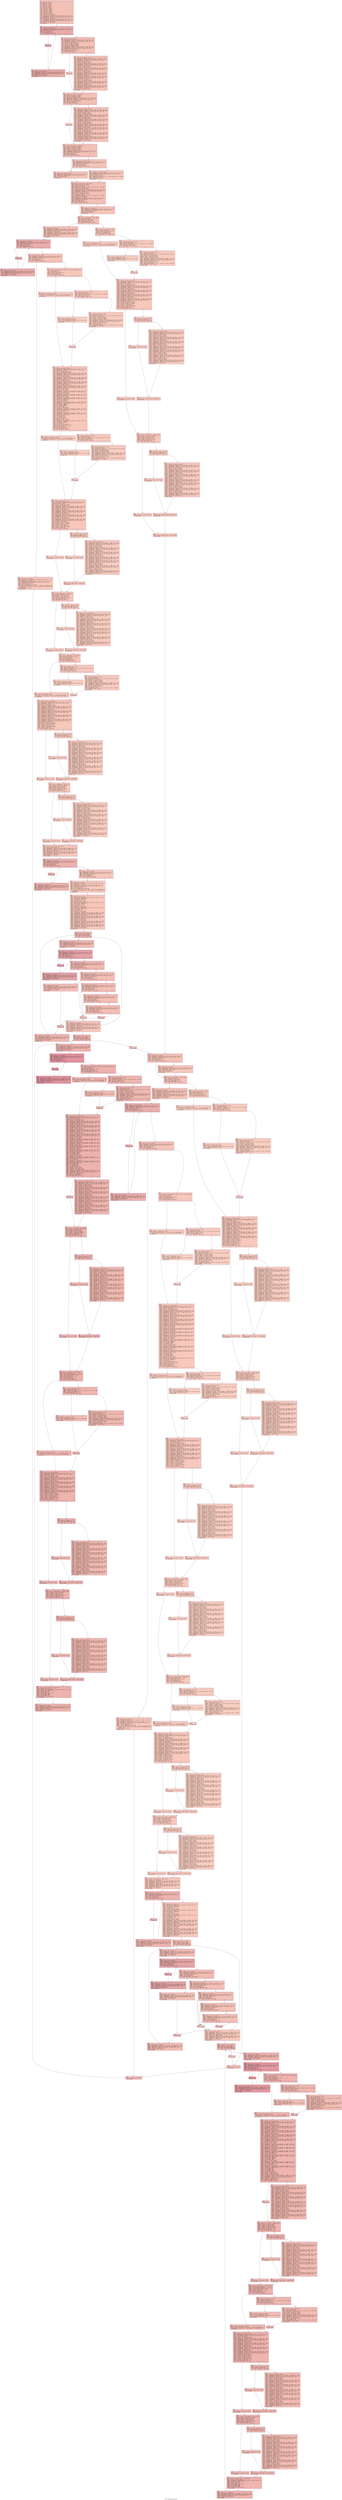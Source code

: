 digraph "CFG for 'BuildSpanner' function" {
	label="CFG for 'BuildSpanner' function";

	Node0x6000003ea800 [shape=record,color="#3d50c3ff", style=filled, fillcolor="#e5705870" fontname="Courier",label="{1:\l|  %2 = alloca i32, align 4\l  %3 = alloca ptr, align 8\l  %4 = alloca ptr, align 8\l  %5 = alloca ptr, align 8\l  %6 = alloca ptr, align 8\l  %7 = alloca ptr, align 8\l  %8 = alloca ptr, align 8\l  %9 = alloca ptr, align 8\l  %10 = alloca ptr, align 8\l  %11 = alloca ptr, align 8\l  %12 = alloca ptr, align 8\l  %13 = alloca ptr, align 8\l  %14 = alloca i32, align 4\l  %15 = alloca i32, align 4\l  store ptr %0, ptr %3, align 8\l  %16 = load ptr, ptr %3, align 8\l  %17 = getelementptr inbounds %struct.word_type, ptr %16, i32 0, i32 0\l  %18 = getelementptr inbounds [2 x %struct.LIST], ptr %17, i64 0, i64 0\l  %19 = getelementptr inbounds %struct.LIST, ptr %18, i32 0, i32 1\l  %20 = load ptr, ptr %19, align 8\l  %21 = getelementptr inbounds %struct.word_type, ptr %20, i32 0, i32 0\l  %22 = getelementptr inbounds [2 x %struct.LIST], ptr %21, i64 0, i64 1\l  %23 = getelementptr inbounds %struct.LIST, ptr %22, i32 0, i32 0\l  %24 = load ptr, ptr %23, align 8\l  store ptr %24, ptr %13, align 8\l  br label %25\l}"];
	Node0x6000003ea800 -> Node0x6000003ea850[tooltip="1 -> 25\nProbability 100.00%" ];
	Node0x6000003ea850 [shape=record,color="#3d50c3ff", style=filled, fillcolor="#cc403a70" fontname="Courier",label="{25:\l|  %26 = load ptr, ptr %13, align 8\l  %27 = getelementptr inbounds %struct.word_type, ptr %26, i32 0, i32 1\l  %28 = getelementptr inbounds %struct.anon, ptr %27, i32 0, i32 0\l  %29 = load i8, ptr %28, align 8\l  %30 = zext i8 %29 to i32\l  %31 = icmp eq i32 %30, 0\l  br i1 %31, label %32, label %39\l|{<s0>T|<s1>F}}"];
	Node0x6000003ea850:s0 -> Node0x6000003ea8a0[tooltip="25 -> 32\nProbability 96.88%" ];
	Node0x6000003ea850:s1 -> Node0x6000003ea940[tooltip="25 -> 39\nProbability 3.12%" ];
	Node0x6000003ea8a0 [shape=record,color="#3d50c3ff", style=filled, fillcolor="#cc403a70" fontname="Courier",label="{32:\l|  br label %33\l}"];
	Node0x6000003ea8a0 -> Node0x6000003ea8f0[tooltip="32 -> 33\nProbability 100.00%" ];
	Node0x6000003ea8f0 [shape=record,color="#3d50c3ff", style=filled, fillcolor="#cc403a70" fontname="Courier",label="{33:\l|  %34 = load ptr, ptr %13, align 8\l  %35 = getelementptr inbounds %struct.word_type, ptr %34, i32 0, i32 0\l  %36 = getelementptr inbounds [2 x %struct.LIST], ptr %35, i64 0, i64 1\l  %37 = getelementptr inbounds %struct.LIST, ptr %36, i32 0, i32 0\l  %38 = load ptr, ptr %37, align 8\l  store ptr %38, ptr %13, align 8\l  br label %25\l}"];
	Node0x6000003ea8f0 -> Node0x6000003ea850[tooltip="33 -> 25\nProbability 100.00%" ];
	Node0x6000003ea940 [shape=record,color="#3d50c3ff", style=filled, fillcolor="#e5705870" fontname="Courier",label="{39:\l|  %40 = load ptr, ptr %13, align 8\l  %41 = getelementptr inbounds %struct.word_type, ptr %40, i32 0, i32 0\l  %42 = getelementptr inbounds [2 x %struct.LIST], ptr %41, i64 0, i64 1\l  %43 = getelementptr inbounds %struct.LIST, ptr %42, i32 0, i32 1\l  %44 = load ptr, ptr %43, align 8\l  store ptr %44, ptr @xx_link, align 8\l  %45 = load ptr, ptr @xx_link, align 8\l  store ptr %45, ptr @zz_hold, align 8\l  %46 = load ptr, ptr @zz_hold, align 8\l  %47 = getelementptr inbounds %struct.word_type, ptr %46, i32 0, i32 0\l  %48 = getelementptr inbounds [2 x %struct.LIST], ptr %47, i64 0, i64 1\l  %49 = getelementptr inbounds %struct.LIST, ptr %48, i32 0, i32 1\l  %50 = load ptr, ptr %49, align 8\l  %51 = load ptr, ptr @zz_hold, align 8\l  %52 = icmp eq ptr %50, %51\l  br i1 %52, label %53, label %54\l|{<s0>T|<s1>F}}"];
	Node0x6000003ea940:s0 -> Node0x6000003ea990[tooltip="39 -> 53\nProbability 37.50%" ];
	Node0x6000003ea940:s1 -> Node0x6000003ea9e0[tooltip="39 -> 54\nProbability 62.50%" ];
	Node0x6000003ea990 [shape=record,color="#3d50c3ff", style=filled, fillcolor="#ec7f6370" fontname="Courier",label="{53:\l|  br label %88\l}"];
	Node0x6000003ea990 -> Node0x6000003eaa30[tooltip="53 -> 88\nProbability 100.00%" ];
	Node0x6000003ea9e0 [shape=record,color="#3d50c3ff", style=filled, fillcolor="#e8765c70" fontname="Courier",label="{54:\l|  %55 = load ptr, ptr @zz_hold, align 8\l  %56 = getelementptr inbounds %struct.word_type, ptr %55, i32 0, i32 0\l  %57 = getelementptr inbounds [2 x %struct.LIST], ptr %56, i64 0, i64 1\l  %58 = getelementptr inbounds %struct.LIST, ptr %57, i32 0, i32 1\l  %59 = load ptr, ptr %58, align 8\l  store ptr %59, ptr @zz_res, align 8\l  %60 = load ptr, ptr @zz_hold, align 8\l  %61 = getelementptr inbounds %struct.word_type, ptr %60, i32 0, i32 0\l  %62 = getelementptr inbounds [2 x %struct.LIST], ptr %61, i64 0, i64 1\l  %63 = getelementptr inbounds %struct.LIST, ptr %62, i32 0, i32 0\l  %64 = load ptr, ptr %63, align 8\l  %65 = load ptr, ptr @zz_res, align 8\l  %66 = getelementptr inbounds %struct.word_type, ptr %65, i32 0, i32 0\l  %67 = getelementptr inbounds [2 x %struct.LIST], ptr %66, i64 0, i64 1\l  %68 = getelementptr inbounds %struct.LIST, ptr %67, i32 0, i32 0\l  store ptr %64, ptr %68, align 8\l  %69 = load ptr, ptr @zz_res, align 8\l  %70 = load ptr, ptr @zz_hold, align 8\l  %71 = getelementptr inbounds %struct.word_type, ptr %70, i32 0, i32 0\l  %72 = getelementptr inbounds [2 x %struct.LIST], ptr %71, i64 0, i64 1\l  %73 = getelementptr inbounds %struct.LIST, ptr %72, i32 0, i32 0\l  %74 = load ptr, ptr %73, align 8\l  %75 = getelementptr inbounds %struct.word_type, ptr %74, i32 0, i32 0\l  %76 = getelementptr inbounds [2 x %struct.LIST], ptr %75, i64 0, i64 1\l  %77 = getelementptr inbounds %struct.LIST, ptr %76, i32 0, i32 1\l  store ptr %69, ptr %77, align 8\l  %78 = load ptr, ptr @zz_hold, align 8\l  %79 = load ptr, ptr @zz_hold, align 8\l  %80 = getelementptr inbounds %struct.word_type, ptr %79, i32 0, i32 0\l  %81 = getelementptr inbounds [2 x %struct.LIST], ptr %80, i64 0, i64 1\l  %82 = getelementptr inbounds %struct.LIST, ptr %81, i32 0, i32 1\l  store ptr %78, ptr %82, align 8\l  %83 = load ptr, ptr @zz_hold, align 8\l  %84 = getelementptr inbounds %struct.word_type, ptr %83, i32 0, i32 0\l  %85 = getelementptr inbounds [2 x %struct.LIST], ptr %84, i64 0, i64 1\l  %86 = getelementptr inbounds %struct.LIST, ptr %85, i32 0, i32 0\l  store ptr %78, ptr %86, align 8\l  %87 = load ptr, ptr @zz_res, align 8\l  br label %88\l}"];
	Node0x6000003ea9e0 -> Node0x6000003eaa30[tooltip="54 -> 88\nProbability 100.00%" ];
	Node0x6000003eaa30 [shape=record,color="#3d50c3ff", style=filled, fillcolor="#e5705870" fontname="Courier",label="{88:\l|  %89 = phi ptr [ null, %53 ], [ %87, %54 ]\l  %90 = load ptr, ptr @xx_link, align 8\l  store ptr %90, ptr @zz_hold, align 8\l  %91 = load ptr, ptr @zz_hold, align 8\l  %92 = getelementptr inbounds %struct.word_type, ptr %91, i32 0, i32 0\l  %93 = getelementptr inbounds [2 x %struct.LIST], ptr %92, i64 0, i64 0\l  %94 = getelementptr inbounds %struct.LIST, ptr %93, i32 0, i32 1\l  %95 = load ptr, ptr %94, align 8\l  %96 = load ptr, ptr @zz_hold, align 8\l  %97 = icmp eq ptr %95, %96\l  br i1 %97, label %98, label %99\l|{<s0>T|<s1>F}}"];
	Node0x6000003eaa30:s0 -> Node0x6000003eaa80[tooltip="88 -> 98\nProbability 37.50%" ];
	Node0x6000003eaa30:s1 -> Node0x6000003eaad0[tooltip="88 -> 99\nProbability 62.50%" ];
	Node0x6000003eaa80 [shape=record,color="#3d50c3ff", style=filled, fillcolor="#ec7f6370" fontname="Courier",label="{98:\l|  br label %133\l}"];
	Node0x6000003eaa80 -> Node0x6000003eab20[tooltip="98 -> 133\nProbability 100.00%" ];
	Node0x6000003eaad0 [shape=record,color="#3d50c3ff", style=filled, fillcolor="#e8765c70" fontname="Courier",label="{99:\l|  %100 = load ptr, ptr @zz_hold, align 8\l  %101 = getelementptr inbounds %struct.word_type, ptr %100, i32 0, i32 0\l  %102 = getelementptr inbounds [2 x %struct.LIST], ptr %101, i64 0, i64 0\l  %103 = getelementptr inbounds %struct.LIST, ptr %102, i32 0, i32 1\l  %104 = load ptr, ptr %103, align 8\l  store ptr %104, ptr @zz_res, align 8\l  %105 = load ptr, ptr @zz_hold, align 8\l  %106 = getelementptr inbounds %struct.word_type, ptr %105, i32 0, i32 0\l  %107 = getelementptr inbounds [2 x %struct.LIST], ptr %106, i64 0, i64 0\l  %108 = getelementptr inbounds %struct.LIST, ptr %107, i32 0, i32 0\l  %109 = load ptr, ptr %108, align 8\l  %110 = load ptr, ptr @zz_res, align 8\l  %111 = getelementptr inbounds %struct.word_type, ptr %110, i32 0, i32 0\l  %112 = getelementptr inbounds [2 x %struct.LIST], ptr %111, i64 0, i64 0\l  %113 = getelementptr inbounds %struct.LIST, ptr %112, i32 0, i32 0\l  store ptr %109, ptr %113, align 8\l  %114 = load ptr, ptr @zz_res, align 8\l  %115 = load ptr, ptr @zz_hold, align 8\l  %116 = getelementptr inbounds %struct.word_type, ptr %115, i32 0, i32 0\l  %117 = getelementptr inbounds [2 x %struct.LIST], ptr %116, i64 0, i64 0\l  %118 = getelementptr inbounds %struct.LIST, ptr %117, i32 0, i32 0\l  %119 = load ptr, ptr %118, align 8\l  %120 = getelementptr inbounds %struct.word_type, ptr %119, i32 0, i32 0\l  %121 = getelementptr inbounds [2 x %struct.LIST], ptr %120, i64 0, i64 0\l  %122 = getelementptr inbounds %struct.LIST, ptr %121, i32 0, i32 1\l  store ptr %114, ptr %122, align 8\l  %123 = load ptr, ptr @zz_hold, align 8\l  %124 = load ptr, ptr @zz_hold, align 8\l  %125 = getelementptr inbounds %struct.word_type, ptr %124, i32 0, i32 0\l  %126 = getelementptr inbounds [2 x %struct.LIST], ptr %125, i64 0, i64 0\l  %127 = getelementptr inbounds %struct.LIST, ptr %126, i32 0, i32 1\l  store ptr %123, ptr %127, align 8\l  %128 = load ptr, ptr @zz_hold, align 8\l  %129 = getelementptr inbounds %struct.word_type, ptr %128, i32 0, i32 0\l  %130 = getelementptr inbounds [2 x %struct.LIST], ptr %129, i64 0, i64 0\l  %131 = getelementptr inbounds %struct.LIST, ptr %130, i32 0, i32 0\l  store ptr %123, ptr %131, align 8\l  %132 = load ptr, ptr @zz_res, align 8\l  br label %133\l}"];
	Node0x6000003eaad0 -> Node0x6000003eab20[tooltip="99 -> 133\nProbability 100.00%" ];
	Node0x6000003eab20 [shape=record,color="#3d50c3ff", style=filled, fillcolor="#e5705870" fontname="Courier",label="{133:\l|  %134 = phi ptr [ null, %98 ], [ %132, %99 ]\l  %135 = load ptr, ptr @xx_link, align 8\l  store ptr %135, ptr @zz_hold, align 8\l  %136 = load ptr, ptr @zz_hold, align 8\l  store ptr %136, ptr @zz_hold, align 8\l  %137 = load ptr, ptr @zz_hold, align 8\l  %138 = getelementptr inbounds %struct.word_type, ptr %137, i32 0, i32 1\l  %139 = getelementptr inbounds %struct.anon, ptr %138, i32 0, i32 0\l  %140 = load i8, ptr %139, align 8\l  %141 = zext i8 %140 to i32\l  %142 = icmp eq i32 %141, 11\l  br i1 %142, label %150, label %143\l|{<s0>T|<s1>F}}"];
	Node0x6000003eab20:s0 -> Node0x6000003eabc0[tooltip="133 -> 150\nProbability 50.00%" ];
	Node0x6000003eab20:s1 -> Node0x6000003eab70[tooltip="133 -> 143\nProbability 50.00%" ];
	Node0x6000003eab70 [shape=record,color="#3d50c3ff", style=filled, fillcolor="#e97a5f70" fontname="Courier",label="{143:\l|  %144 = load ptr, ptr @zz_hold, align 8\l  %145 = getelementptr inbounds %struct.word_type, ptr %144, i32 0, i32 1\l  %146 = getelementptr inbounds %struct.anon, ptr %145, i32 0, i32 0\l  %147 = load i8, ptr %146, align 8\l  %148 = zext i8 %147 to i32\l  %149 = icmp eq i32 %148, 12\l  br i1 %149, label %150, label %156\l|{<s0>T|<s1>F}}"];
	Node0x6000003eab70:s0 -> Node0x6000003eabc0[tooltip="143 -> 150\nProbability 50.00%" ];
	Node0x6000003eab70:s1 -> Node0x6000003eac10[tooltip="143 -> 156\nProbability 50.00%" ];
	Node0x6000003eabc0 [shape=record,color="#3d50c3ff", style=filled, fillcolor="#e8765c70" fontname="Courier",label="{150:\l|  %151 = load ptr, ptr @zz_hold, align 8\l  %152 = getelementptr inbounds %struct.word_type, ptr %151, i32 0, i32 1\l  %153 = getelementptr inbounds %struct.anon, ptr %152, i32 0, i32 1\l  %154 = load i8, ptr %153, align 1\l  %155 = zext i8 %154 to i32\l  br label %165\l}"];
	Node0x6000003eabc0 -> Node0x6000003eac60[tooltip="150 -> 165\nProbability 100.00%" ];
	Node0x6000003eac10 [shape=record,color="#3d50c3ff", style=filled, fillcolor="#ed836670" fontname="Courier",label="{156:\l|  %157 = load ptr, ptr @zz_hold, align 8\l  %158 = getelementptr inbounds %struct.word_type, ptr %157, i32 0, i32 1\l  %159 = getelementptr inbounds %struct.anon, ptr %158, i32 0, i32 0\l  %160 = load i8, ptr %159, align 8\l  %161 = zext i8 %160 to i64\l  %162 = getelementptr inbounds [0 x i8], ptr @zz_lengths, i64 0, i64 %161\l  %163 = load i8, ptr %162, align 1\l  %164 = zext i8 %163 to i32\l  br label %165\l}"];
	Node0x6000003eac10 -> Node0x6000003eac60[tooltip="156 -> 165\nProbability 100.00%" ];
	Node0x6000003eac60 [shape=record,color="#3d50c3ff", style=filled, fillcolor="#e5705870" fontname="Courier",label="{165:\l|  %166 = phi i32 [ %155, %150 ], [ %164, %156 ]\l  store i32 %166, ptr @zz_size, align 4\l  %167 = load i32, ptr @zz_size, align 4\l  %168 = sext i32 %167 to i64\l  %169 = getelementptr inbounds [0 x ptr], ptr @zz_free, i64 0, i64 %168\l  %170 = load ptr, ptr %169, align 8\l  %171 = load ptr, ptr @zz_hold, align 8\l  %172 = getelementptr inbounds %struct.word_type, ptr %171, i32 0, i32 0\l  %173 = getelementptr inbounds [2 x %struct.LIST], ptr %172, i64 0, i64 0\l  %174 = getelementptr inbounds %struct.LIST, ptr %173, i32 0, i32 0\l  store ptr %170, ptr %174, align 8\l  %175 = load ptr, ptr @zz_hold, align 8\l  %176 = load i32, ptr @zz_size, align 4\l  %177 = sext i32 %176 to i64\l  %178 = getelementptr inbounds [0 x ptr], ptr @zz_free, i64 0, i64 %177\l  store ptr %175, ptr %178, align 8\l  %179 = load ptr, ptr %3, align 8\l  %180 = getelementptr inbounds %struct.word_type, ptr %179, i32 0, i32 1\l  %181 = getelementptr inbounds %struct.anon, ptr %180, i32 0, i32 0\l  %182 = load i8, ptr %181, align 8\l  %183 = zext i8 %182 to i32\l  %184 = icmp eq i32 %183, 44\l  br i1 %184, label %192, label %185\l|{<s0>T|<s1>F}}"];
	Node0x6000003eac60:s0 -> Node0x6000003ead00[tooltip="165 -> 192\nProbability 50.00%" ];
	Node0x6000003eac60:s1 -> Node0x6000003eacb0[tooltip="165 -> 185\nProbability 50.00%" ];
	Node0x6000003eacb0 [shape=record,color="#3d50c3ff", style=filled, fillcolor="#e97a5f70" fontname="Courier",label="{185:\l|  %186 = load ptr, ptr %3, align 8\l  %187 = getelementptr inbounds %struct.word_type, ptr %186, i32 0, i32 1\l  %188 = getelementptr inbounds %struct.anon, ptr %187, i32 0, i32 0\l  %189 = load i8, ptr %188, align 8\l  %190 = zext i8 %189 to i32\l  %191 = icmp eq i32 %190, 42\l  br label %192\l}"];
	Node0x6000003eacb0 -> Node0x6000003ead00[tooltip="185 -> 192\nProbability 100.00%" ];
	Node0x6000003ead00 [shape=record,color="#3d50c3ff", style=filled, fillcolor="#e5705870" fontname="Courier",label="{192:\l|  %193 = phi i1 [ true, %165 ], [ %191, %185 ]\l  %194 = zext i1 %193 to i32\l  store i32 %194, ptr %14, align 4\l  %195 = load i32, ptr %14, align 4\l  %196 = icmp ne i32 %195, 0\l  br i1 %196, label %197, label %1157\l|{<s0>T|<s1>F}}"];
	Node0x6000003ead00:s0 -> Node0x6000003ead50[tooltip="192 -> 197\nProbability 62.50%" ];
	Node0x6000003ead00:s1 -> Node0x6000003e5040[tooltip="192 -> 1157\nProbability 37.50%" ];
	Node0x6000003ead50 [shape=record,color="#3d50c3ff", style=filled, fillcolor="#e8765c70" fontname="Courier",label="{197:\l|  %198 = load ptr, ptr %3, align 8\l  %199 = getelementptr inbounds %struct.word_type, ptr %198, i32 0, i32 0\l  %200 = getelementptr inbounds [2 x %struct.LIST], ptr %199, i64 0, i64 1\l  %201 = getelementptr inbounds %struct.LIST, ptr %200, i32 0, i32 1\l  %202 = load ptr, ptr %201, align 8\l  %203 = getelementptr inbounds %struct.word_type, ptr %202, i32 0, i32 0\l  %204 = getelementptr inbounds [2 x %struct.LIST], ptr %203, i64 0, i64 0\l  %205 = getelementptr inbounds %struct.LIST, ptr %204, i32 0, i32 0\l  %206 = load ptr, ptr %205, align 8\l  store ptr %206, ptr %11, align 8\l  br label %207\l}"];
	Node0x6000003ead50 -> Node0x6000003eada0[tooltip="197 -> 207\nProbability 100.00%" ];
	Node0x6000003eada0 [shape=record,color="#3d50c3ff", style=filled, fillcolor="#d0473d70" fontname="Courier",label="{207:\l|  %208 = load ptr, ptr %11, align 8\l  %209 = getelementptr inbounds %struct.word_type, ptr %208, i32 0, i32 1\l  %210 = getelementptr inbounds %struct.anon, ptr %209, i32 0, i32 0\l  %211 = load i8, ptr %210, align 8\l  %212 = zext i8 %211 to i32\l  %213 = icmp eq i32 %212, 0\l  br i1 %213, label %214, label %221\l|{<s0>T|<s1>F}}"];
	Node0x6000003eada0:s0 -> Node0x6000003eadf0[tooltip="207 -> 214\nProbability 96.88%" ];
	Node0x6000003eada0:s1 -> Node0x6000003eae90[tooltip="207 -> 221\nProbability 3.12%" ];
	Node0x6000003eadf0 [shape=record,color="#3d50c3ff", style=filled, fillcolor="#d0473d70" fontname="Courier",label="{214:\l|  br label %215\l}"];
	Node0x6000003eadf0 -> Node0x6000003eae40[tooltip="214 -> 215\nProbability 100.00%" ];
	Node0x6000003eae40 [shape=record,color="#3d50c3ff", style=filled, fillcolor="#d0473d70" fontname="Courier",label="{215:\l|  %216 = load ptr, ptr %11, align 8\l  %217 = getelementptr inbounds %struct.word_type, ptr %216, i32 0, i32 0\l  %218 = getelementptr inbounds [2 x %struct.LIST], ptr %217, i64 0, i64 0\l  %219 = getelementptr inbounds %struct.LIST, ptr %218, i32 0, i32 0\l  %220 = load ptr, ptr %219, align 8\l  store ptr %220, ptr %11, align 8\l  br label %207\l}"];
	Node0x6000003eae40 -> Node0x6000003eada0[tooltip="215 -> 207\nProbability 100.00%" ];
	Node0x6000003eae90 [shape=record,color="#3d50c3ff", style=filled, fillcolor="#e8765c70" fontname="Courier",label="{221:\l|  %222 = load ptr, ptr %11, align 8\l  %223 = getelementptr inbounds %struct.word_type, ptr %222, i32 0, i32 1\l  %224 = getelementptr inbounds %struct.anon, ptr %223, i32 0, i32 0\l  %225 = load i8, ptr %224, align 8\l  %226 = zext i8 %225 to i32\l  %227 = icmp ne i32 %226, 16\l  br i1 %227, label %228, label %238\l|{<s0>T|<s1>F}}"];
	Node0x6000003eae90:s0 -> Node0x6000003eaee0[tooltip="221 -> 228\nProbability 50.00%" ];
	Node0x6000003eae90:s1 -> Node0x6000003eaf30[tooltip="221 -> 238\nProbability 50.00%" ];
	Node0x6000003eaee0 [shape=record,color="#3d50c3ff", style=filled, fillcolor="#ec7f6370" fontname="Courier",label="{228:\l|  %229 = load ptr, ptr %3, align 8\l  %230 = getelementptr inbounds %struct.word_type, ptr %229, i32 0, i32 1\l  %231 = load ptr, ptr %3, align 8\l  %232 = getelementptr inbounds %struct.word_type, ptr %231, i32 0, i32 1\l  %233 = getelementptr inbounds %struct.anon, ptr %232, i32 0, i32 0\l  %234 = load i8, ptr %233, align 8\l  %235 = zext i8 %234 to i32\l  %236 = call ptr @Image(i32 noundef %235)\l  %237 = call ptr (i32, i32, ptr, i32, ptr, ...) @Error(i32 noundef 12, i32\l... noundef 10, ptr noundef @.str.23, i32 noundef 2, ptr noundef %230, ptr\l... noundef %236)\l  store i32 0, ptr %2, align 4\l  br label %2422\l}"];
	Node0x6000003eaee0 -> Node0x6000003e0000[tooltip="228 -> 2422\nProbability 100.00%" ];
	Node0x6000003eaf30 [shape=record,color="#3d50c3ff", style=filled, fillcolor="#ec7f6370" fontname="Courier",label="{238:\l|  %239 = load i8, ptr getelementptr inbounds ([0 x i8], ptr @zz_lengths, i64\l... 0, i64 13), align 1\l  %240 = zext i8 %239 to i32\l  store i32 %240, ptr @zz_size, align 4\l  %241 = sext i32 %240 to i64\l  %242 = icmp uge i64 %241, 265\l  br i1 %242, label %243, label %246\l|{<s0>T|<s1>F}}"];
	Node0x6000003eaf30:s0 -> Node0x6000003eaf80[tooltip="238 -> 243\nProbability 50.00%" ];
	Node0x6000003eaf30:s1 -> Node0x6000003eafd0[tooltip="238 -> 246\nProbability 50.00%" ];
	Node0x6000003eaf80 [shape=record,color="#3d50c3ff", style=filled, fillcolor="#ef886b70" fontname="Courier",label="{243:\l|  %244 = load ptr, ptr @no_fpos, align 8\l  %245 = call ptr (i32, i32, ptr, i32, ptr, ...) @Error(i32 noundef 1, i32\l... noundef 1, ptr noundef @.str.2, i32 noundef 1, ptr noundef %244)\l  br label %270\l}"];
	Node0x6000003eaf80 -> Node0x6000003eb110[tooltip="243 -> 270\nProbability 100.00%" ];
	Node0x6000003eafd0 [shape=record,color="#3d50c3ff", style=filled, fillcolor="#ef886b70" fontname="Courier",label="{246:\l|  %247 = load i32, ptr @zz_size, align 4\l  %248 = sext i32 %247 to i64\l  %249 = getelementptr inbounds [0 x ptr], ptr @zz_free, i64 0, i64 %248\l  %250 = load ptr, ptr %249, align 8\l  %251 = icmp eq ptr %250, null\l  br i1 %251, label %252, label %256\l|{<s0>T|<s1>F}}"];
	Node0x6000003eafd0:s0 -> Node0x6000003eb020[tooltip="246 -> 252\nProbability 37.50%" ];
	Node0x6000003eafd0:s1 -> Node0x6000003eb070[tooltip="246 -> 256\nProbability 62.50%" ];
	Node0x6000003eb020 [shape=record,color="#3d50c3ff", style=filled, fillcolor="#f3947570" fontname="Courier",label="{252:\l|  %253 = load i32, ptr @zz_size, align 4\l  %254 = load ptr, ptr @no_fpos, align 8\l  %255 = call ptr @GetMemory(i32 noundef %253, ptr noundef %254)\l  store ptr %255, ptr @zz_hold, align 8\l  br label %269\l}"];
	Node0x6000003eb020 -> Node0x6000003eb0c0[tooltip="252 -> 269\nProbability 100.00%" ];
	Node0x6000003eb070 [shape=record,color="#3d50c3ff", style=filled, fillcolor="#f08b6e70" fontname="Courier",label="{256:\l|  %257 = load i32, ptr @zz_size, align 4\l  %258 = sext i32 %257 to i64\l  %259 = getelementptr inbounds [0 x ptr], ptr @zz_free, i64 0, i64 %258\l  %260 = load ptr, ptr %259, align 8\l  store ptr %260, ptr @zz_hold, align 8\l  store ptr %260, ptr @zz_hold, align 8\l  %261 = load ptr, ptr @zz_hold, align 8\l  %262 = getelementptr inbounds %struct.word_type, ptr %261, i32 0, i32 0\l  %263 = getelementptr inbounds [2 x %struct.LIST], ptr %262, i64 0, i64 0\l  %264 = getelementptr inbounds %struct.LIST, ptr %263, i32 0, i32 0\l  %265 = load ptr, ptr %264, align 8\l  %266 = load i32, ptr @zz_size, align 4\l  %267 = sext i32 %266 to i64\l  %268 = getelementptr inbounds [0 x ptr], ptr @zz_free, i64 0, i64 %267\l  store ptr %265, ptr %268, align 8\l  br label %269\l}"];
	Node0x6000003eb070 -> Node0x6000003eb0c0[tooltip="256 -> 269\nProbability 100.00%" ];
	Node0x6000003eb0c0 [shape=record,color="#3d50c3ff", style=filled, fillcolor="#ef886b70" fontname="Courier",label="{269:\l|  br label %270\l}"];
	Node0x6000003eb0c0 -> Node0x6000003eb110[tooltip="269 -> 270\nProbability 100.00%" ];
	Node0x6000003eb110 [shape=record,color="#3d50c3ff", style=filled, fillcolor="#ec7f6370" fontname="Courier",label="{270:\l|  %271 = load ptr, ptr @zz_hold, align 8\l  %272 = getelementptr inbounds %struct.word_type, ptr %271, i32 0, i32 1\l  %273 = getelementptr inbounds %struct.anon, ptr %272, i32 0, i32 0\l  store i8 13, ptr %273, align 8\l  %274 = load ptr, ptr @zz_hold, align 8\l  %275 = load ptr, ptr @zz_hold, align 8\l  %276 = getelementptr inbounds %struct.word_type, ptr %275, i32 0, i32 0\l  %277 = getelementptr inbounds [2 x %struct.LIST], ptr %276, i64 0, i64 1\l  %278 = getelementptr inbounds %struct.LIST, ptr %277, i32 0, i32 1\l  store ptr %274, ptr %278, align 8\l  %279 = load ptr, ptr @zz_hold, align 8\l  %280 = getelementptr inbounds %struct.word_type, ptr %279, i32 0, i32 0\l  %281 = getelementptr inbounds [2 x %struct.LIST], ptr %280, i64 0, i64 1\l  %282 = getelementptr inbounds %struct.LIST, ptr %281, i32 0, i32 0\l  store ptr %274, ptr %282, align 8\l  %283 = load ptr, ptr @zz_hold, align 8\l  %284 = getelementptr inbounds %struct.word_type, ptr %283, i32 0, i32 0\l  %285 = getelementptr inbounds [2 x %struct.LIST], ptr %284, i64 0, i64 0\l  %286 = getelementptr inbounds %struct.LIST, ptr %285, i32 0, i32 1\l  store ptr %274, ptr %286, align 8\l  %287 = load ptr, ptr @zz_hold, align 8\l  %288 = getelementptr inbounds %struct.word_type, ptr %287, i32 0, i32 0\l  %289 = getelementptr inbounds [2 x %struct.LIST], ptr %288, i64 0, i64 0\l  %290 = getelementptr inbounds %struct.LIST, ptr %289, i32 0, i32 0\l  store ptr %274, ptr %290, align 8\l  store ptr %274, ptr %7, align 8\l  %291 = load ptr, ptr %3, align 8\l  %292 = getelementptr inbounds %struct.word_type, ptr %291, i32 0, i32 1\l  %293 = getelementptr inbounds %struct.FILE_POS, ptr %292, i32 0, i32 2\l  %294 = load i16, ptr %293, align 2\l  %295 = load ptr, ptr %7, align 8\l  %296 = getelementptr inbounds %struct.word_type, ptr %295, i32 0, i32 1\l  %297 = getelementptr inbounds %struct.FILE_POS, ptr %296, i32 0, i32 2\l  store i16 %294, ptr %297, align 2\l  %298 = load ptr, ptr %3, align 8\l  %299 = getelementptr inbounds %struct.word_type, ptr %298, i32 0, i32 1\l  %300 = getelementptr inbounds %struct.FILE_POS, ptr %299, i32 0, i32 3\l  %301 = load i32, ptr %300, align 4\l  %302 = and i32 %301, 1048575\l  %303 = load ptr, ptr %7, align 8\l  %304 = getelementptr inbounds %struct.word_type, ptr %303, i32 0, i32 1\l  %305 = getelementptr inbounds %struct.FILE_POS, ptr %304, i32 0, i32 3\l  %306 = load i32, ptr %305, align 4\l  %307 = and i32 %302, 1048575\l  %308 = and i32 %306, -1048576\l  %309 = or i32 %308, %307\l  store i32 %309, ptr %305, align 4\l  %310 = load ptr, ptr %3, align 8\l  %311 = getelementptr inbounds %struct.word_type, ptr %310, i32 0, i32 1\l  %312 = getelementptr inbounds %struct.FILE_POS, ptr %311, i32 0, i32 3\l  %313 = load i32, ptr %312, align 4\l  %314 = lshr i32 %313, 20\l  %315 = load ptr, ptr %7, align 8\l  %316 = getelementptr inbounds %struct.word_type, ptr %315, i32 0, i32 1\l  %317 = getelementptr inbounds %struct.FILE_POS, ptr %316, i32 0, i32 3\l  %318 = load i32, ptr %317, align 4\l  %319 = and i32 %314, 4095\l  %320 = shl i32 %319, 20\l  %321 = and i32 %318, 1048575\l  %322 = or i32 %321, %320\l  store i32 %322, ptr %317, align 4\l  %323 = load ptr, ptr %7, align 8\l  %324 = getelementptr inbounds %struct.word_type, ptr %323, i32 0, i32 2\l  %325 = load i32, ptr %324, align 8\l  %326 = and i32 %325, -4194305\l  %327 = or i32 %326, 0\l  store i32 %327, ptr %324, align 8\l  %328 = load i8, ptr @zz_lengths, align 1\l  %329 = zext i8 %328 to i32\l  store i32 %329, ptr @zz_size, align 4\l  %330 = sext i32 %329 to i64\l  %331 = icmp uge i64 %330, 265\l  br i1 %331, label %332, label %335\l|{<s0>T|<s1>F}}"];
	Node0x6000003eb110:s0 -> Node0x6000003eb160[tooltip="270 -> 332\nProbability 50.00%" ];
	Node0x6000003eb110:s1 -> Node0x6000003eb1b0[tooltip="270 -> 335\nProbability 50.00%" ];
	Node0x6000003eb160 [shape=record,color="#3d50c3ff", style=filled, fillcolor="#ef886b70" fontname="Courier",label="{332:\l|  %333 = load ptr, ptr @no_fpos, align 8\l  %334 = call ptr (i32, i32, ptr, i32, ptr, ...) @Error(i32 noundef 1, i32\l... noundef 1, ptr noundef @.str.2, i32 noundef 1, ptr noundef %333)\l  br label %359\l}"];
	Node0x6000003eb160 -> Node0x6000003eb2f0[tooltip="332 -> 359\nProbability 100.00%" ];
	Node0x6000003eb1b0 [shape=record,color="#3d50c3ff", style=filled, fillcolor="#ef886b70" fontname="Courier",label="{335:\l|  %336 = load i32, ptr @zz_size, align 4\l  %337 = sext i32 %336 to i64\l  %338 = getelementptr inbounds [0 x ptr], ptr @zz_free, i64 0, i64 %337\l  %339 = load ptr, ptr %338, align 8\l  %340 = icmp eq ptr %339, null\l  br i1 %340, label %341, label %345\l|{<s0>T|<s1>F}}"];
	Node0x6000003eb1b0:s0 -> Node0x6000003eb200[tooltip="335 -> 341\nProbability 37.50%" ];
	Node0x6000003eb1b0:s1 -> Node0x6000003eb250[tooltip="335 -> 345\nProbability 62.50%" ];
	Node0x6000003eb200 [shape=record,color="#3d50c3ff", style=filled, fillcolor="#f3947570" fontname="Courier",label="{341:\l|  %342 = load i32, ptr @zz_size, align 4\l  %343 = load ptr, ptr @no_fpos, align 8\l  %344 = call ptr @GetMemory(i32 noundef %342, ptr noundef %343)\l  store ptr %344, ptr @zz_hold, align 8\l  br label %358\l}"];
	Node0x6000003eb200 -> Node0x6000003eb2a0[tooltip="341 -> 358\nProbability 100.00%" ];
	Node0x6000003eb250 [shape=record,color="#3d50c3ff", style=filled, fillcolor="#f08b6e70" fontname="Courier",label="{345:\l|  %346 = load i32, ptr @zz_size, align 4\l  %347 = sext i32 %346 to i64\l  %348 = getelementptr inbounds [0 x ptr], ptr @zz_free, i64 0, i64 %347\l  %349 = load ptr, ptr %348, align 8\l  store ptr %349, ptr @zz_hold, align 8\l  store ptr %349, ptr @zz_hold, align 8\l  %350 = load ptr, ptr @zz_hold, align 8\l  %351 = getelementptr inbounds %struct.word_type, ptr %350, i32 0, i32 0\l  %352 = getelementptr inbounds [2 x %struct.LIST], ptr %351, i64 0, i64 0\l  %353 = getelementptr inbounds %struct.LIST, ptr %352, i32 0, i32 0\l  %354 = load ptr, ptr %353, align 8\l  %355 = load i32, ptr @zz_size, align 4\l  %356 = sext i32 %355 to i64\l  %357 = getelementptr inbounds [0 x ptr], ptr @zz_free, i64 0, i64 %356\l  store ptr %354, ptr %357, align 8\l  br label %358\l}"];
	Node0x6000003eb250 -> Node0x6000003eb2a0[tooltip="345 -> 358\nProbability 100.00%" ];
	Node0x6000003eb2a0 [shape=record,color="#3d50c3ff", style=filled, fillcolor="#ef886b70" fontname="Courier",label="{358:\l|  br label %359\l}"];
	Node0x6000003eb2a0 -> Node0x6000003eb2f0[tooltip="358 -> 359\nProbability 100.00%" ];
	Node0x6000003eb2f0 [shape=record,color="#3d50c3ff", style=filled, fillcolor="#ec7f6370" fontname="Courier",label="{359:\l|  %360 = load ptr, ptr @zz_hold, align 8\l  %361 = getelementptr inbounds %struct.word_type, ptr %360, i32 0, i32 1\l  %362 = getelementptr inbounds %struct.anon, ptr %361, i32 0, i32 0\l  store i8 0, ptr %362, align 8\l  %363 = load ptr, ptr @zz_hold, align 8\l  %364 = load ptr, ptr @zz_hold, align 8\l  %365 = getelementptr inbounds %struct.word_type, ptr %364, i32 0, i32 0\l  %366 = getelementptr inbounds [2 x %struct.LIST], ptr %365, i64 0, i64 1\l  %367 = getelementptr inbounds %struct.LIST, ptr %366, i32 0, i32 1\l  store ptr %363, ptr %367, align 8\l  %368 = load ptr, ptr @zz_hold, align 8\l  %369 = getelementptr inbounds %struct.word_type, ptr %368, i32 0, i32 0\l  %370 = getelementptr inbounds [2 x %struct.LIST], ptr %369, i64 0, i64 1\l  %371 = getelementptr inbounds %struct.LIST, ptr %370, i32 0, i32 0\l  store ptr %363, ptr %371, align 8\l  %372 = load ptr, ptr @zz_hold, align 8\l  %373 = getelementptr inbounds %struct.word_type, ptr %372, i32 0, i32 0\l  %374 = getelementptr inbounds [2 x %struct.LIST], ptr %373, i64 0, i64 0\l  %375 = getelementptr inbounds %struct.LIST, ptr %374, i32 0, i32 1\l  store ptr %363, ptr %375, align 8\l  %376 = load ptr, ptr @zz_hold, align 8\l  %377 = getelementptr inbounds %struct.word_type, ptr %376, i32 0, i32 0\l  %378 = getelementptr inbounds [2 x %struct.LIST], ptr %377, i64 0, i64 0\l  %379 = getelementptr inbounds %struct.LIST, ptr %378, i32 0, i32 0\l  store ptr %363, ptr %379, align 8\l  store ptr %363, ptr @xx_link, align 8\l  %380 = load ptr, ptr @xx_link, align 8\l  store ptr %380, ptr @zz_res, align 8\l  %381 = load ptr, ptr %3, align 8\l  store ptr %381, ptr @zz_hold, align 8\l  %382 = load ptr, ptr @zz_hold, align 8\l  %383 = icmp eq ptr %382, null\l  br i1 %383, label %384, label %386\l|{<s0>T|<s1>F}}"];
	Node0x6000003eb2f0:s0 -> Node0x6000003eb340[tooltip="359 -> 384\nProbability 37.50%" ];
	Node0x6000003eb2f0:s1 -> Node0x6000003eb390[tooltip="359 -> 386\nProbability 62.50%" ];
	Node0x6000003eb340 [shape=record,color="#3d50c3ff", style=filled, fillcolor="#f08b6e70" fontname="Courier",label="{384:\l|  %385 = load ptr, ptr @zz_res, align 8\l  br label %427\l}"];
	Node0x6000003eb340 -> Node0x6000003eb4d0[tooltip="384 -> 427\nProbability 100.00%" ];
	Node0x6000003eb390 [shape=record,color="#3d50c3ff", style=filled, fillcolor="#ed836670" fontname="Courier",label="{386:\l|  %387 = load ptr, ptr @zz_res, align 8\l  %388 = icmp eq ptr %387, null\l  br i1 %388, label %389, label %391\l|{<s0>T|<s1>F}}"];
	Node0x6000003eb390:s0 -> Node0x6000003eb3e0[tooltip="386 -> 389\nProbability 37.50%" ];
	Node0x6000003eb390:s1 -> Node0x6000003eb430[tooltip="386 -> 391\nProbability 62.50%" ];
	Node0x6000003eb3e0 [shape=record,color="#3d50c3ff", style=filled, fillcolor="#f2907270" fontname="Courier",label="{389:\l|  %390 = load ptr, ptr @zz_hold, align 8\l  br label %425\l}"];
	Node0x6000003eb3e0 -> Node0x6000003eb480[tooltip="389 -> 425\nProbability 100.00%" ];
	Node0x6000003eb430 [shape=record,color="#3d50c3ff", style=filled, fillcolor="#f08b6e70" fontname="Courier",label="{391:\l|  %392 = load ptr, ptr @zz_hold, align 8\l  %393 = getelementptr inbounds %struct.word_type, ptr %392, i32 0, i32 0\l  %394 = getelementptr inbounds [2 x %struct.LIST], ptr %393, i64 0, i64 0\l  %395 = getelementptr inbounds %struct.LIST, ptr %394, i32 0, i32 0\l  %396 = load ptr, ptr %395, align 8\l  store ptr %396, ptr @zz_tmp, align 8\l  %397 = load ptr, ptr @zz_res, align 8\l  %398 = getelementptr inbounds %struct.word_type, ptr %397, i32 0, i32 0\l  %399 = getelementptr inbounds [2 x %struct.LIST], ptr %398, i64 0, i64 0\l  %400 = getelementptr inbounds %struct.LIST, ptr %399, i32 0, i32 0\l  %401 = load ptr, ptr %400, align 8\l  %402 = load ptr, ptr @zz_hold, align 8\l  %403 = getelementptr inbounds %struct.word_type, ptr %402, i32 0, i32 0\l  %404 = getelementptr inbounds [2 x %struct.LIST], ptr %403, i64 0, i64 0\l  %405 = getelementptr inbounds %struct.LIST, ptr %404, i32 0, i32 0\l  store ptr %401, ptr %405, align 8\l  %406 = load ptr, ptr @zz_hold, align 8\l  %407 = load ptr, ptr @zz_res, align 8\l  %408 = getelementptr inbounds %struct.word_type, ptr %407, i32 0, i32 0\l  %409 = getelementptr inbounds [2 x %struct.LIST], ptr %408, i64 0, i64 0\l  %410 = getelementptr inbounds %struct.LIST, ptr %409, i32 0, i32 0\l  %411 = load ptr, ptr %410, align 8\l  %412 = getelementptr inbounds %struct.word_type, ptr %411, i32 0, i32 0\l  %413 = getelementptr inbounds [2 x %struct.LIST], ptr %412, i64 0, i64 0\l  %414 = getelementptr inbounds %struct.LIST, ptr %413, i32 0, i32 1\l  store ptr %406, ptr %414, align 8\l  %415 = load ptr, ptr @zz_tmp, align 8\l  %416 = load ptr, ptr @zz_res, align 8\l  %417 = getelementptr inbounds %struct.word_type, ptr %416, i32 0, i32 0\l  %418 = getelementptr inbounds [2 x %struct.LIST], ptr %417, i64 0, i64 0\l  %419 = getelementptr inbounds %struct.LIST, ptr %418, i32 0, i32 0\l  store ptr %415, ptr %419, align 8\l  %420 = load ptr, ptr @zz_res, align 8\l  %421 = load ptr, ptr @zz_tmp, align 8\l  %422 = getelementptr inbounds %struct.word_type, ptr %421, i32 0, i32 0\l  %423 = getelementptr inbounds [2 x %struct.LIST], ptr %422, i64 0, i64 0\l  %424 = getelementptr inbounds %struct.LIST, ptr %423, i32 0, i32 1\l  store ptr %420, ptr %424, align 8\l  br label %425\l}"];
	Node0x6000003eb430 -> Node0x6000003eb480[tooltip="391 -> 425\nProbability 100.00%" ];
	Node0x6000003eb480 [shape=record,color="#3d50c3ff", style=filled, fillcolor="#ed836670" fontname="Courier",label="{425:\l|  %426 = phi ptr [ %390, %389 ], [ %420, %391 ]\l  br label %427\l}"];
	Node0x6000003eb480 -> Node0x6000003eb4d0[tooltip="425 -> 427\nProbability 100.00%" ];
	Node0x6000003eb4d0 [shape=record,color="#3d50c3ff", style=filled, fillcolor="#ec7f6370" fontname="Courier",label="{427:\l|  %428 = phi ptr [ %385, %384 ], [ %426, %425 ]\l  %429 = load ptr, ptr @xx_link, align 8\l  store ptr %429, ptr @zz_res, align 8\l  %430 = load ptr, ptr %7, align 8\l  store ptr %430, ptr @zz_hold, align 8\l  %431 = load ptr, ptr @zz_hold, align 8\l  %432 = icmp eq ptr %431, null\l  br i1 %432, label %433, label %435\l|{<s0>T|<s1>F}}"];
	Node0x6000003eb4d0:s0 -> Node0x6000003eb520[tooltip="427 -> 433\nProbability 37.50%" ];
	Node0x6000003eb4d0:s1 -> Node0x6000003eb570[tooltip="427 -> 435\nProbability 62.50%" ];
	Node0x6000003eb520 [shape=record,color="#3d50c3ff", style=filled, fillcolor="#f08b6e70" fontname="Courier",label="{433:\l|  %434 = load ptr, ptr @zz_res, align 8\l  br label %476\l}"];
	Node0x6000003eb520 -> Node0x6000003eb6b0[tooltip="433 -> 476\nProbability 100.00%" ];
	Node0x6000003eb570 [shape=record,color="#3d50c3ff", style=filled, fillcolor="#ed836670" fontname="Courier",label="{435:\l|  %436 = load ptr, ptr @zz_res, align 8\l  %437 = icmp eq ptr %436, null\l  br i1 %437, label %438, label %440\l|{<s0>T|<s1>F}}"];
	Node0x6000003eb570:s0 -> Node0x6000003eb5c0[tooltip="435 -> 438\nProbability 37.50%" ];
	Node0x6000003eb570:s1 -> Node0x6000003eb610[tooltip="435 -> 440\nProbability 62.50%" ];
	Node0x6000003eb5c0 [shape=record,color="#3d50c3ff", style=filled, fillcolor="#f2907270" fontname="Courier",label="{438:\l|  %439 = load ptr, ptr @zz_hold, align 8\l  br label %474\l}"];
	Node0x6000003eb5c0 -> Node0x6000003eb660[tooltip="438 -> 474\nProbability 100.00%" ];
	Node0x6000003eb610 [shape=record,color="#3d50c3ff", style=filled, fillcolor="#f08b6e70" fontname="Courier",label="{440:\l|  %441 = load ptr, ptr @zz_hold, align 8\l  %442 = getelementptr inbounds %struct.word_type, ptr %441, i32 0, i32 0\l  %443 = getelementptr inbounds [2 x %struct.LIST], ptr %442, i64 0, i64 1\l  %444 = getelementptr inbounds %struct.LIST, ptr %443, i32 0, i32 0\l  %445 = load ptr, ptr %444, align 8\l  store ptr %445, ptr @zz_tmp, align 8\l  %446 = load ptr, ptr @zz_res, align 8\l  %447 = getelementptr inbounds %struct.word_type, ptr %446, i32 0, i32 0\l  %448 = getelementptr inbounds [2 x %struct.LIST], ptr %447, i64 0, i64 1\l  %449 = getelementptr inbounds %struct.LIST, ptr %448, i32 0, i32 0\l  %450 = load ptr, ptr %449, align 8\l  %451 = load ptr, ptr @zz_hold, align 8\l  %452 = getelementptr inbounds %struct.word_type, ptr %451, i32 0, i32 0\l  %453 = getelementptr inbounds [2 x %struct.LIST], ptr %452, i64 0, i64 1\l  %454 = getelementptr inbounds %struct.LIST, ptr %453, i32 0, i32 0\l  store ptr %450, ptr %454, align 8\l  %455 = load ptr, ptr @zz_hold, align 8\l  %456 = load ptr, ptr @zz_res, align 8\l  %457 = getelementptr inbounds %struct.word_type, ptr %456, i32 0, i32 0\l  %458 = getelementptr inbounds [2 x %struct.LIST], ptr %457, i64 0, i64 1\l  %459 = getelementptr inbounds %struct.LIST, ptr %458, i32 0, i32 0\l  %460 = load ptr, ptr %459, align 8\l  %461 = getelementptr inbounds %struct.word_type, ptr %460, i32 0, i32 0\l  %462 = getelementptr inbounds [2 x %struct.LIST], ptr %461, i64 0, i64 1\l  %463 = getelementptr inbounds %struct.LIST, ptr %462, i32 0, i32 1\l  store ptr %455, ptr %463, align 8\l  %464 = load ptr, ptr @zz_tmp, align 8\l  %465 = load ptr, ptr @zz_res, align 8\l  %466 = getelementptr inbounds %struct.word_type, ptr %465, i32 0, i32 0\l  %467 = getelementptr inbounds [2 x %struct.LIST], ptr %466, i64 0, i64 1\l  %468 = getelementptr inbounds %struct.LIST, ptr %467, i32 0, i32 0\l  store ptr %464, ptr %468, align 8\l  %469 = load ptr, ptr @zz_res, align 8\l  %470 = load ptr, ptr @zz_tmp, align 8\l  %471 = getelementptr inbounds %struct.word_type, ptr %470, i32 0, i32 0\l  %472 = getelementptr inbounds [2 x %struct.LIST], ptr %471, i64 0, i64 1\l  %473 = getelementptr inbounds %struct.LIST, ptr %472, i32 0, i32 1\l  store ptr %469, ptr %473, align 8\l  br label %474\l}"];
	Node0x6000003eb610 -> Node0x6000003eb660[tooltip="440 -> 474\nProbability 100.00%" ];
	Node0x6000003eb660 [shape=record,color="#3d50c3ff", style=filled, fillcolor="#ed836670" fontname="Courier",label="{474:\l|  %475 = phi ptr [ %439, %438 ], [ %469, %440 ]\l  br label %476\l}"];
	Node0x6000003eb660 -> Node0x6000003eb6b0[tooltip="474 -> 476\nProbability 100.00%" ];
	Node0x6000003eb6b0 [shape=record,color="#3d50c3ff", style=filled, fillcolor="#ec7f6370" fontname="Courier",label="{476:\l|  %477 = phi ptr [ %434, %433 ], [ %475, %474 ]\l  %478 = load i8, ptr @zz_lengths, align 1\l  %479 = zext i8 %478 to i32\l  store i32 %479, ptr @zz_size, align 4\l  %480 = sext i32 %479 to i64\l  %481 = icmp uge i64 %480, 265\l  br i1 %481, label %482, label %485\l|{<s0>T|<s1>F}}"];
	Node0x6000003eb6b0:s0 -> Node0x6000003eb700[tooltip="476 -> 482\nProbability 50.00%" ];
	Node0x6000003eb6b0:s1 -> Node0x6000003eb750[tooltip="476 -> 485\nProbability 50.00%" ];
	Node0x6000003eb700 [shape=record,color="#3d50c3ff", style=filled, fillcolor="#ef886b70" fontname="Courier",label="{482:\l|  %483 = load ptr, ptr @no_fpos, align 8\l  %484 = call ptr (i32, i32, ptr, i32, ptr, ...) @Error(i32 noundef 1, i32\l... noundef 1, ptr noundef @.str.2, i32 noundef 1, ptr noundef %483)\l  br label %509\l}"];
	Node0x6000003eb700 -> Node0x6000003eb890[tooltip="482 -> 509\nProbability 100.00%" ];
	Node0x6000003eb750 [shape=record,color="#3d50c3ff", style=filled, fillcolor="#ef886b70" fontname="Courier",label="{485:\l|  %486 = load i32, ptr @zz_size, align 4\l  %487 = sext i32 %486 to i64\l  %488 = getelementptr inbounds [0 x ptr], ptr @zz_free, i64 0, i64 %487\l  %489 = load ptr, ptr %488, align 8\l  %490 = icmp eq ptr %489, null\l  br i1 %490, label %491, label %495\l|{<s0>T|<s1>F}}"];
	Node0x6000003eb750:s0 -> Node0x6000003eb7a0[tooltip="485 -> 491\nProbability 37.50%" ];
	Node0x6000003eb750:s1 -> Node0x6000003eb7f0[tooltip="485 -> 495\nProbability 62.50%" ];
	Node0x6000003eb7a0 [shape=record,color="#3d50c3ff", style=filled, fillcolor="#f3947570" fontname="Courier",label="{491:\l|  %492 = load i32, ptr @zz_size, align 4\l  %493 = load ptr, ptr @no_fpos, align 8\l  %494 = call ptr @GetMemory(i32 noundef %492, ptr noundef %493)\l  store ptr %494, ptr @zz_hold, align 8\l  br label %508\l}"];
	Node0x6000003eb7a0 -> Node0x6000003eb840[tooltip="491 -> 508\nProbability 100.00%" ];
	Node0x6000003eb7f0 [shape=record,color="#3d50c3ff", style=filled, fillcolor="#f08b6e70" fontname="Courier",label="{495:\l|  %496 = load i32, ptr @zz_size, align 4\l  %497 = sext i32 %496 to i64\l  %498 = getelementptr inbounds [0 x ptr], ptr @zz_free, i64 0, i64 %497\l  %499 = load ptr, ptr %498, align 8\l  store ptr %499, ptr @zz_hold, align 8\l  store ptr %499, ptr @zz_hold, align 8\l  %500 = load ptr, ptr @zz_hold, align 8\l  %501 = getelementptr inbounds %struct.word_type, ptr %500, i32 0, i32 0\l  %502 = getelementptr inbounds [2 x %struct.LIST], ptr %501, i64 0, i64 0\l  %503 = getelementptr inbounds %struct.LIST, ptr %502, i32 0, i32 0\l  %504 = load ptr, ptr %503, align 8\l  %505 = load i32, ptr @zz_size, align 4\l  %506 = sext i32 %505 to i64\l  %507 = getelementptr inbounds [0 x ptr], ptr @zz_free, i64 0, i64 %506\l  store ptr %504, ptr %507, align 8\l  br label %508\l}"];
	Node0x6000003eb7f0 -> Node0x6000003eb840[tooltip="495 -> 508\nProbability 100.00%" ];
	Node0x6000003eb840 [shape=record,color="#3d50c3ff", style=filled, fillcolor="#ef886b70" fontname="Courier",label="{508:\l|  br label %509\l}"];
	Node0x6000003eb840 -> Node0x6000003eb890[tooltip="508 -> 509\nProbability 100.00%" ];
	Node0x6000003eb890 [shape=record,color="#3d50c3ff", style=filled, fillcolor="#ec7f6370" fontname="Courier",label="{509:\l|  %510 = load ptr, ptr @zz_hold, align 8\l  %511 = getelementptr inbounds %struct.word_type, ptr %510, i32 0, i32 1\l  %512 = getelementptr inbounds %struct.anon, ptr %511, i32 0, i32 0\l  store i8 0, ptr %512, align 8\l  %513 = load ptr, ptr @zz_hold, align 8\l  %514 = load ptr, ptr @zz_hold, align 8\l  %515 = getelementptr inbounds %struct.word_type, ptr %514, i32 0, i32 0\l  %516 = getelementptr inbounds [2 x %struct.LIST], ptr %515, i64 0, i64 1\l  %517 = getelementptr inbounds %struct.LIST, ptr %516, i32 0, i32 1\l  store ptr %513, ptr %517, align 8\l  %518 = load ptr, ptr @zz_hold, align 8\l  %519 = getelementptr inbounds %struct.word_type, ptr %518, i32 0, i32 0\l  %520 = getelementptr inbounds [2 x %struct.LIST], ptr %519, i64 0, i64 1\l  %521 = getelementptr inbounds %struct.LIST, ptr %520, i32 0, i32 0\l  store ptr %513, ptr %521, align 8\l  %522 = load ptr, ptr @zz_hold, align 8\l  %523 = getelementptr inbounds %struct.word_type, ptr %522, i32 0, i32 0\l  %524 = getelementptr inbounds [2 x %struct.LIST], ptr %523, i64 0, i64 0\l  %525 = getelementptr inbounds %struct.LIST, ptr %524, i32 0, i32 1\l  store ptr %513, ptr %525, align 8\l  %526 = load ptr, ptr @zz_hold, align 8\l  %527 = getelementptr inbounds %struct.word_type, ptr %526, i32 0, i32 0\l  %528 = getelementptr inbounds [2 x %struct.LIST], ptr %527, i64 0, i64 0\l  %529 = getelementptr inbounds %struct.LIST, ptr %528, i32 0, i32 0\l  store ptr %513, ptr %529, align 8\l  store ptr %513, ptr @xx_link, align 8\l  %530 = load ptr, ptr @xx_link, align 8\l  store ptr %530, ptr @zz_res, align 8\l  %531 = load ptr, ptr %7, align 8\l  store ptr %531, ptr @zz_hold, align 8\l  %532 = load ptr, ptr @zz_hold, align 8\l  %533 = icmp eq ptr %532, null\l  br i1 %533, label %534, label %536\l|{<s0>T|<s1>F}}"];
	Node0x6000003eb890:s0 -> Node0x6000003eb8e0[tooltip="509 -> 534\nProbability 37.50%" ];
	Node0x6000003eb890:s1 -> Node0x6000003eb930[tooltip="509 -> 536\nProbability 62.50%" ];
	Node0x6000003eb8e0 [shape=record,color="#3d50c3ff", style=filled, fillcolor="#f08b6e70" fontname="Courier",label="{534:\l|  %535 = load ptr, ptr @zz_res, align 8\l  br label %577\l}"];
	Node0x6000003eb8e0 -> Node0x6000003eba70[tooltip="534 -> 577\nProbability 100.00%" ];
	Node0x6000003eb930 [shape=record,color="#3d50c3ff", style=filled, fillcolor="#ed836670" fontname="Courier",label="{536:\l|  %537 = load ptr, ptr @zz_res, align 8\l  %538 = icmp eq ptr %537, null\l  br i1 %538, label %539, label %541\l|{<s0>T|<s1>F}}"];
	Node0x6000003eb930:s0 -> Node0x6000003eb980[tooltip="536 -> 539\nProbability 37.50%" ];
	Node0x6000003eb930:s1 -> Node0x6000003eb9d0[tooltip="536 -> 541\nProbability 62.50%" ];
	Node0x6000003eb980 [shape=record,color="#3d50c3ff", style=filled, fillcolor="#f2907270" fontname="Courier",label="{539:\l|  %540 = load ptr, ptr @zz_hold, align 8\l  br label %575\l}"];
	Node0x6000003eb980 -> Node0x6000003eba20[tooltip="539 -> 575\nProbability 100.00%" ];
	Node0x6000003eb9d0 [shape=record,color="#3d50c3ff", style=filled, fillcolor="#f08b6e70" fontname="Courier",label="{541:\l|  %542 = load ptr, ptr @zz_hold, align 8\l  %543 = getelementptr inbounds %struct.word_type, ptr %542, i32 0, i32 0\l  %544 = getelementptr inbounds [2 x %struct.LIST], ptr %543, i64 0, i64 0\l  %545 = getelementptr inbounds %struct.LIST, ptr %544, i32 0, i32 0\l  %546 = load ptr, ptr %545, align 8\l  store ptr %546, ptr @zz_tmp, align 8\l  %547 = load ptr, ptr @zz_res, align 8\l  %548 = getelementptr inbounds %struct.word_type, ptr %547, i32 0, i32 0\l  %549 = getelementptr inbounds [2 x %struct.LIST], ptr %548, i64 0, i64 0\l  %550 = getelementptr inbounds %struct.LIST, ptr %549, i32 0, i32 0\l  %551 = load ptr, ptr %550, align 8\l  %552 = load ptr, ptr @zz_hold, align 8\l  %553 = getelementptr inbounds %struct.word_type, ptr %552, i32 0, i32 0\l  %554 = getelementptr inbounds [2 x %struct.LIST], ptr %553, i64 0, i64 0\l  %555 = getelementptr inbounds %struct.LIST, ptr %554, i32 0, i32 0\l  store ptr %551, ptr %555, align 8\l  %556 = load ptr, ptr @zz_hold, align 8\l  %557 = load ptr, ptr @zz_res, align 8\l  %558 = getelementptr inbounds %struct.word_type, ptr %557, i32 0, i32 0\l  %559 = getelementptr inbounds [2 x %struct.LIST], ptr %558, i64 0, i64 0\l  %560 = getelementptr inbounds %struct.LIST, ptr %559, i32 0, i32 0\l  %561 = load ptr, ptr %560, align 8\l  %562 = getelementptr inbounds %struct.word_type, ptr %561, i32 0, i32 0\l  %563 = getelementptr inbounds [2 x %struct.LIST], ptr %562, i64 0, i64 0\l  %564 = getelementptr inbounds %struct.LIST, ptr %563, i32 0, i32 1\l  store ptr %556, ptr %564, align 8\l  %565 = load ptr, ptr @zz_tmp, align 8\l  %566 = load ptr, ptr @zz_res, align 8\l  %567 = getelementptr inbounds %struct.word_type, ptr %566, i32 0, i32 0\l  %568 = getelementptr inbounds [2 x %struct.LIST], ptr %567, i64 0, i64 0\l  %569 = getelementptr inbounds %struct.LIST, ptr %568, i32 0, i32 0\l  store ptr %565, ptr %569, align 8\l  %570 = load ptr, ptr @zz_res, align 8\l  %571 = load ptr, ptr @zz_tmp, align 8\l  %572 = getelementptr inbounds %struct.word_type, ptr %571, i32 0, i32 0\l  %573 = getelementptr inbounds [2 x %struct.LIST], ptr %572, i64 0, i64 0\l  %574 = getelementptr inbounds %struct.LIST, ptr %573, i32 0, i32 1\l  store ptr %570, ptr %574, align 8\l  br label %575\l}"];
	Node0x6000003eb9d0 -> Node0x6000003eba20[tooltip="541 -> 575\nProbability 100.00%" ];
	Node0x6000003eba20 [shape=record,color="#3d50c3ff", style=filled, fillcolor="#ed836670" fontname="Courier",label="{575:\l|  %576 = phi ptr [ %540, %539 ], [ %570, %541 ]\l  br label %577\l}"];
	Node0x6000003eba20 -> Node0x6000003eba70[tooltip="575 -> 577\nProbability 100.00%" ];
	Node0x6000003eba70 [shape=record,color="#3d50c3ff", style=filled, fillcolor="#ec7f6370" fontname="Courier",label="{577:\l|  %578 = phi ptr [ %535, %534 ], [ %576, %575 ]\l  %579 = load ptr, ptr @xx_link, align 8\l  store ptr %579, ptr @zz_res, align 8\l  %580 = load ptr, ptr %13, align 8\l  store ptr %580, ptr @zz_hold, align 8\l  %581 = load ptr, ptr @zz_hold, align 8\l  %582 = icmp eq ptr %581, null\l  br i1 %582, label %583, label %585\l|{<s0>T|<s1>F}}"];
	Node0x6000003eba70:s0 -> Node0x6000003ebac0[tooltip="577 -> 583\nProbability 37.50%" ];
	Node0x6000003eba70:s1 -> Node0x6000003ebb10[tooltip="577 -> 585\nProbability 62.50%" ];
	Node0x6000003ebac0 [shape=record,color="#3d50c3ff", style=filled, fillcolor="#f08b6e70" fontname="Courier",label="{583:\l|  %584 = load ptr, ptr @zz_res, align 8\l  br label %626\l}"];
	Node0x6000003ebac0 -> Node0x6000003ebc50[tooltip="583 -> 626\nProbability 100.00%" ];
	Node0x6000003ebb10 [shape=record,color="#3d50c3ff", style=filled, fillcolor="#ed836670" fontname="Courier",label="{585:\l|  %586 = load ptr, ptr @zz_res, align 8\l  %587 = icmp eq ptr %586, null\l  br i1 %587, label %588, label %590\l|{<s0>T|<s1>F}}"];
	Node0x6000003ebb10:s0 -> Node0x6000003ebb60[tooltip="585 -> 588\nProbability 37.50%" ];
	Node0x6000003ebb10:s1 -> Node0x6000003ebbb0[tooltip="585 -> 590\nProbability 62.50%" ];
	Node0x6000003ebb60 [shape=record,color="#3d50c3ff", style=filled, fillcolor="#f2907270" fontname="Courier",label="{588:\l|  %589 = load ptr, ptr @zz_hold, align 8\l  br label %624\l}"];
	Node0x6000003ebb60 -> Node0x6000003ebc00[tooltip="588 -> 624\nProbability 100.00%" ];
	Node0x6000003ebbb0 [shape=record,color="#3d50c3ff", style=filled, fillcolor="#f08b6e70" fontname="Courier",label="{590:\l|  %591 = load ptr, ptr @zz_hold, align 8\l  %592 = getelementptr inbounds %struct.word_type, ptr %591, i32 0, i32 0\l  %593 = getelementptr inbounds [2 x %struct.LIST], ptr %592, i64 0, i64 1\l  %594 = getelementptr inbounds %struct.LIST, ptr %593, i32 0, i32 0\l  %595 = load ptr, ptr %594, align 8\l  store ptr %595, ptr @zz_tmp, align 8\l  %596 = load ptr, ptr @zz_res, align 8\l  %597 = getelementptr inbounds %struct.word_type, ptr %596, i32 0, i32 0\l  %598 = getelementptr inbounds [2 x %struct.LIST], ptr %597, i64 0, i64 1\l  %599 = getelementptr inbounds %struct.LIST, ptr %598, i32 0, i32 0\l  %600 = load ptr, ptr %599, align 8\l  %601 = load ptr, ptr @zz_hold, align 8\l  %602 = getelementptr inbounds %struct.word_type, ptr %601, i32 0, i32 0\l  %603 = getelementptr inbounds [2 x %struct.LIST], ptr %602, i64 0, i64 1\l  %604 = getelementptr inbounds %struct.LIST, ptr %603, i32 0, i32 0\l  store ptr %600, ptr %604, align 8\l  %605 = load ptr, ptr @zz_hold, align 8\l  %606 = load ptr, ptr @zz_res, align 8\l  %607 = getelementptr inbounds %struct.word_type, ptr %606, i32 0, i32 0\l  %608 = getelementptr inbounds [2 x %struct.LIST], ptr %607, i64 0, i64 1\l  %609 = getelementptr inbounds %struct.LIST, ptr %608, i32 0, i32 0\l  %610 = load ptr, ptr %609, align 8\l  %611 = getelementptr inbounds %struct.word_type, ptr %610, i32 0, i32 0\l  %612 = getelementptr inbounds [2 x %struct.LIST], ptr %611, i64 0, i64 1\l  %613 = getelementptr inbounds %struct.LIST, ptr %612, i32 0, i32 1\l  store ptr %605, ptr %613, align 8\l  %614 = load ptr, ptr @zz_tmp, align 8\l  %615 = load ptr, ptr @zz_res, align 8\l  %616 = getelementptr inbounds %struct.word_type, ptr %615, i32 0, i32 0\l  %617 = getelementptr inbounds [2 x %struct.LIST], ptr %616, i64 0, i64 1\l  %618 = getelementptr inbounds %struct.LIST, ptr %617, i32 0, i32 0\l  store ptr %614, ptr %618, align 8\l  %619 = load ptr, ptr @zz_res, align 8\l  %620 = load ptr, ptr @zz_tmp, align 8\l  %621 = getelementptr inbounds %struct.word_type, ptr %620, i32 0, i32 0\l  %622 = getelementptr inbounds [2 x %struct.LIST], ptr %621, i64 0, i64 1\l  %623 = getelementptr inbounds %struct.LIST, ptr %622, i32 0, i32 1\l  store ptr %619, ptr %623, align 8\l  br label %624\l}"];
	Node0x6000003ebbb0 -> Node0x6000003ebc00[tooltip="590 -> 624\nProbability 100.00%" ];
	Node0x6000003ebc00 [shape=record,color="#3d50c3ff", style=filled, fillcolor="#ed836670" fontname="Courier",label="{624:\l|  %625 = phi ptr [ %589, %588 ], [ %619, %590 ]\l  br label %626\l}"];
	Node0x6000003ebc00 -> Node0x6000003ebc50[tooltip="624 -> 626\nProbability 100.00%" ];
	Node0x6000003ebc50 [shape=record,color="#3d50c3ff", style=filled, fillcolor="#ec7f6370" fontname="Courier",label="{626:\l|  %627 = phi ptr [ %584, %583 ], [ %625, %624 ]\l  %628 = load ptr, ptr %3, align 8\l  %629 = getelementptr inbounds %struct.word_type, ptr %628, i32 0, i32 0\l  %630 = getelementptr inbounds [2 x %struct.LIST], ptr %629, i64 0, i64 1\l  %631 = getelementptr inbounds %struct.LIST, ptr %630, i32 0, i32 0\l  %632 = load ptr, ptr %631, align 8\l  %633 = getelementptr inbounds %struct.word_type, ptr %632, i32 0, i32 0\l  %634 = getelementptr inbounds [2 x %struct.LIST], ptr %633, i64 0, i64 0\l  %635 = getelementptr inbounds %struct.LIST, ptr %634, i32 0, i32 0\l  %636 = load ptr, ptr %635, align 8\l  store ptr %636, ptr %5, align 8\l  br label %637\l}"];
	Node0x6000003ebc50 -> Node0x6000003ebca0[tooltip="626 -> 637\nProbability 100.00%" ];
	Node0x6000003ebca0 [shape=record,color="#3d50c3ff", style=filled, fillcolor="#d6524470" fontname="Courier",label="{637:\l|  %638 = load ptr, ptr %5, align 8\l  %639 = getelementptr inbounds %struct.word_type, ptr %638, i32 0, i32 1\l  %640 = getelementptr inbounds %struct.anon, ptr %639, i32 0, i32 0\l  %641 = load i8, ptr %640, align 8\l  %642 = zext i8 %641 to i32\l  %643 = icmp eq i32 %642, 0\l  br i1 %643, label %644, label %651\l|{<s0>T|<s1>F}}"];
	Node0x6000003ebca0:s0 -> Node0x6000003ebcf0[tooltip="637 -> 644\nProbability 96.88%" ];
	Node0x6000003ebca0:s1 -> Node0x6000003ebd90[tooltip="637 -> 651\nProbability 3.12%" ];
	Node0x6000003ebcf0 [shape=record,color="#3d50c3ff", style=filled, fillcolor="#d6524470" fontname="Courier",label="{644:\l|  br label %645\l}"];
	Node0x6000003ebcf0 -> Node0x6000003ebd40[tooltip="644 -> 645\nProbability 100.00%" ];
	Node0x6000003ebd40 [shape=record,color="#3d50c3ff", style=filled, fillcolor="#d6524470" fontname="Courier",label="{645:\l|  %646 = load ptr, ptr %5, align 8\l  %647 = getelementptr inbounds %struct.word_type, ptr %646, i32 0, i32 0\l  %648 = getelementptr inbounds [2 x %struct.LIST], ptr %647, i64 0, i64 0\l  %649 = getelementptr inbounds %struct.LIST, ptr %648, i32 0, i32 0\l  %650 = load ptr, ptr %649, align 8\l  store ptr %650, ptr %5, align 8\l  br label %637\l}"];
	Node0x6000003ebd40 -> Node0x6000003ebca0[tooltip="645 -> 637\nProbability 100.00%" ];
	Node0x6000003ebd90 [shape=record,color="#3d50c3ff", style=filled, fillcolor="#ec7f6370" fontname="Courier",label="{651:\l|  %652 = load ptr, ptr %5, align 8\l  %653 = getelementptr inbounds %struct.word_type, ptr %652, i32 0, i32 1\l  %654 = getelementptr inbounds %struct.anon, ptr %653, i32 0, i32 0\l  %655 = load i8, ptr %654, align 8\l  %656 = zext i8 %655 to i32\l  %657 = icmp ne i32 %656, 15\l  br i1 %657, label %658, label %668\l|{<s0>T|<s1>F}}"];
	Node0x6000003ebd90:s0 -> Node0x6000003ebde0[tooltip="651 -> 658\nProbability 50.00%" ];
	Node0x6000003ebd90:s1 -> Node0x6000003ebe30[tooltip="651 -> 668\nProbability 50.00%" ];
	Node0x6000003ebde0 [shape=record,color="#3d50c3ff", style=filled, fillcolor="#ef886b70" fontname="Courier",label="{658:\l|  %659 = load ptr, ptr %3, align 8\l  %660 = getelementptr inbounds %struct.word_type, ptr %659, i32 0, i32 1\l  %661 = load ptr, ptr %3, align 8\l  %662 = getelementptr inbounds %struct.word_type, ptr %661, i32 0, i32 1\l  %663 = getelementptr inbounds %struct.anon, ptr %662, i32 0, i32 0\l  %664 = load i8, ptr %663, align 8\l  %665 = zext i8 %664 to i32\l  %666 = call ptr @Image(i32 noundef %665)\l  %667 = call ptr (i32, i32, ptr, i32, ptr, ...) @Error(i32 noundef 12, i32\l... noundef 11, ptr noundef @.str.24, i32 noundef 1, ptr noundef %660, ptr\l... noundef %666)\l  br label %668\l}"];
	Node0x6000003ebde0 -> Node0x6000003ebe30[tooltip="658 -> 668\nProbability 100.00%" ];
	Node0x6000003ebe30 [shape=record,color="#3d50c3ff", style=filled, fillcolor="#ec7f6370" fontname="Courier",label="{668:\l|  %669 = load ptr, ptr %7, align 8\l  %670 = getelementptr inbounds %struct.word_type, ptr %669, i32 0, i32 2\l  %671 = load i32, ptr %670, align 8\l  %672 = and i32 %671, -528482305\l  %673 = or i32 %672, 0\l  store i32 %673, ptr %670, align 8\l  %674 = load ptr, ptr %7, align 8\l  %675 = getelementptr inbounds %struct.word_type, ptr %674, i32 0, i32 2\l  %676 = load i32, ptr %675, align 8\l  %677 = and i32 %676, -4190209\l  %678 = or i32 %677, 0\l  store i32 %678, ptr %675, align 8\l  %679 = load ptr, ptr %7, align 8\l  %680 = getelementptr inbounds %struct.word_type, ptr %679, i32 0, i32 2\l  %681 = load i32, ptr %680, align 8\l  %682 = and i32 %681, -4096\l  %683 = or i32 %682, 1\l  store i32 %683, ptr %680, align 8\l  %684 = load ptr, ptr %3, align 8\l  %685 = getelementptr inbounds %struct.word_type, ptr %684, i32 0, i32 0\l  %686 = getelementptr inbounds [2 x %struct.LIST], ptr %685, i64 0, i64 1\l  %687 = getelementptr inbounds %struct.LIST, ptr %686, i32 0, i32 0\l  %688 = load ptr, ptr %687, align 8\l  %689 = getelementptr inbounds %struct.word_type, ptr %688, i32 0, i32 0\l  %690 = getelementptr inbounds [2 x %struct.LIST], ptr %689, i64 0, i64 0\l  %691 = getelementptr inbounds %struct.LIST, ptr %690, i32 0, i32 1\l  %692 = load ptr, ptr %691, align 8\l  store ptr %692, ptr %9, align 8\l  %693 = load ptr, ptr %3, align 8\l  %694 = getelementptr inbounds %struct.word_type, ptr %693, i32 0, i32 0\l  %695 = getelementptr inbounds [2 x %struct.LIST], ptr %694, i64 0, i64 1\l  %696 = getelementptr inbounds %struct.LIST, ptr %695, i32 0, i32 0\l  %697 = load ptr, ptr %696, align 8\l  %698 = getelementptr inbounds %struct.word_type, ptr %697, i32 0, i32 0\l  %699 = getelementptr inbounds [2 x %struct.LIST], ptr %698, i64 0, i64 0\l  %700 = getelementptr inbounds %struct.LIST, ptr %699, i32 0, i32 1\l  %701 = load ptr, ptr %700, align 8\l  store ptr %701, ptr %4, align 8\l  br label %702\l}"];
	Node0x6000003ebe30 -> Node0x6000003ebe80[tooltip="668 -> 702\nProbability 100.00%" ];
	Node0x6000003ebe80 [shape=record,color="#3d50c3ff", style=filled, fillcolor="#de614d70" fontname="Courier",label="{702:\l|  %703 = load ptr, ptr %4, align 8\l  %704 = load ptr, ptr %5, align 8\l  %705 = icmp ne ptr %703, %704\l  br i1 %705, label %706, label %776\l|{<s0>T|<s1>F}}"];
	Node0x6000003ebe80:s0 -> Node0x6000003ebed0[tooltip="702 -> 706\nProbability 96.88%" ];
	Node0x6000003ebe80:s1 -> Node0x6000003e4320[tooltip="702 -> 776\nProbability 3.12%" ];
	Node0x6000003ebed0 [shape=record,color="#3d50c3ff", style=filled, fillcolor="#de614d70" fontname="Courier",label="{706:\l|  %707 = load ptr, ptr %4, align 8\l  %708 = getelementptr inbounds %struct.word_type, ptr %707, i32 0, i32 0\l  %709 = getelementptr inbounds [2 x %struct.LIST], ptr %708, i64 0, i64 1\l  %710 = getelementptr inbounds %struct.LIST, ptr %709, i32 0, i32 0\l  %711 = load ptr, ptr %710, align 8\l  store ptr %711, ptr %6, align 8\l  br label %712\l}"];
	Node0x6000003ebed0 -> Node0x6000003ebf20[tooltip="706 -> 712\nProbability 100.00%" ];
	Node0x6000003ebf20 [shape=record,color="#3d50c3ff", style=filled, fillcolor="#c32e3170" fontname="Courier",label="{712:\l|  %713 = load ptr, ptr %6, align 8\l  %714 = getelementptr inbounds %struct.word_type, ptr %713, i32 0, i32 1\l  %715 = getelementptr inbounds %struct.anon, ptr %714, i32 0, i32 0\l  %716 = load i8, ptr %715, align 8\l  %717 = zext i8 %716 to i32\l  %718 = icmp eq i32 %717, 0\l  br i1 %718, label %719, label %726\l|{<s0>T|<s1>F}}"];
	Node0x6000003ebf20:s0 -> Node0x6000003ebf70[tooltip="712 -> 719\nProbability 96.88%" ];
	Node0x6000003ebf20:s1 -> Node0x6000003e4000[tooltip="712 -> 726\nProbability 3.12%" ];
	Node0x6000003ebf70 [shape=record,color="#3d50c3ff", style=filled, fillcolor="#c32e3170" fontname="Courier",label="{719:\l|  br label %720\l}"];
	Node0x6000003ebf70 -> Node0x6000003ef480[tooltip="719 -> 720\nProbability 100.00%" ];
	Node0x6000003ef480 [shape=record,color="#3d50c3ff", style=filled, fillcolor="#c32e3170" fontname="Courier",label="{720:\l|  %721 = load ptr, ptr %6, align 8\l  %722 = getelementptr inbounds %struct.word_type, ptr %721, i32 0, i32 0\l  %723 = getelementptr inbounds [2 x %struct.LIST], ptr %722, i64 0, i64 1\l  %724 = getelementptr inbounds %struct.LIST, ptr %723, i32 0, i32 0\l  %725 = load ptr, ptr %724, align 8\l  store ptr %725, ptr %6, align 8\l  br label %712\l}"];
	Node0x6000003ef480 -> Node0x6000003ebf20[tooltip="720 -> 712\nProbability 100.00%" ];
	Node0x6000003e4000 [shape=record,color="#3d50c3ff", style=filled, fillcolor="#de614d70" fontname="Courier",label="{726:\l|  %727 = load ptr, ptr %6, align 8\l  %728 = getelementptr inbounds %struct.word_type, ptr %727, i32 0, i32 1\l  %729 = getelementptr inbounds %struct.anon, ptr %728, i32 0, i32 0\l  %730 = load i8, ptr %729, align 8\l  %731 = zext i8 %730 to i32\l  %732 = icmp eq i32 %731, 45\l  br i1 %732, label %733, label %739\l|{<s0>T|<s1>F}}"];
	Node0x6000003e4000:s0 -> Node0x6000003e4050[tooltip="726 -> 733\nProbability 50.00%" ];
	Node0x6000003e4000:s1 -> Node0x6000003e40a0[tooltip="726 -> 739\nProbability 50.00%" ];
	Node0x6000003e4050 [shape=record,color="#3d50c3ff", style=filled, fillcolor="#e36c5570" fontname="Courier",label="{733:\l|  %734 = load ptr, ptr %4, align 8\l  %735 = getelementptr inbounds %struct.word_type, ptr %734, i32 0, i32 0\l  %736 = getelementptr inbounds [2 x %struct.LIST], ptr %735, i64 0, i64 0\l  %737 = getelementptr inbounds %struct.LIST, ptr %736, i32 0, i32 1\l  %738 = load ptr, ptr %737, align 8\l  store ptr %738, ptr %9, align 8\l  br label %769\l}"];
	Node0x6000003e4050 -> Node0x6000003e4280[tooltip="733 -> 769\nProbability 100.00%" ];
	Node0x6000003e40a0 [shape=record,color="#3d50c3ff", style=filled, fillcolor="#e36c5570" fontname="Courier",label="{739:\l|  %740 = load ptr, ptr %6, align 8\l  %741 = getelementptr inbounds %struct.word_type, ptr %740, i32 0, i32 1\l  %742 = getelementptr inbounds %struct.anon, ptr %741, i32 0, i32 0\l  %743 = load i8, ptr %742, align 8\l  %744 = zext i8 %743 to i32\l  %745 = icmp eq i32 %744, 44\l  br i1 %745, label %767, label %746\l|{<s0>T|<s1>F}}"];
	Node0x6000003e40a0:s0 -> Node0x6000003e41e0[tooltip="739 -> 767\nProbability 3.12%" ];
	Node0x6000003e40a0:s1 -> Node0x6000003e40f0[tooltip="739 -> 746\nProbability 96.88%" ];
	Node0x6000003e40f0 [shape=record,color="#3d50c3ff", style=filled, fillcolor="#e36c5570" fontname="Courier",label="{746:\l|  %747 = load ptr, ptr %6, align 8\l  %748 = getelementptr inbounds %struct.word_type, ptr %747, i32 0, i32 1\l  %749 = getelementptr inbounds %struct.anon, ptr %748, i32 0, i32 0\l  %750 = load i8, ptr %749, align 8\l  %751 = zext i8 %750 to i32\l  %752 = icmp eq i32 %751, 42\l  br i1 %752, label %767, label %753\l|{<s0>T|<s1>F}}"];
	Node0x6000003e40f0:s0 -> Node0x6000003e41e0[tooltip="746 -> 767\nProbability 3.12%" ];
	Node0x6000003e40f0:s1 -> Node0x6000003e4140[tooltip="746 -> 753\nProbability 96.88%" ];
	Node0x6000003e4140 [shape=record,color="#3d50c3ff", style=filled, fillcolor="#e36c5570" fontname="Courier",label="{753:\l|  %754 = load ptr, ptr %6, align 8\l  %755 = getelementptr inbounds %struct.word_type, ptr %754, i32 0, i32 1\l  %756 = getelementptr inbounds %struct.anon, ptr %755, i32 0, i32 0\l  %757 = load i8, ptr %756, align 8\l  %758 = zext i8 %757 to i32\l  %759 = icmp eq i32 %758, 43\l  br i1 %759, label %767, label %760\l|{<s0>T|<s1>F}}"];
	Node0x6000003e4140:s0 -> Node0x6000003e41e0[tooltip="753 -> 767\nProbability 3.12%" ];
	Node0x6000003e4140:s1 -> Node0x6000003e4190[tooltip="753 -> 760\nProbability 96.88%" ];
	Node0x6000003e4190 [shape=record,color="#3d50c3ff", style=filled, fillcolor="#e36c5570" fontname="Courier",label="{760:\l|  %761 = load ptr, ptr %6, align 8\l  %762 = getelementptr inbounds %struct.word_type, ptr %761, i32 0, i32 1\l  %763 = getelementptr inbounds %struct.anon, ptr %762, i32 0, i32 0\l  %764 = load i8, ptr %763, align 8\l  %765 = zext i8 %764 to i32\l  %766 = icmp eq i32 %765, 46\l  br i1 %766, label %767, label %768\l|{<s0>T|<s1>F}}"];
	Node0x6000003e4190:s0 -> Node0x6000003e41e0[tooltip="760 -> 767\nProbability 3.12%" ];
	Node0x6000003e4190:s1 -> Node0x6000003e4230[tooltip="760 -> 768\nProbability 96.88%" ];
	Node0x6000003e41e0 [shape=record,color="#3d50c3ff", style=filled, fillcolor="#ed836670" fontname="Courier",label="{767:\l|  br label %776\l}"];
	Node0x6000003e41e0 -> Node0x6000003e4320[tooltip="767 -> 776\nProbability 100.00%" ];
	Node0x6000003e4230 [shape=record,color="#3d50c3ff", style=filled, fillcolor="#e36c5570" fontname="Courier",label="{768:\l|  br label %769\l}"];
	Node0x6000003e4230 -> Node0x6000003e4280[tooltip="768 -> 769\nProbability 100.00%" ];
	Node0x6000003e4280 [shape=record,color="#3d50c3ff", style=filled, fillcolor="#de614d70" fontname="Courier",label="{769:\l|  br label %770\l}"];
	Node0x6000003e4280 -> Node0x6000003e42d0[tooltip="769 -> 770\nProbability 100.00%" ];
	Node0x6000003e42d0 [shape=record,color="#3d50c3ff", style=filled, fillcolor="#de614d70" fontname="Courier",label="{770:\l|  %771 = load ptr, ptr %4, align 8\l  %772 = getelementptr inbounds %struct.word_type, ptr %771, i32 0, i32 0\l  %773 = getelementptr inbounds [2 x %struct.LIST], ptr %772, i64 0, i64 0\l  %774 = getelementptr inbounds %struct.LIST, ptr %773, i32 0, i32 1\l  %775 = load ptr, ptr %774, align 8\l  store ptr %775, ptr %4, align 8\l  br label %702\l}"];
	Node0x6000003e42d0 -> Node0x6000003ebe80[tooltip="770 -> 702\nProbability 100.00%" ];
	Node0x6000003e4320 [shape=record,color="#3d50c3ff", style=filled, fillcolor="#ec7f6370" fontname="Courier",label="{776:\l|  %777 = load ptr, ptr %3, align 8\l  %778 = getelementptr inbounds %struct.word_type, ptr %777, i32 0, i32 0\l  %779 = getelementptr inbounds [2 x %struct.LIST], ptr %778, i64 0, i64 1\l  %780 = getelementptr inbounds %struct.LIST, ptr %779, i32 0, i32 0\l  %781 = load ptr, ptr %780, align 8\l  %782 = getelementptr inbounds %struct.word_type, ptr %781, i32 0, i32 0\l  %783 = getelementptr inbounds [2 x %struct.LIST], ptr %782, i64 0, i64 0\l  %784 = getelementptr inbounds %struct.LIST, ptr %783, i32 0, i32 1\l  %785 = load ptr, ptr %784, align 8\l  store ptr %785, ptr %4, align 8\l  br label %786\l}"];
	Node0x6000003e4320 -> Node0x6000003e4370[tooltip="776 -> 786\nProbability 100.00%" ];
	Node0x6000003e4370 [shape=record,color="#3d50c3ff", style=filled, fillcolor="#d6524470" fontname="Courier",label="{786:\l|  %787 = load ptr, ptr %4, align 8\l  %788 = load ptr, ptr %9, align 8\l  %789 = icmp ne ptr %787, %788\l  br i1 %789, label %790, label %1156\l|{<s0>T|<s1>F}}"];
	Node0x6000003e4370:s0 -> Node0x6000003e43c0[tooltip="786 -> 790\nProbability 96.88%" ];
	Node0x6000003e4370:s1 -> Node0x6000003e4ff0[tooltip="786 -> 1156\nProbability 3.12%" ];
	Node0x6000003e43c0 [shape=record,color="#3d50c3ff", style=filled, fillcolor="#d6524470" fontname="Courier",label="{790:\l|  %791 = load ptr, ptr %4, align 8\l  %792 = getelementptr inbounds %struct.word_type, ptr %791, i32 0, i32 0\l  %793 = getelementptr inbounds [2 x %struct.LIST], ptr %792, i64 0, i64 1\l  %794 = getelementptr inbounds %struct.LIST, ptr %793, i32 0, i32 0\l  %795 = load ptr, ptr %794, align 8\l  store ptr %795, ptr %6, align 8\l  br label %796\l}"];
	Node0x6000003e43c0 -> Node0x6000003e4410[tooltip="790 -> 796\nProbability 100.00%" ];
	Node0x6000003e4410 [shape=record,color="#b70d28ff", style=filled, fillcolor="#b70d2870" fontname="Courier",label="{796:\l|  %797 = load ptr, ptr %6, align 8\l  %798 = getelementptr inbounds %struct.word_type, ptr %797, i32 0, i32 1\l  %799 = getelementptr inbounds %struct.anon, ptr %798, i32 0, i32 0\l  %800 = load i8, ptr %799, align 8\l  %801 = zext i8 %800 to i32\l  %802 = icmp eq i32 %801, 0\l  br i1 %802, label %803, label %810\l|{<s0>T|<s1>F}}"];
	Node0x6000003e4410:s0 -> Node0x6000003e4460[tooltip="796 -> 803\nProbability 96.88%" ];
	Node0x6000003e4410:s1 -> Node0x6000003e4500[tooltip="796 -> 810\nProbability 3.12%" ];
	Node0x6000003e4460 [shape=record,color="#b70d28ff", style=filled, fillcolor="#b70d2870" fontname="Courier",label="{803:\l|  br label %804\l}"];
	Node0x6000003e4460 -> Node0x6000003e44b0[tooltip="803 -> 804\nProbability 100.00%" ];
	Node0x6000003e44b0 [shape=record,color="#b70d28ff", style=filled, fillcolor="#b70d2870" fontname="Courier",label="{804:\l|  %805 = load ptr, ptr %6, align 8\l  %806 = getelementptr inbounds %struct.word_type, ptr %805, i32 0, i32 0\l  %807 = getelementptr inbounds [2 x %struct.LIST], ptr %806, i64 0, i64 1\l  %808 = getelementptr inbounds %struct.LIST, ptr %807, i32 0, i32 0\l  %809 = load ptr, ptr %808, align 8\l  store ptr %809, ptr %6, align 8\l  br label %796\l}"];
	Node0x6000003e44b0 -> Node0x6000003e4410[tooltip="804 -> 796\nProbability 100.00%" ];
	Node0x6000003e4500 [shape=record,color="#3d50c3ff", style=filled, fillcolor="#d6524470" fontname="Courier",label="{810:\l|  %811 = load i8, ptr getelementptr inbounds ([0 x i8], ptr @zz_lengths, i64\l... 0, i64 45), align 1\l  %812 = zext i8 %811 to i32\l  store i32 %812, ptr @zz_size, align 4\l  %813 = sext i32 %812 to i64\l  %814 = icmp uge i64 %813, 265\l  br i1 %814, label %815, label %818\l|{<s0>T|<s1>F}}"];
	Node0x6000003e4500:s0 -> Node0x6000003e4550[tooltip="810 -> 815\nProbability 50.00%" ];
	Node0x6000003e4500:s1 -> Node0x6000003e45a0[tooltip="810 -> 818\nProbability 50.00%" ];
	Node0x6000003e4550 [shape=record,color="#3d50c3ff", style=filled, fillcolor="#dc5d4a70" fontname="Courier",label="{815:\l|  %816 = load ptr, ptr @no_fpos, align 8\l  %817 = call ptr (i32, i32, ptr, i32, ptr, ...) @Error(i32 noundef 1, i32\l... noundef 1, ptr noundef @.str.2, i32 noundef 1, ptr noundef %816)\l  br label %842\l}"];
	Node0x6000003e4550 -> Node0x6000003e46e0[tooltip="815 -> 842\nProbability 100.00%" ];
	Node0x6000003e45a0 [shape=record,color="#3d50c3ff", style=filled, fillcolor="#dc5d4a70" fontname="Courier",label="{818:\l|  %819 = load i32, ptr @zz_size, align 4\l  %820 = sext i32 %819 to i64\l  %821 = getelementptr inbounds [0 x ptr], ptr @zz_free, i64 0, i64 %820\l  %822 = load ptr, ptr %821, align 8\l  %823 = icmp eq ptr %822, null\l  br i1 %823, label %824, label %828\l|{<s0>T|<s1>F}}"];
	Node0x6000003e45a0:s0 -> Node0x6000003e45f0[tooltip="818 -> 824\nProbability 37.50%" ];
	Node0x6000003e45a0:s1 -> Node0x6000003e4640[tooltip="818 -> 828\nProbability 62.50%" ];
	Node0x6000003e45f0 [shape=record,color="#3d50c3ff", style=filled, fillcolor="#e36c5570" fontname="Courier",label="{824:\l|  %825 = load i32, ptr @zz_size, align 4\l  %826 = load ptr, ptr @no_fpos, align 8\l  %827 = call ptr @GetMemory(i32 noundef %825, ptr noundef %826)\l  store ptr %827, ptr @zz_hold, align 8\l  br label %841\l}"];
	Node0x6000003e45f0 -> Node0x6000003e4690[tooltip="824 -> 841\nProbability 100.00%" ];
	Node0x6000003e4640 [shape=record,color="#3d50c3ff", style=filled, fillcolor="#de614d70" fontname="Courier",label="{828:\l|  %829 = load i32, ptr @zz_size, align 4\l  %830 = sext i32 %829 to i64\l  %831 = getelementptr inbounds [0 x ptr], ptr @zz_free, i64 0, i64 %830\l  %832 = load ptr, ptr %831, align 8\l  store ptr %832, ptr @zz_hold, align 8\l  store ptr %832, ptr @zz_hold, align 8\l  %833 = load ptr, ptr @zz_hold, align 8\l  %834 = getelementptr inbounds %struct.word_type, ptr %833, i32 0, i32 0\l  %835 = getelementptr inbounds [2 x %struct.LIST], ptr %834, i64 0, i64 0\l  %836 = getelementptr inbounds %struct.LIST, ptr %835, i32 0, i32 0\l  %837 = load ptr, ptr %836, align 8\l  %838 = load i32, ptr @zz_size, align 4\l  %839 = sext i32 %838 to i64\l  %840 = getelementptr inbounds [0 x ptr], ptr @zz_free, i64 0, i64 %839\l  store ptr %837, ptr %840, align 8\l  br label %841\l}"];
	Node0x6000003e4640 -> Node0x6000003e4690[tooltip="828 -> 841\nProbability 100.00%" ];
	Node0x6000003e4690 [shape=record,color="#3d50c3ff", style=filled, fillcolor="#dc5d4a70" fontname="Courier",label="{841:\l|  br label %842\l}"];
	Node0x6000003e4690 -> Node0x6000003e46e0[tooltip="841 -> 842\nProbability 100.00%" ];
	Node0x6000003e46e0 [shape=record,color="#3d50c3ff", style=filled, fillcolor="#d6524470" fontname="Courier",label="{842:\l|  %843 = load ptr, ptr @zz_hold, align 8\l  %844 = getelementptr inbounds %struct.word_type, ptr %843, i32 0, i32 1\l  %845 = getelementptr inbounds %struct.anon, ptr %844, i32 0, i32 0\l  store i8 45, ptr %845, align 8\l  %846 = load ptr, ptr @zz_hold, align 8\l  %847 = load ptr, ptr @zz_hold, align 8\l  %848 = getelementptr inbounds %struct.word_type, ptr %847, i32 0, i32 0\l  %849 = getelementptr inbounds [2 x %struct.LIST], ptr %848, i64 0, i64 1\l  %850 = getelementptr inbounds %struct.LIST, ptr %849, i32 0, i32 1\l  store ptr %846, ptr %850, align 8\l  %851 = load ptr, ptr @zz_hold, align 8\l  %852 = getelementptr inbounds %struct.word_type, ptr %851, i32 0, i32 0\l  %853 = getelementptr inbounds [2 x %struct.LIST], ptr %852, i64 0, i64 1\l  %854 = getelementptr inbounds %struct.LIST, ptr %853, i32 0, i32 0\l  store ptr %846, ptr %854, align 8\l  %855 = load ptr, ptr @zz_hold, align 8\l  %856 = getelementptr inbounds %struct.word_type, ptr %855, i32 0, i32 0\l  %857 = getelementptr inbounds [2 x %struct.LIST], ptr %856, i64 0, i64 0\l  %858 = getelementptr inbounds %struct.LIST, ptr %857, i32 0, i32 1\l  store ptr %846, ptr %858, align 8\l  %859 = load ptr, ptr @zz_hold, align 8\l  %860 = getelementptr inbounds %struct.word_type, ptr %859, i32 0, i32 0\l  %861 = getelementptr inbounds [2 x %struct.LIST], ptr %860, i64 0, i64 0\l  %862 = getelementptr inbounds %struct.LIST, ptr %861, i32 0, i32 0\l  store ptr %846, ptr %862, align 8\l  store ptr %846, ptr %10, align 8\l  %863 = load ptr, ptr %6, align 8\l  %864 = getelementptr inbounds %struct.word_type, ptr %863, i32 0, i32 1\l  %865 = getelementptr inbounds %struct.FILE_POS, ptr %864, i32 0, i32 2\l  %866 = load i16, ptr %865, align 2\l  %867 = load ptr, ptr %10, align 8\l  %868 = getelementptr inbounds %struct.word_type, ptr %867, i32 0, i32 1\l  %869 = getelementptr inbounds %struct.FILE_POS, ptr %868, i32 0, i32 2\l  store i16 %866, ptr %869, align 2\l  %870 = load ptr, ptr %6, align 8\l  %871 = getelementptr inbounds %struct.word_type, ptr %870, i32 0, i32 1\l  %872 = getelementptr inbounds %struct.FILE_POS, ptr %871, i32 0, i32 3\l  %873 = load i32, ptr %872, align 4\l  %874 = and i32 %873, 1048575\l  %875 = load ptr, ptr %10, align 8\l  %876 = getelementptr inbounds %struct.word_type, ptr %875, i32 0, i32 1\l  %877 = getelementptr inbounds %struct.FILE_POS, ptr %876, i32 0, i32 3\l  %878 = load i32, ptr %877, align 4\l  %879 = and i32 %874, 1048575\l  %880 = and i32 %878, -1048576\l  %881 = or i32 %880, %879\l  store i32 %881, ptr %877, align 4\l  %882 = load ptr, ptr %6, align 8\l  %883 = getelementptr inbounds %struct.word_type, ptr %882, i32 0, i32 1\l  %884 = getelementptr inbounds %struct.FILE_POS, ptr %883, i32 0, i32 3\l  %885 = load i32, ptr %884, align 4\l  %886 = lshr i32 %885, 20\l  %887 = load ptr, ptr %10, align 8\l  %888 = getelementptr inbounds %struct.word_type, ptr %887, i32 0, i32 1\l  %889 = getelementptr inbounds %struct.FILE_POS, ptr %888, i32 0, i32 3\l  %890 = load i32, ptr %889, align 4\l  %891 = and i32 %886, 4095\l  %892 = shl i32 %891, 20\l  %893 = and i32 %890, 1048575\l  %894 = or i32 %893, %892\l  store i32 %894, ptr %889, align 4\l  %895 = load ptr, ptr %6, align 8\l  store ptr %895, ptr @zz_hold, align 8\l  %896 = load ptr, ptr @zz_hold, align 8\l  %897 = getelementptr inbounds %struct.word_type, ptr %896, i32 0, i32 0\l  %898 = getelementptr inbounds [2 x %struct.LIST], ptr %897, i64 0, i64 1\l  %899 = getelementptr inbounds %struct.LIST, ptr %898, i32 0, i32 1\l  %900 = load ptr, ptr %899, align 8\l  %901 = load ptr, ptr @zz_hold, align 8\l  %902 = icmp eq ptr %900, %901\l  br i1 %902, label %903, label %904\l|{<s0>T|<s1>F}}"];
	Node0x6000003e46e0:s0 -> Node0x6000003e4730[tooltip="842 -> 903\nProbability 37.50%" ];
	Node0x6000003e46e0:s1 -> Node0x6000003e4780[tooltip="842 -> 904\nProbability 62.50%" ];
	Node0x6000003e4730 [shape=record,color="#3d50c3ff", style=filled, fillcolor="#de614d70" fontname="Courier",label="{903:\l|  br label %938\l}"];
	Node0x6000003e4730 -> Node0x6000003e47d0[tooltip="903 -> 938\nProbability 100.00%" ];
	Node0x6000003e4780 [shape=record,color="#3d50c3ff", style=filled, fillcolor="#d8564670" fontname="Courier",label="{904:\l|  %905 = load ptr, ptr @zz_hold, align 8\l  %906 = getelementptr inbounds %struct.word_type, ptr %905, i32 0, i32 0\l  %907 = getelementptr inbounds [2 x %struct.LIST], ptr %906, i64 0, i64 1\l  %908 = getelementptr inbounds %struct.LIST, ptr %907, i32 0, i32 1\l  %909 = load ptr, ptr %908, align 8\l  store ptr %909, ptr @zz_res, align 8\l  %910 = load ptr, ptr @zz_hold, align 8\l  %911 = getelementptr inbounds %struct.word_type, ptr %910, i32 0, i32 0\l  %912 = getelementptr inbounds [2 x %struct.LIST], ptr %911, i64 0, i64 1\l  %913 = getelementptr inbounds %struct.LIST, ptr %912, i32 0, i32 0\l  %914 = load ptr, ptr %913, align 8\l  %915 = load ptr, ptr @zz_res, align 8\l  %916 = getelementptr inbounds %struct.word_type, ptr %915, i32 0, i32 0\l  %917 = getelementptr inbounds [2 x %struct.LIST], ptr %916, i64 0, i64 1\l  %918 = getelementptr inbounds %struct.LIST, ptr %917, i32 0, i32 0\l  store ptr %914, ptr %918, align 8\l  %919 = load ptr, ptr @zz_res, align 8\l  %920 = load ptr, ptr @zz_hold, align 8\l  %921 = getelementptr inbounds %struct.word_type, ptr %920, i32 0, i32 0\l  %922 = getelementptr inbounds [2 x %struct.LIST], ptr %921, i64 0, i64 1\l  %923 = getelementptr inbounds %struct.LIST, ptr %922, i32 0, i32 0\l  %924 = load ptr, ptr %923, align 8\l  %925 = getelementptr inbounds %struct.word_type, ptr %924, i32 0, i32 0\l  %926 = getelementptr inbounds [2 x %struct.LIST], ptr %925, i64 0, i64 1\l  %927 = getelementptr inbounds %struct.LIST, ptr %926, i32 0, i32 1\l  store ptr %919, ptr %927, align 8\l  %928 = load ptr, ptr @zz_hold, align 8\l  %929 = load ptr, ptr @zz_hold, align 8\l  %930 = getelementptr inbounds %struct.word_type, ptr %929, i32 0, i32 0\l  %931 = getelementptr inbounds [2 x %struct.LIST], ptr %930, i64 0, i64 1\l  %932 = getelementptr inbounds %struct.LIST, ptr %931, i32 0, i32 1\l  store ptr %928, ptr %932, align 8\l  %933 = load ptr, ptr @zz_hold, align 8\l  %934 = getelementptr inbounds %struct.word_type, ptr %933, i32 0, i32 0\l  %935 = getelementptr inbounds [2 x %struct.LIST], ptr %934, i64 0, i64 1\l  %936 = getelementptr inbounds %struct.LIST, ptr %935, i32 0, i32 0\l  store ptr %928, ptr %936, align 8\l  %937 = load ptr, ptr @zz_res, align 8\l  br label %938\l}"];
	Node0x6000003e4780 -> Node0x6000003e47d0[tooltip="904 -> 938\nProbability 100.00%" ];
	Node0x6000003e47d0 [shape=record,color="#3d50c3ff", style=filled, fillcolor="#d6524470" fontname="Courier",label="{938:\l|  %939 = phi ptr [ null, %903 ], [ %937, %904 ]\l  store ptr %939, ptr @xx_tmp, align 8\l  %940 = load ptr, ptr %10, align 8\l  store ptr %940, ptr @zz_res, align 8\l  %941 = load ptr, ptr @xx_tmp, align 8\l  store ptr %941, ptr @zz_hold, align 8\l  %942 = load ptr, ptr @zz_hold, align 8\l  %943 = icmp eq ptr %942, null\l  br i1 %943, label %944, label %946\l|{<s0>T|<s1>F}}"];
	Node0x6000003e47d0:s0 -> Node0x6000003e4820[tooltip="938 -> 944\nProbability 37.50%" ];
	Node0x6000003e47d0:s1 -> Node0x6000003e4870[tooltip="938 -> 946\nProbability 62.50%" ];
	Node0x6000003e4820 [shape=record,color="#3d50c3ff", style=filled, fillcolor="#de614d70" fontname="Courier",label="{944:\l|  %945 = load ptr, ptr @zz_res, align 8\l  br label %987\l}"];
	Node0x6000003e4820 -> Node0x6000003e49b0[tooltip="944 -> 987\nProbability 100.00%" ];
	Node0x6000003e4870 [shape=record,color="#3d50c3ff", style=filled, fillcolor="#d8564670" fontname="Courier",label="{946:\l|  %947 = load ptr, ptr @zz_res, align 8\l  %948 = icmp eq ptr %947, null\l  br i1 %948, label %949, label %951\l|{<s0>T|<s1>F}}"];
	Node0x6000003e4870:s0 -> Node0x6000003e48c0[tooltip="946 -> 949\nProbability 37.50%" ];
	Node0x6000003e4870:s1 -> Node0x6000003e4910[tooltip="946 -> 951\nProbability 62.50%" ];
	Node0x6000003e48c0 [shape=record,color="#3d50c3ff", style=filled, fillcolor="#e1675170" fontname="Courier",label="{949:\l|  %950 = load ptr, ptr @zz_hold, align 8\l  br label %985\l}"];
	Node0x6000003e48c0 -> Node0x6000003e4960[tooltip="949 -> 985\nProbability 100.00%" ];
	Node0x6000003e4910 [shape=record,color="#3d50c3ff", style=filled, fillcolor="#de614d70" fontname="Courier",label="{951:\l|  %952 = load ptr, ptr @zz_hold, align 8\l  %953 = getelementptr inbounds %struct.word_type, ptr %952, i32 0, i32 0\l  %954 = getelementptr inbounds [2 x %struct.LIST], ptr %953, i64 0, i64 1\l  %955 = getelementptr inbounds %struct.LIST, ptr %954, i32 0, i32 0\l  %956 = load ptr, ptr %955, align 8\l  store ptr %956, ptr @zz_tmp, align 8\l  %957 = load ptr, ptr @zz_res, align 8\l  %958 = getelementptr inbounds %struct.word_type, ptr %957, i32 0, i32 0\l  %959 = getelementptr inbounds [2 x %struct.LIST], ptr %958, i64 0, i64 1\l  %960 = getelementptr inbounds %struct.LIST, ptr %959, i32 0, i32 0\l  %961 = load ptr, ptr %960, align 8\l  %962 = load ptr, ptr @zz_hold, align 8\l  %963 = getelementptr inbounds %struct.word_type, ptr %962, i32 0, i32 0\l  %964 = getelementptr inbounds [2 x %struct.LIST], ptr %963, i64 0, i64 1\l  %965 = getelementptr inbounds %struct.LIST, ptr %964, i32 0, i32 0\l  store ptr %961, ptr %965, align 8\l  %966 = load ptr, ptr @zz_hold, align 8\l  %967 = load ptr, ptr @zz_res, align 8\l  %968 = getelementptr inbounds %struct.word_type, ptr %967, i32 0, i32 0\l  %969 = getelementptr inbounds [2 x %struct.LIST], ptr %968, i64 0, i64 1\l  %970 = getelementptr inbounds %struct.LIST, ptr %969, i32 0, i32 0\l  %971 = load ptr, ptr %970, align 8\l  %972 = getelementptr inbounds %struct.word_type, ptr %971, i32 0, i32 0\l  %973 = getelementptr inbounds [2 x %struct.LIST], ptr %972, i64 0, i64 1\l  %974 = getelementptr inbounds %struct.LIST, ptr %973, i32 0, i32 1\l  store ptr %966, ptr %974, align 8\l  %975 = load ptr, ptr @zz_tmp, align 8\l  %976 = load ptr, ptr @zz_res, align 8\l  %977 = getelementptr inbounds %struct.word_type, ptr %976, i32 0, i32 0\l  %978 = getelementptr inbounds [2 x %struct.LIST], ptr %977, i64 0, i64 1\l  %979 = getelementptr inbounds %struct.LIST, ptr %978, i32 0, i32 0\l  store ptr %975, ptr %979, align 8\l  %980 = load ptr, ptr @zz_res, align 8\l  %981 = load ptr, ptr @zz_tmp, align 8\l  %982 = getelementptr inbounds %struct.word_type, ptr %981, i32 0, i32 0\l  %983 = getelementptr inbounds [2 x %struct.LIST], ptr %982, i64 0, i64 1\l  %984 = getelementptr inbounds %struct.LIST, ptr %983, i32 0, i32 1\l  store ptr %980, ptr %984, align 8\l  br label %985\l}"];
	Node0x6000003e4910 -> Node0x6000003e4960[tooltip="951 -> 985\nProbability 100.00%" ];
	Node0x6000003e4960 [shape=record,color="#3d50c3ff", style=filled, fillcolor="#d8564670" fontname="Courier",label="{985:\l|  %986 = phi ptr [ %950, %949 ], [ %980, %951 ]\l  br label %987\l}"];
	Node0x6000003e4960 -> Node0x6000003e49b0[tooltip="985 -> 987\nProbability 100.00%" ];
	Node0x6000003e49b0 [shape=record,color="#3d50c3ff", style=filled, fillcolor="#d6524470" fontname="Courier",label="{987:\l|  %988 = phi ptr [ %945, %944 ], [ %986, %985 ]\l  %989 = load ptr, ptr %6, align 8\l  %990 = call i32 @DisposeObject(ptr noundef %989)\l  %991 = load i8, ptr @zz_lengths, align 1\l  %992 = zext i8 %991 to i32\l  store i32 %992, ptr @zz_size, align 4\l  %993 = sext i32 %992 to i64\l  %994 = icmp uge i64 %993, 265\l  br i1 %994, label %995, label %998\l|{<s0>T|<s1>F}}"];
	Node0x6000003e49b0:s0 -> Node0x6000003e4a00[tooltip="987 -> 995\nProbability 50.00%" ];
	Node0x6000003e49b0:s1 -> Node0x6000003e4a50[tooltip="987 -> 998\nProbability 50.00%" ];
	Node0x6000003e4a00 [shape=record,color="#3d50c3ff", style=filled, fillcolor="#dc5d4a70" fontname="Courier",label="{995:\l|  %996 = load ptr, ptr @no_fpos, align 8\l  %997 = call ptr (i32, i32, ptr, i32, ptr, ...) @Error(i32 noundef 1, i32\l... noundef 1, ptr noundef @.str.2, i32 noundef 1, ptr noundef %996)\l  br label %1022\l}"];
	Node0x6000003e4a00 -> Node0x6000003e4b90[tooltip="995 -> 1022\nProbability 100.00%" ];
	Node0x6000003e4a50 [shape=record,color="#3d50c3ff", style=filled, fillcolor="#dc5d4a70" fontname="Courier",label="{998:\l|  %999 = load i32, ptr @zz_size, align 4\l  %1000 = sext i32 %999 to i64\l  %1001 = getelementptr inbounds [0 x ptr], ptr @zz_free, i64 0, i64 %1000\l  %1002 = load ptr, ptr %1001, align 8\l  %1003 = icmp eq ptr %1002, null\l  br i1 %1003, label %1004, label %1008\l|{<s0>T|<s1>F}}"];
	Node0x6000003e4a50:s0 -> Node0x6000003e4aa0[tooltip="998 -> 1004\nProbability 37.50%" ];
	Node0x6000003e4a50:s1 -> Node0x6000003e4af0[tooltip="998 -> 1008\nProbability 62.50%" ];
	Node0x6000003e4aa0 [shape=record,color="#3d50c3ff", style=filled, fillcolor="#e36c5570" fontname="Courier",label="{1004:\l|  %1005 = load i32, ptr @zz_size, align 4\l  %1006 = load ptr, ptr @no_fpos, align 8\l  %1007 = call ptr @GetMemory(i32 noundef %1005, ptr noundef %1006)\l  store ptr %1007, ptr @zz_hold, align 8\l  br label %1021\l}"];
	Node0x6000003e4aa0 -> Node0x6000003e4b40[tooltip="1004 -> 1021\nProbability 100.00%" ];
	Node0x6000003e4af0 [shape=record,color="#3d50c3ff", style=filled, fillcolor="#de614d70" fontname="Courier",label="{1008:\l|  %1009 = load i32, ptr @zz_size, align 4\l  %1010 = sext i32 %1009 to i64\l  %1011 = getelementptr inbounds [0 x ptr], ptr @zz_free, i64 0, i64 %1010\l  %1012 = load ptr, ptr %1011, align 8\l  store ptr %1012, ptr @zz_hold, align 8\l  store ptr %1012, ptr @zz_hold, align 8\l  %1013 = load ptr, ptr @zz_hold, align 8\l  %1014 = getelementptr inbounds %struct.word_type, ptr %1013, i32 0, i32 0\l  %1015 = getelementptr inbounds [2 x %struct.LIST], ptr %1014, i64 0, i64 0\l  %1016 = getelementptr inbounds %struct.LIST, ptr %1015, i32 0, i32 0\l  %1017 = load ptr, ptr %1016, align 8\l  %1018 = load i32, ptr @zz_size, align 4\l  %1019 = sext i32 %1018 to i64\l  %1020 = getelementptr inbounds [0 x ptr], ptr @zz_free, i64 0, i64 %1019\l  store ptr %1017, ptr %1020, align 8\l  br label %1021\l}"];
	Node0x6000003e4af0 -> Node0x6000003e4b40[tooltip="1008 -> 1021\nProbability 100.00%" ];
	Node0x6000003e4b40 [shape=record,color="#3d50c3ff", style=filled, fillcolor="#dc5d4a70" fontname="Courier",label="{1021:\l|  br label %1022\l}"];
	Node0x6000003e4b40 -> Node0x6000003e4b90[tooltip="1021 -> 1022\nProbability 100.00%" ];
	Node0x6000003e4b90 [shape=record,color="#3d50c3ff", style=filled, fillcolor="#d6524470" fontname="Courier",label="{1022:\l|  %1023 = load ptr, ptr @zz_hold, align 8\l  %1024 = getelementptr inbounds %struct.word_type, ptr %1023, i32 0, i32 1\l  %1025 = getelementptr inbounds %struct.anon, ptr %1024, i32 0, i32 0\l  store i8 0, ptr %1025, align 8\l  %1026 = load ptr, ptr @zz_hold, align 8\l  %1027 = load ptr, ptr @zz_hold, align 8\l  %1028 = getelementptr inbounds %struct.word_type, ptr %1027, i32 0, i32 0\l  %1029 = getelementptr inbounds [2 x %struct.LIST], ptr %1028, i64 0, i64 1\l  %1030 = getelementptr inbounds %struct.LIST, ptr %1029, i32 0, i32 1\l  store ptr %1026, ptr %1030, align 8\l  %1031 = load ptr, ptr @zz_hold, align 8\l  %1032 = getelementptr inbounds %struct.word_type, ptr %1031, i32 0, i32 0\l  %1033 = getelementptr inbounds [2 x %struct.LIST], ptr %1032, i64 0, i64 1\l  %1034 = getelementptr inbounds %struct.LIST, ptr %1033, i32 0, i32 0\l  store ptr %1026, ptr %1034, align 8\l  %1035 = load ptr, ptr @zz_hold, align 8\l  %1036 = getelementptr inbounds %struct.word_type, ptr %1035, i32 0, i32 0\l  %1037 = getelementptr inbounds [2 x %struct.LIST], ptr %1036, i64 0, i64 0\l  %1038 = getelementptr inbounds %struct.LIST, ptr %1037, i32 0, i32 1\l  store ptr %1026, ptr %1038, align 8\l  %1039 = load ptr, ptr @zz_hold, align 8\l  %1040 = getelementptr inbounds %struct.word_type, ptr %1039, i32 0, i32 0\l  %1041 = getelementptr inbounds [2 x %struct.LIST], ptr %1040, i64 0, i64 0\l  %1042 = getelementptr inbounds %struct.LIST, ptr %1041, i32 0, i32 0\l  store ptr %1026, ptr %1042, align 8\l  store ptr %1026, ptr @xx_link, align 8\l  %1043 = load ptr, ptr @xx_link, align 8\l  store ptr %1043, ptr @zz_res, align 8\l  %1044 = load ptr, ptr %10, align 8\l  store ptr %1044, ptr @zz_hold, align 8\l  %1045 = load ptr, ptr @zz_hold, align 8\l  %1046 = icmp eq ptr %1045, null\l  br i1 %1046, label %1047, label %1049\l|{<s0>T|<s1>F}}"];
	Node0x6000003e4b90:s0 -> Node0x6000003e4be0[tooltip="1022 -> 1047\nProbability 37.50%" ];
	Node0x6000003e4b90:s1 -> Node0x6000003e4c30[tooltip="1022 -> 1049\nProbability 62.50%" ];
	Node0x6000003e4be0 [shape=record,color="#3d50c3ff", style=filled, fillcolor="#de614d70" fontname="Courier",label="{1047:\l|  %1048 = load ptr, ptr @zz_res, align 8\l  br label %1090\l}"];
	Node0x6000003e4be0 -> Node0x6000003e4d70[tooltip="1047 -> 1090\nProbability 100.00%" ];
	Node0x6000003e4c30 [shape=record,color="#3d50c3ff", style=filled, fillcolor="#d8564670" fontname="Courier",label="{1049:\l|  %1050 = load ptr, ptr @zz_res, align 8\l  %1051 = icmp eq ptr %1050, null\l  br i1 %1051, label %1052, label %1054\l|{<s0>T|<s1>F}}"];
	Node0x6000003e4c30:s0 -> Node0x6000003e4c80[tooltip="1049 -> 1052\nProbability 37.50%" ];
	Node0x6000003e4c30:s1 -> Node0x6000003e4cd0[tooltip="1049 -> 1054\nProbability 62.50%" ];
	Node0x6000003e4c80 [shape=record,color="#3d50c3ff", style=filled, fillcolor="#e1675170" fontname="Courier",label="{1052:\l|  %1053 = load ptr, ptr @zz_hold, align 8\l  br label %1088\l}"];
	Node0x6000003e4c80 -> Node0x6000003e4d20[tooltip="1052 -> 1088\nProbability 100.00%" ];
	Node0x6000003e4cd0 [shape=record,color="#3d50c3ff", style=filled, fillcolor="#de614d70" fontname="Courier",label="{1054:\l|  %1055 = load ptr, ptr @zz_hold, align 8\l  %1056 = getelementptr inbounds %struct.word_type, ptr %1055, i32 0, i32 0\l  %1057 = getelementptr inbounds [2 x %struct.LIST], ptr %1056, i64 0, i64 0\l  %1058 = getelementptr inbounds %struct.LIST, ptr %1057, i32 0, i32 0\l  %1059 = load ptr, ptr %1058, align 8\l  store ptr %1059, ptr @zz_tmp, align 8\l  %1060 = load ptr, ptr @zz_res, align 8\l  %1061 = getelementptr inbounds %struct.word_type, ptr %1060, i32 0, i32 0\l  %1062 = getelementptr inbounds [2 x %struct.LIST], ptr %1061, i64 0, i64 0\l  %1063 = getelementptr inbounds %struct.LIST, ptr %1062, i32 0, i32 0\l  %1064 = load ptr, ptr %1063, align 8\l  %1065 = load ptr, ptr @zz_hold, align 8\l  %1066 = getelementptr inbounds %struct.word_type, ptr %1065, i32 0, i32 0\l  %1067 = getelementptr inbounds [2 x %struct.LIST], ptr %1066, i64 0, i64 0\l  %1068 = getelementptr inbounds %struct.LIST, ptr %1067, i32 0, i32 0\l  store ptr %1064, ptr %1068, align 8\l  %1069 = load ptr, ptr @zz_hold, align 8\l  %1070 = load ptr, ptr @zz_res, align 8\l  %1071 = getelementptr inbounds %struct.word_type, ptr %1070, i32 0, i32 0\l  %1072 = getelementptr inbounds [2 x %struct.LIST], ptr %1071, i64 0, i64 0\l  %1073 = getelementptr inbounds %struct.LIST, ptr %1072, i32 0, i32 0\l  %1074 = load ptr, ptr %1073, align 8\l  %1075 = getelementptr inbounds %struct.word_type, ptr %1074, i32 0, i32 0\l  %1076 = getelementptr inbounds [2 x %struct.LIST], ptr %1075, i64 0, i64 0\l  %1077 = getelementptr inbounds %struct.LIST, ptr %1076, i32 0, i32 1\l  store ptr %1069, ptr %1077, align 8\l  %1078 = load ptr, ptr @zz_tmp, align 8\l  %1079 = load ptr, ptr @zz_res, align 8\l  %1080 = getelementptr inbounds %struct.word_type, ptr %1079, i32 0, i32 0\l  %1081 = getelementptr inbounds [2 x %struct.LIST], ptr %1080, i64 0, i64 0\l  %1082 = getelementptr inbounds %struct.LIST, ptr %1081, i32 0, i32 0\l  store ptr %1078, ptr %1082, align 8\l  %1083 = load ptr, ptr @zz_res, align 8\l  %1084 = load ptr, ptr @zz_tmp, align 8\l  %1085 = getelementptr inbounds %struct.word_type, ptr %1084, i32 0, i32 0\l  %1086 = getelementptr inbounds [2 x %struct.LIST], ptr %1085, i64 0, i64 0\l  %1087 = getelementptr inbounds %struct.LIST, ptr %1086, i32 0, i32 1\l  store ptr %1083, ptr %1087, align 8\l  br label %1088\l}"];
	Node0x6000003e4cd0 -> Node0x6000003e4d20[tooltip="1054 -> 1088\nProbability 100.00%" ];
	Node0x6000003e4d20 [shape=record,color="#3d50c3ff", style=filled, fillcolor="#d8564670" fontname="Courier",label="{1088:\l|  %1089 = phi ptr [ %1053, %1052 ], [ %1083, %1054 ]\l  br label %1090\l}"];
	Node0x6000003e4d20 -> Node0x6000003e4d70[tooltip="1088 -> 1090\nProbability 100.00%" ];
	Node0x6000003e4d70 [shape=record,color="#3d50c3ff", style=filled, fillcolor="#d6524470" fontname="Courier",label="{1090:\l|  %1091 = phi ptr [ %1048, %1047 ], [ %1089, %1088 ]\l  %1092 = load ptr, ptr @xx_link, align 8\l  store ptr %1092, ptr @zz_res, align 8\l  %1093 = load ptr, ptr %7, align 8\l  store ptr %1093, ptr @zz_hold, align 8\l  %1094 = load ptr, ptr @zz_hold, align 8\l  %1095 = icmp eq ptr %1094, null\l  br i1 %1095, label %1096, label %1098\l|{<s0>T|<s1>F}}"];
	Node0x6000003e4d70:s0 -> Node0x6000003e4dc0[tooltip="1090 -> 1096\nProbability 37.50%" ];
	Node0x6000003e4d70:s1 -> Node0x6000003e4e10[tooltip="1090 -> 1098\nProbability 62.50%" ];
	Node0x6000003e4dc0 [shape=record,color="#3d50c3ff", style=filled, fillcolor="#de614d70" fontname="Courier",label="{1096:\l|  %1097 = load ptr, ptr @zz_res, align 8\l  br label %1139\l}"];
	Node0x6000003e4dc0 -> Node0x6000003e4f50[tooltip="1096 -> 1139\nProbability 100.00%" ];
	Node0x6000003e4e10 [shape=record,color="#3d50c3ff", style=filled, fillcolor="#d8564670" fontname="Courier",label="{1098:\l|  %1099 = load ptr, ptr @zz_res, align 8\l  %1100 = icmp eq ptr %1099, null\l  br i1 %1100, label %1101, label %1103\l|{<s0>T|<s1>F}}"];
	Node0x6000003e4e10:s0 -> Node0x6000003e4e60[tooltip="1098 -> 1101\nProbability 37.50%" ];
	Node0x6000003e4e10:s1 -> Node0x6000003e4eb0[tooltip="1098 -> 1103\nProbability 62.50%" ];
	Node0x6000003e4e60 [shape=record,color="#3d50c3ff", style=filled, fillcolor="#e1675170" fontname="Courier",label="{1101:\l|  %1102 = load ptr, ptr @zz_hold, align 8\l  br label %1137\l}"];
	Node0x6000003e4e60 -> Node0x6000003e4f00[tooltip="1101 -> 1137\nProbability 100.00%" ];
	Node0x6000003e4eb0 [shape=record,color="#3d50c3ff", style=filled, fillcolor="#de614d70" fontname="Courier",label="{1103:\l|  %1104 = load ptr, ptr @zz_hold, align 8\l  %1105 = getelementptr inbounds %struct.word_type, ptr %1104, i32 0, i32 0\l  %1106 = getelementptr inbounds [2 x %struct.LIST], ptr %1105, i64 0, i64 1\l  %1107 = getelementptr inbounds %struct.LIST, ptr %1106, i32 0, i32 0\l  %1108 = load ptr, ptr %1107, align 8\l  store ptr %1108, ptr @zz_tmp, align 8\l  %1109 = load ptr, ptr @zz_res, align 8\l  %1110 = getelementptr inbounds %struct.word_type, ptr %1109, i32 0, i32 0\l  %1111 = getelementptr inbounds [2 x %struct.LIST], ptr %1110, i64 0, i64 1\l  %1112 = getelementptr inbounds %struct.LIST, ptr %1111, i32 0, i32 0\l  %1113 = load ptr, ptr %1112, align 8\l  %1114 = load ptr, ptr @zz_hold, align 8\l  %1115 = getelementptr inbounds %struct.word_type, ptr %1114, i32 0, i32 0\l  %1116 = getelementptr inbounds [2 x %struct.LIST], ptr %1115, i64 0, i64 1\l  %1117 = getelementptr inbounds %struct.LIST, ptr %1116, i32 0, i32 0\l  store ptr %1113, ptr %1117, align 8\l  %1118 = load ptr, ptr @zz_hold, align 8\l  %1119 = load ptr, ptr @zz_res, align 8\l  %1120 = getelementptr inbounds %struct.word_type, ptr %1119, i32 0, i32 0\l  %1121 = getelementptr inbounds [2 x %struct.LIST], ptr %1120, i64 0, i64 1\l  %1122 = getelementptr inbounds %struct.LIST, ptr %1121, i32 0, i32 0\l  %1123 = load ptr, ptr %1122, align 8\l  %1124 = getelementptr inbounds %struct.word_type, ptr %1123, i32 0, i32 0\l  %1125 = getelementptr inbounds [2 x %struct.LIST], ptr %1124, i64 0, i64 1\l  %1126 = getelementptr inbounds %struct.LIST, ptr %1125, i32 0, i32 1\l  store ptr %1118, ptr %1126, align 8\l  %1127 = load ptr, ptr @zz_tmp, align 8\l  %1128 = load ptr, ptr @zz_res, align 8\l  %1129 = getelementptr inbounds %struct.word_type, ptr %1128, i32 0, i32 0\l  %1130 = getelementptr inbounds [2 x %struct.LIST], ptr %1129, i64 0, i64 1\l  %1131 = getelementptr inbounds %struct.LIST, ptr %1130, i32 0, i32 0\l  store ptr %1127, ptr %1131, align 8\l  %1132 = load ptr, ptr @zz_res, align 8\l  %1133 = load ptr, ptr @zz_tmp, align 8\l  %1134 = getelementptr inbounds %struct.word_type, ptr %1133, i32 0, i32 0\l  %1135 = getelementptr inbounds [2 x %struct.LIST], ptr %1134, i64 0, i64 1\l  %1136 = getelementptr inbounds %struct.LIST, ptr %1135, i32 0, i32 1\l  store ptr %1132, ptr %1136, align 8\l  br label %1137\l}"];
	Node0x6000003e4eb0 -> Node0x6000003e4f00[tooltip="1103 -> 1137\nProbability 100.00%" ];
	Node0x6000003e4f00 [shape=record,color="#3d50c3ff", style=filled, fillcolor="#d8564670" fontname="Courier",label="{1137:\l|  %1138 = phi ptr [ %1102, %1101 ], [ %1132, %1103 ]\l  br label %1139\l}"];
	Node0x6000003e4f00 -> Node0x6000003e4f50[tooltip="1137 -> 1139\nProbability 100.00%" ];
	Node0x6000003e4f50 [shape=record,color="#3d50c3ff", style=filled, fillcolor="#d6524470" fontname="Courier",label="{1139:\l|  %1140 = phi ptr [ %1097, %1096 ], [ %1138, %1137 ]\l  %1141 = load ptr, ptr %7, align 8\l  %1142 = getelementptr inbounds %struct.word_type, ptr %1141, i32 0, i32 2\l  %1143 = load i32, ptr %1142, align 8\l  %1144 = and i32 %1143, 4095\l  %1145 = add i32 %1144, 1\l  %1146 = load i32, ptr %1142, align 8\l  %1147 = and i32 %1145, 4095\l  %1148 = and i32 %1146, -4096\l  %1149 = or i32 %1148, %1147\l  store i32 %1149, ptr %1142, align 8\l  br label %1150\l}"];
	Node0x6000003e4f50 -> Node0x6000003e4fa0[tooltip="1139 -> 1150\nProbability 100.00%" ];
	Node0x6000003e4fa0 [shape=record,color="#3d50c3ff", style=filled, fillcolor="#d6524470" fontname="Courier",label="{1150:\l|  %1151 = load ptr, ptr %4, align 8\l  %1152 = getelementptr inbounds %struct.word_type, ptr %1151, i32 0, i32 0\l  %1153 = getelementptr inbounds [2 x %struct.LIST], ptr %1152, i64 0, i64 0\l  %1154 = getelementptr inbounds %struct.LIST, ptr %1153, i32 0, i32 1\l  %1155 = load ptr, ptr %1154, align 8\l  store ptr %1155, ptr %4, align 8\l  br label %786\l}"];
	Node0x6000003e4fa0 -> Node0x6000003e4370[tooltip="1150 -> 786\nProbability 100.00%" ];
	Node0x6000003e4ff0 [shape=record,color="#3d50c3ff", style=filled, fillcolor="#ec7f6370" fontname="Courier",label="{1156:\l|  br label %1308\l}"];
	Node0x6000003e4ff0 -> Node0x6000003e5630[tooltip="1156 -> 1308\nProbability 100.00%" ];
	Node0x6000003e5040 [shape=record,color="#3d50c3ff", style=filled, fillcolor="#ec7f6370" fontname="Courier",label="{1157:\l|  %1158 = load i8, ptr @zz_lengths, align 1\l  %1159 = zext i8 %1158 to i32\l  store i32 %1159, ptr @zz_size, align 4\l  %1160 = sext i32 %1159 to i64\l  %1161 = icmp uge i64 %1160, 265\l  br i1 %1161, label %1162, label %1165\l|{<s0>T|<s1>F}}"];
	Node0x6000003e5040:s0 -> Node0x6000003e5090[tooltip="1157 -> 1162\nProbability 50.00%" ];
	Node0x6000003e5040:s1 -> Node0x6000003e50e0[tooltip="1157 -> 1165\nProbability 50.00%" ];
	Node0x6000003e5090 [shape=record,color="#3d50c3ff", style=filled, fillcolor="#ef886b70" fontname="Courier",label="{1162:\l|  %1163 = load ptr, ptr @no_fpos, align 8\l  %1164 = call ptr (i32, i32, ptr, i32, ptr, ...) @Error(i32 noundef 1, i32\l... noundef 1, ptr noundef @.str.2, i32 noundef 1, ptr noundef %1163)\l  br label %1189\l}"];
	Node0x6000003e5090 -> Node0x6000003e5220[tooltip="1162 -> 1189\nProbability 100.00%" ];
	Node0x6000003e50e0 [shape=record,color="#3d50c3ff", style=filled, fillcolor="#ef886b70" fontname="Courier",label="{1165:\l|  %1166 = load i32, ptr @zz_size, align 4\l  %1167 = sext i32 %1166 to i64\l  %1168 = getelementptr inbounds [0 x ptr], ptr @zz_free, i64 0, i64 %1167\l  %1169 = load ptr, ptr %1168, align 8\l  %1170 = icmp eq ptr %1169, null\l  br i1 %1170, label %1171, label %1175\l|{<s0>T|<s1>F}}"];
	Node0x6000003e50e0:s0 -> Node0x6000003e5130[tooltip="1165 -> 1171\nProbability 37.50%" ];
	Node0x6000003e50e0:s1 -> Node0x6000003e5180[tooltip="1165 -> 1175\nProbability 62.50%" ];
	Node0x6000003e5130 [shape=record,color="#3d50c3ff", style=filled, fillcolor="#f2907270" fontname="Courier",label="{1171:\l|  %1172 = load i32, ptr @zz_size, align 4\l  %1173 = load ptr, ptr @no_fpos, align 8\l  %1174 = call ptr @GetMemory(i32 noundef %1172, ptr noundef %1173)\l  store ptr %1174, ptr @zz_hold, align 8\l  br label %1188\l}"];
	Node0x6000003e5130 -> Node0x6000003e51d0[tooltip="1171 -> 1188\nProbability 100.00%" ];
	Node0x6000003e5180 [shape=record,color="#3d50c3ff", style=filled, fillcolor="#f08b6e70" fontname="Courier",label="{1175:\l|  %1176 = load i32, ptr @zz_size, align 4\l  %1177 = sext i32 %1176 to i64\l  %1178 = getelementptr inbounds [0 x ptr], ptr @zz_free, i64 0, i64 %1177\l  %1179 = load ptr, ptr %1178, align 8\l  store ptr %1179, ptr @zz_hold, align 8\l  store ptr %1179, ptr @zz_hold, align 8\l  %1180 = load ptr, ptr @zz_hold, align 8\l  %1181 = getelementptr inbounds %struct.word_type, ptr %1180, i32 0, i32 0\l  %1182 = getelementptr inbounds [2 x %struct.LIST], ptr %1181, i64 0, i64 0\l  %1183 = getelementptr inbounds %struct.LIST, ptr %1182, i32 0, i32 0\l  %1184 = load ptr, ptr %1183, align 8\l  %1185 = load i32, ptr @zz_size, align 4\l  %1186 = sext i32 %1185 to i64\l  %1187 = getelementptr inbounds [0 x ptr], ptr @zz_free, i64 0, i64 %1186\l  store ptr %1184, ptr %1187, align 8\l  br label %1188\l}"];
	Node0x6000003e5180 -> Node0x6000003e51d0[tooltip="1175 -> 1188\nProbability 100.00%" ];
	Node0x6000003e51d0 [shape=record,color="#3d50c3ff", style=filled, fillcolor="#ef886b70" fontname="Courier",label="{1188:\l|  br label %1189\l}"];
	Node0x6000003e51d0 -> Node0x6000003e5220[tooltip="1188 -> 1189\nProbability 100.00%" ];
	Node0x6000003e5220 [shape=record,color="#3d50c3ff", style=filled, fillcolor="#ec7f6370" fontname="Courier",label="{1189:\l|  %1190 = load ptr, ptr @zz_hold, align 8\l  %1191 = getelementptr inbounds %struct.word_type, ptr %1190, i32 0, i32 1\l  %1192 = getelementptr inbounds %struct.anon, ptr %1191, i32 0, i32 0\l  store i8 0, ptr %1192, align 8\l  %1193 = load ptr, ptr @zz_hold, align 8\l  %1194 = load ptr, ptr @zz_hold, align 8\l  %1195 = getelementptr inbounds %struct.word_type, ptr %1194, i32 0, i32 0\l  %1196 = getelementptr inbounds [2 x %struct.LIST], ptr %1195, i64 0, i64 1\l  %1197 = getelementptr inbounds %struct.LIST, ptr %1196, i32 0, i32 1\l  store ptr %1193, ptr %1197, align 8\l  %1198 = load ptr, ptr @zz_hold, align 8\l  %1199 = getelementptr inbounds %struct.word_type, ptr %1198, i32 0, i32 0\l  %1200 = getelementptr inbounds [2 x %struct.LIST], ptr %1199, i64 0, i64 1\l  %1201 = getelementptr inbounds %struct.LIST, ptr %1200, i32 0, i32 0\l  store ptr %1193, ptr %1201, align 8\l  %1202 = load ptr, ptr @zz_hold, align 8\l  %1203 = getelementptr inbounds %struct.word_type, ptr %1202, i32 0, i32 0\l  %1204 = getelementptr inbounds [2 x %struct.LIST], ptr %1203, i64 0, i64 0\l  %1205 = getelementptr inbounds %struct.LIST, ptr %1204, i32 0, i32 1\l  store ptr %1193, ptr %1205, align 8\l  %1206 = load ptr, ptr @zz_hold, align 8\l  %1207 = getelementptr inbounds %struct.word_type, ptr %1206, i32 0, i32 0\l  %1208 = getelementptr inbounds [2 x %struct.LIST], ptr %1207, i64 0, i64 0\l  %1209 = getelementptr inbounds %struct.LIST, ptr %1208, i32 0, i32 0\l  store ptr %1193, ptr %1209, align 8\l  store ptr %1193, ptr @xx_link, align 8\l  %1210 = load ptr, ptr @xx_link, align 8\l  store ptr %1210, ptr @zz_res, align 8\l  %1211 = load ptr, ptr %3, align 8\l  store ptr %1211, ptr @zz_hold, align 8\l  %1212 = load ptr, ptr @zz_hold, align 8\l  %1213 = icmp eq ptr %1212, null\l  br i1 %1213, label %1214, label %1216\l|{<s0>T|<s1>F}}"];
	Node0x6000003e5220:s0 -> Node0x6000003e5270[tooltip="1189 -> 1214\nProbability 37.50%" ];
	Node0x6000003e5220:s1 -> Node0x6000003e52c0[tooltip="1189 -> 1216\nProbability 62.50%" ];
	Node0x6000003e5270 [shape=record,color="#3d50c3ff", style=filled, fillcolor="#ef886b70" fontname="Courier",label="{1214:\l|  %1215 = load ptr, ptr @zz_res, align 8\l  br label %1257\l}"];
	Node0x6000003e5270 -> Node0x6000003e5400[tooltip="1214 -> 1257\nProbability 100.00%" ];
	Node0x6000003e52c0 [shape=record,color="#3d50c3ff", style=filled, fillcolor="#ed836670" fontname="Courier",label="{1216:\l|  %1217 = load ptr, ptr @zz_res, align 8\l  %1218 = icmp eq ptr %1217, null\l  br i1 %1218, label %1219, label %1221\l|{<s0>T|<s1>F}}"];
	Node0x6000003e52c0:s0 -> Node0x6000003e5310[tooltip="1216 -> 1219\nProbability 37.50%" ];
	Node0x6000003e52c0:s1 -> Node0x6000003e5360[tooltip="1216 -> 1221\nProbability 62.50%" ];
	Node0x6000003e5310 [shape=record,color="#3d50c3ff", style=filled, fillcolor="#f2907270" fontname="Courier",label="{1219:\l|  %1220 = load ptr, ptr @zz_hold, align 8\l  br label %1255\l}"];
	Node0x6000003e5310 -> Node0x6000003e53b0[tooltip="1219 -> 1255\nProbability 100.00%" ];
	Node0x6000003e5360 [shape=record,color="#3d50c3ff", style=filled, fillcolor="#ef886b70" fontname="Courier",label="{1221:\l|  %1222 = load ptr, ptr @zz_hold, align 8\l  %1223 = getelementptr inbounds %struct.word_type, ptr %1222, i32 0, i32 0\l  %1224 = getelementptr inbounds [2 x %struct.LIST], ptr %1223, i64 0, i64 0\l  %1225 = getelementptr inbounds %struct.LIST, ptr %1224, i32 0, i32 0\l  %1226 = load ptr, ptr %1225, align 8\l  store ptr %1226, ptr @zz_tmp, align 8\l  %1227 = load ptr, ptr @zz_res, align 8\l  %1228 = getelementptr inbounds %struct.word_type, ptr %1227, i32 0, i32 0\l  %1229 = getelementptr inbounds [2 x %struct.LIST], ptr %1228, i64 0, i64 0\l  %1230 = getelementptr inbounds %struct.LIST, ptr %1229, i32 0, i32 0\l  %1231 = load ptr, ptr %1230, align 8\l  %1232 = load ptr, ptr @zz_hold, align 8\l  %1233 = getelementptr inbounds %struct.word_type, ptr %1232, i32 0, i32 0\l  %1234 = getelementptr inbounds [2 x %struct.LIST], ptr %1233, i64 0, i64 0\l  %1235 = getelementptr inbounds %struct.LIST, ptr %1234, i32 0, i32 0\l  store ptr %1231, ptr %1235, align 8\l  %1236 = load ptr, ptr @zz_hold, align 8\l  %1237 = load ptr, ptr @zz_res, align 8\l  %1238 = getelementptr inbounds %struct.word_type, ptr %1237, i32 0, i32 0\l  %1239 = getelementptr inbounds [2 x %struct.LIST], ptr %1238, i64 0, i64 0\l  %1240 = getelementptr inbounds %struct.LIST, ptr %1239, i32 0, i32 0\l  %1241 = load ptr, ptr %1240, align 8\l  %1242 = getelementptr inbounds %struct.word_type, ptr %1241, i32 0, i32 0\l  %1243 = getelementptr inbounds [2 x %struct.LIST], ptr %1242, i64 0, i64 0\l  %1244 = getelementptr inbounds %struct.LIST, ptr %1243, i32 0, i32 1\l  store ptr %1236, ptr %1244, align 8\l  %1245 = load ptr, ptr @zz_tmp, align 8\l  %1246 = load ptr, ptr @zz_res, align 8\l  %1247 = getelementptr inbounds %struct.word_type, ptr %1246, i32 0, i32 0\l  %1248 = getelementptr inbounds [2 x %struct.LIST], ptr %1247, i64 0, i64 0\l  %1249 = getelementptr inbounds %struct.LIST, ptr %1248, i32 0, i32 0\l  store ptr %1245, ptr %1249, align 8\l  %1250 = load ptr, ptr @zz_res, align 8\l  %1251 = load ptr, ptr @zz_tmp, align 8\l  %1252 = getelementptr inbounds %struct.word_type, ptr %1251, i32 0, i32 0\l  %1253 = getelementptr inbounds [2 x %struct.LIST], ptr %1252, i64 0, i64 0\l  %1254 = getelementptr inbounds %struct.LIST, ptr %1253, i32 0, i32 1\l  store ptr %1250, ptr %1254, align 8\l  br label %1255\l}"];
	Node0x6000003e5360 -> Node0x6000003e53b0[tooltip="1221 -> 1255\nProbability 100.00%" ];
	Node0x6000003e53b0 [shape=record,color="#3d50c3ff", style=filled, fillcolor="#ed836670" fontname="Courier",label="{1255:\l|  %1256 = phi ptr [ %1220, %1219 ], [ %1250, %1221 ]\l  br label %1257\l}"];
	Node0x6000003e53b0 -> Node0x6000003e5400[tooltip="1255 -> 1257\nProbability 100.00%" ];
	Node0x6000003e5400 [shape=record,color="#3d50c3ff", style=filled, fillcolor="#ec7f6370" fontname="Courier",label="{1257:\l|  %1258 = phi ptr [ %1215, %1214 ], [ %1256, %1255 ]\l  %1259 = load ptr, ptr @xx_link, align 8\l  store ptr %1259, ptr @zz_res, align 8\l  %1260 = load ptr, ptr %13, align 8\l  store ptr %1260, ptr @zz_hold, align 8\l  %1261 = load ptr, ptr @zz_hold, align 8\l  %1262 = icmp eq ptr %1261, null\l  br i1 %1262, label %1263, label %1265\l|{<s0>T|<s1>F}}"];
	Node0x6000003e5400:s0 -> Node0x6000003e5450[tooltip="1257 -> 1263\nProbability 37.50%" ];
	Node0x6000003e5400:s1 -> Node0x6000003e54a0[tooltip="1257 -> 1265\nProbability 62.50%" ];
	Node0x6000003e5450 [shape=record,color="#3d50c3ff", style=filled, fillcolor="#ef886b70" fontname="Courier",label="{1263:\l|  %1264 = load ptr, ptr @zz_res, align 8\l  br label %1306\l}"];
	Node0x6000003e5450 -> Node0x6000003e55e0[tooltip="1263 -> 1306\nProbability 100.00%" ];
	Node0x6000003e54a0 [shape=record,color="#3d50c3ff", style=filled, fillcolor="#ed836670" fontname="Courier",label="{1265:\l|  %1266 = load ptr, ptr @zz_res, align 8\l  %1267 = icmp eq ptr %1266, null\l  br i1 %1267, label %1268, label %1270\l|{<s0>T|<s1>F}}"];
	Node0x6000003e54a0:s0 -> Node0x6000003e54f0[tooltip="1265 -> 1268\nProbability 37.50%" ];
	Node0x6000003e54a0:s1 -> Node0x6000003e5540[tooltip="1265 -> 1270\nProbability 62.50%" ];
	Node0x6000003e54f0 [shape=record,color="#3d50c3ff", style=filled, fillcolor="#f2907270" fontname="Courier",label="{1268:\l|  %1269 = load ptr, ptr @zz_hold, align 8\l  br label %1304\l}"];
	Node0x6000003e54f0 -> Node0x6000003e5590[tooltip="1268 -> 1304\nProbability 100.00%" ];
	Node0x6000003e5540 [shape=record,color="#3d50c3ff", style=filled, fillcolor="#ef886b70" fontname="Courier",label="{1270:\l|  %1271 = load ptr, ptr @zz_hold, align 8\l  %1272 = getelementptr inbounds %struct.word_type, ptr %1271, i32 0, i32 0\l  %1273 = getelementptr inbounds [2 x %struct.LIST], ptr %1272, i64 0, i64 1\l  %1274 = getelementptr inbounds %struct.LIST, ptr %1273, i32 0, i32 0\l  %1275 = load ptr, ptr %1274, align 8\l  store ptr %1275, ptr @zz_tmp, align 8\l  %1276 = load ptr, ptr @zz_res, align 8\l  %1277 = getelementptr inbounds %struct.word_type, ptr %1276, i32 0, i32 0\l  %1278 = getelementptr inbounds [2 x %struct.LIST], ptr %1277, i64 0, i64 1\l  %1279 = getelementptr inbounds %struct.LIST, ptr %1278, i32 0, i32 0\l  %1280 = load ptr, ptr %1279, align 8\l  %1281 = load ptr, ptr @zz_hold, align 8\l  %1282 = getelementptr inbounds %struct.word_type, ptr %1281, i32 0, i32 0\l  %1283 = getelementptr inbounds [2 x %struct.LIST], ptr %1282, i64 0, i64 1\l  %1284 = getelementptr inbounds %struct.LIST, ptr %1283, i32 0, i32 0\l  store ptr %1280, ptr %1284, align 8\l  %1285 = load ptr, ptr @zz_hold, align 8\l  %1286 = load ptr, ptr @zz_res, align 8\l  %1287 = getelementptr inbounds %struct.word_type, ptr %1286, i32 0, i32 0\l  %1288 = getelementptr inbounds [2 x %struct.LIST], ptr %1287, i64 0, i64 1\l  %1289 = getelementptr inbounds %struct.LIST, ptr %1288, i32 0, i32 0\l  %1290 = load ptr, ptr %1289, align 8\l  %1291 = getelementptr inbounds %struct.word_type, ptr %1290, i32 0, i32 0\l  %1292 = getelementptr inbounds [2 x %struct.LIST], ptr %1291, i64 0, i64 1\l  %1293 = getelementptr inbounds %struct.LIST, ptr %1292, i32 0, i32 1\l  store ptr %1285, ptr %1293, align 8\l  %1294 = load ptr, ptr @zz_tmp, align 8\l  %1295 = load ptr, ptr @zz_res, align 8\l  %1296 = getelementptr inbounds %struct.word_type, ptr %1295, i32 0, i32 0\l  %1297 = getelementptr inbounds [2 x %struct.LIST], ptr %1296, i64 0, i64 1\l  %1298 = getelementptr inbounds %struct.LIST, ptr %1297, i32 0, i32 0\l  store ptr %1294, ptr %1298, align 8\l  %1299 = load ptr, ptr @zz_res, align 8\l  %1300 = load ptr, ptr @zz_tmp, align 8\l  %1301 = getelementptr inbounds %struct.word_type, ptr %1300, i32 0, i32 0\l  %1302 = getelementptr inbounds [2 x %struct.LIST], ptr %1301, i64 0, i64 1\l  %1303 = getelementptr inbounds %struct.LIST, ptr %1302, i32 0, i32 1\l  store ptr %1299, ptr %1303, align 8\l  br label %1304\l}"];
	Node0x6000003e5540 -> Node0x6000003e5590[tooltip="1270 -> 1304\nProbability 100.00%" ];
	Node0x6000003e5590 [shape=record,color="#3d50c3ff", style=filled, fillcolor="#ed836670" fontname="Courier",label="{1304:\l|  %1305 = phi ptr [ %1269, %1268 ], [ %1299, %1270 ]\l  br label %1306\l}"];
	Node0x6000003e5590 -> Node0x6000003e55e0[tooltip="1304 -> 1306\nProbability 100.00%" ];
	Node0x6000003e55e0 [shape=record,color="#3d50c3ff", style=filled, fillcolor="#ec7f6370" fontname="Courier",label="{1306:\l|  %1307 = phi ptr [ %1264, %1263 ], [ %1305, %1304 ]\l  br label %1308\l}"];
	Node0x6000003e55e0 -> Node0x6000003e5630[tooltip="1306 -> 1308\nProbability 100.00%" ];
	Node0x6000003e5630 [shape=record,color="#3d50c3ff", style=filled, fillcolor="#e8765c70" fontname="Courier",label="{1308:\l|  %1309 = load ptr, ptr %3, align 8\l  %1310 = getelementptr inbounds %struct.word_type, ptr %1309, i32 0, i32 1\l  %1311 = getelementptr inbounds %struct.anon, ptr %1310, i32 0, i32 0\l  %1312 = load i8, ptr %1311, align 8\l  %1313 = zext i8 %1312 to i32\l  %1314 = icmp eq i32 %1313, 44\l  br i1 %1314, label %1322, label %1315\l|{<s0>T|<s1>F}}"];
	Node0x6000003e5630:s0 -> Node0x6000003e56d0[tooltip="1308 -> 1322\nProbability 50.00%" ];
	Node0x6000003e5630:s1 -> Node0x6000003e5680[tooltip="1308 -> 1315\nProbability 50.00%" ];
	Node0x6000003e5680 [shape=record,color="#3d50c3ff", style=filled, fillcolor="#ec7f6370" fontname="Courier",label="{1315:\l|  %1316 = load ptr, ptr %3, align 8\l  %1317 = getelementptr inbounds %struct.word_type, ptr %1316, i32 0, i32 1\l  %1318 = getelementptr inbounds %struct.anon, ptr %1317, i32 0, i32 0\l  %1319 = load i8, ptr %1318, align 8\l  %1320 = zext i8 %1319 to i32\l  %1321 = icmp eq i32 %1320, 43\l  br label %1322\l}"];
	Node0x6000003e5680 -> Node0x6000003e56d0[tooltip="1315 -> 1322\nProbability 100.00%" ];
	Node0x6000003e56d0 [shape=record,color="#3d50c3ff", style=filled, fillcolor="#e8765c70" fontname="Courier",label="{1322:\l|  %1323 = phi i1 [ true, %1308 ], [ %1321, %1315 ]\l  %1324 = zext i1 %1323 to i32\l  store i32 %1324, ptr %15, align 4\l  %1325 = load i32, ptr %15, align 4\l  %1326 = icmp ne i32 %1325, 0\l  br i1 %1326, label %1327, label %2270\l|{<s0>T|<s1>F}}"];
	Node0x6000003e56d0:s0 -> Node0x6000003e5720[tooltip="1322 -> 1327\nProbability 62.50%" ];
	Node0x6000003e56d0:s1 -> Node0x6000003e7980[tooltip="1322 -> 2270\nProbability 37.50%" ];
	Node0x6000003e5720 [shape=record,color="#3d50c3ff", style=filled, fillcolor="#e97a5f70" fontname="Courier",label="{1327:\l|  %1328 = load ptr, ptr %3, align 8\l  %1329 = getelementptr inbounds %struct.word_type, ptr %1328, i32 0, i32 0\l  %1330 = getelementptr inbounds [2 x %struct.LIST], ptr %1329, i64 0, i64 1\l  %1331 = getelementptr inbounds %struct.LIST, ptr %1330, i32 0, i32 0\l  %1332 = load ptr, ptr %1331, align 8\l  %1333 = getelementptr inbounds %struct.word_type, ptr %1332, i32 0, i32 0\l  %1334 = getelementptr inbounds [2 x %struct.LIST], ptr %1333, i64 0, i64 0\l  %1335 = getelementptr inbounds %struct.LIST, ptr %1334, i32 0, i32 0\l  %1336 = load ptr, ptr %1335, align 8\l  store ptr %1336, ptr %12, align 8\l  br label %1337\l}"];
	Node0x6000003e5720 -> Node0x6000003e5770[tooltip="1327 -> 1337\nProbability 100.00%" ];
	Node0x6000003e5770 [shape=record,color="#3d50c3ff", style=filled, fillcolor="#d24b4070" fontname="Courier",label="{1337:\l|  %1338 = load ptr, ptr %12, align 8\l  %1339 = getelementptr inbounds %struct.word_type, ptr %1338, i32 0, i32 1\l  %1340 = getelementptr inbounds %struct.anon, ptr %1339, i32 0, i32 0\l  %1341 = load i8, ptr %1340, align 8\l  %1342 = zext i8 %1341 to i32\l  %1343 = icmp eq i32 %1342, 0\l  br i1 %1343, label %1344, label %1351\l|{<s0>T|<s1>F}}"];
	Node0x6000003e5770:s0 -> Node0x6000003e57c0[tooltip="1337 -> 1344\nProbability 96.88%" ];
	Node0x6000003e5770:s1 -> Node0x6000003e5860[tooltip="1337 -> 1351\nProbability 3.12%" ];
	Node0x6000003e57c0 [shape=record,color="#3d50c3ff", style=filled, fillcolor="#d24b4070" fontname="Courier",label="{1344:\l|  br label %1345\l}"];
	Node0x6000003e57c0 -> Node0x6000003e5810[tooltip="1344 -> 1345\nProbability 100.00%" ];
	Node0x6000003e5810 [shape=record,color="#3d50c3ff", style=filled, fillcolor="#d24b4070" fontname="Courier",label="{1345:\l|  %1346 = load ptr, ptr %12, align 8\l  %1347 = getelementptr inbounds %struct.word_type, ptr %1346, i32 0, i32 0\l  %1348 = getelementptr inbounds [2 x %struct.LIST], ptr %1347, i64 0, i64 0\l  %1349 = getelementptr inbounds %struct.LIST, ptr %1348, i32 0, i32 0\l  %1350 = load ptr, ptr %1349, align 8\l  store ptr %1350, ptr %12, align 8\l  br label %1337\l}"];
	Node0x6000003e5810 -> Node0x6000003e5770[tooltip="1345 -> 1337\nProbability 100.00%" ];
	Node0x6000003e5860 [shape=record,color="#3d50c3ff", style=filled, fillcolor="#e97a5f70" fontname="Courier",label="{1351:\l|  %1352 = load ptr, ptr %12, align 8\l  %1353 = getelementptr inbounds %struct.word_type, ptr %1352, i32 0, i32 1\l  %1354 = getelementptr inbounds %struct.anon, ptr %1353, i32 0, i32 0\l  %1355 = load i8, ptr %1354, align 8\l  %1356 = zext i8 %1355 to i32\l  %1357 = icmp ne i32 %1356, 15\l  br i1 %1357, label %1358, label %1368\l|{<s0>T|<s1>F}}"];
	Node0x6000003e5860:s0 -> Node0x6000003e58b0[tooltip="1351 -> 1358\nProbability 50.00%" ];
	Node0x6000003e5860:s1 -> Node0x6000003e5900[tooltip="1351 -> 1368\nProbability 50.00%" ];
	Node0x6000003e58b0 [shape=record,color="#3d50c3ff", style=filled, fillcolor="#ed836670" fontname="Courier",label="{1358:\l|  %1359 = load ptr, ptr %3, align 8\l  %1360 = getelementptr inbounds %struct.word_type, ptr %1359, i32 0, i32 1\l  %1361 = load ptr, ptr %3, align 8\l  %1362 = getelementptr inbounds %struct.word_type, ptr %1361, i32 0, i32 1\l  %1363 = getelementptr inbounds %struct.anon, ptr %1362, i32 0, i32 0\l  %1364 = load i8, ptr %1363, align 8\l  %1365 = zext i8 %1364 to i32\l  %1366 = call ptr @Image(i32 noundef %1365)\l  %1367 = call ptr (i32, i32, ptr, i32, ptr, ...) @Error(i32 noundef 12, i32\l... noundef 12, ptr noundef @.str.25, i32 noundef 2, ptr noundef %1360, ptr\l... noundef %1366)\l  store i32 0, ptr %2, align 4\l  br label %2422\l}"];
	Node0x6000003e58b0 -> Node0x6000003e0000[tooltip="1358 -> 2422\nProbability 100.00%" ];
	Node0x6000003e5900 [shape=record,color="#3d50c3ff", style=filled, fillcolor="#ed836670" fontname="Courier",label="{1368:\l|  %1369 = load i8, ptr getelementptr inbounds ([0 x i8], ptr @zz_lengths,\l... i64 0, i64 14), align 1\l  %1370 = zext i8 %1369 to i32\l  store i32 %1370, ptr @zz_size, align 4\l  %1371 = sext i32 %1370 to i64\l  %1372 = icmp uge i64 %1371, 265\l  br i1 %1372, label %1373, label %1376\l|{<s0>T|<s1>F}}"];
	Node0x6000003e5900:s0 -> Node0x6000003e5950[tooltip="1368 -> 1373\nProbability 50.00%" ];
	Node0x6000003e5900:s1 -> Node0x6000003e59a0[tooltip="1368 -> 1376\nProbability 50.00%" ];
	Node0x6000003e5950 [shape=record,color="#3d50c3ff", style=filled, fillcolor="#f08b6e70" fontname="Courier",label="{1373:\l|  %1374 = load ptr, ptr @no_fpos, align 8\l  %1375 = call ptr (i32, i32, ptr, i32, ptr, ...) @Error(i32 noundef 1, i32\l... noundef 1, ptr noundef @.str.2, i32 noundef 1, ptr noundef %1374)\l  br label %1400\l}"];
	Node0x6000003e5950 -> Node0x6000003e5ae0[tooltip="1373 -> 1400\nProbability 100.00%" ];
	Node0x6000003e59a0 [shape=record,color="#3d50c3ff", style=filled, fillcolor="#f08b6e70" fontname="Courier",label="{1376:\l|  %1377 = load i32, ptr @zz_size, align 4\l  %1378 = sext i32 %1377 to i64\l  %1379 = getelementptr inbounds [0 x ptr], ptr @zz_free, i64 0, i64 %1378\l  %1380 = load ptr, ptr %1379, align 8\l  %1381 = icmp eq ptr %1380, null\l  br i1 %1381, label %1382, label %1386\l|{<s0>T|<s1>F}}"];
	Node0x6000003e59a0:s0 -> Node0x6000003e59f0[tooltip="1376 -> 1382\nProbability 37.50%" ];
	Node0x6000003e59a0:s1 -> Node0x6000003e5a40[tooltip="1376 -> 1386\nProbability 62.50%" ];
	Node0x6000003e59f0 [shape=record,color="#3d50c3ff", style=filled, fillcolor="#f4987a70" fontname="Courier",label="{1382:\l|  %1383 = load i32, ptr @zz_size, align 4\l  %1384 = load ptr, ptr @no_fpos, align 8\l  %1385 = call ptr @GetMemory(i32 noundef %1383, ptr noundef %1384)\l  store ptr %1385, ptr @zz_hold, align 8\l  br label %1399\l}"];
	Node0x6000003e59f0 -> Node0x6000003e5a90[tooltip="1382 -> 1399\nProbability 100.00%" ];
	Node0x6000003e5a40 [shape=record,color="#3d50c3ff", style=filled, fillcolor="#f2907270" fontname="Courier",label="{1386:\l|  %1387 = load i32, ptr @zz_size, align 4\l  %1388 = sext i32 %1387 to i64\l  %1389 = getelementptr inbounds [0 x ptr], ptr @zz_free, i64 0, i64 %1388\l  %1390 = load ptr, ptr %1389, align 8\l  store ptr %1390, ptr @zz_hold, align 8\l  store ptr %1390, ptr @zz_hold, align 8\l  %1391 = load ptr, ptr @zz_hold, align 8\l  %1392 = getelementptr inbounds %struct.word_type, ptr %1391, i32 0, i32 0\l  %1393 = getelementptr inbounds [2 x %struct.LIST], ptr %1392, i64 0, i64 0\l  %1394 = getelementptr inbounds %struct.LIST, ptr %1393, i32 0, i32 0\l  %1395 = load ptr, ptr %1394, align 8\l  %1396 = load i32, ptr @zz_size, align 4\l  %1397 = sext i32 %1396 to i64\l  %1398 = getelementptr inbounds [0 x ptr], ptr @zz_free, i64 0, i64 %1397\l  store ptr %1395, ptr %1398, align 8\l  br label %1399\l}"];
	Node0x6000003e5a40 -> Node0x6000003e5a90[tooltip="1386 -> 1399\nProbability 100.00%" ];
	Node0x6000003e5a90 [shape=record,color="#3d50c3ff", style=filled, fillcolor="#f08b6e70" fontname="Courier",label="{1399:\l|  br label %1400\l}"];
	Node0x6000003e5a90 -> Node0x6000003e5ae0[tooltip="1399 -> 1400\nProbability 100.00%" ];
	Node0x6000003e5ae0 [shape=record,color="#3d50c3ff", style=filled, fillcolor="#ed836670" fontname="Courier",label="{1400:\l|  %1401 = load ptr, ptr @zz_hold, align 8\l  %1402 = getelementptr inbounds %struct.word_type, ptr %1401, i32 0, i32 1\l  %1403 = getelementptr inbounds %struct.anon, ptr %1402, i32 0, i32 0\l  store i8 14, ptr %1403, align 8\l  %1404 = load ptr, ptr @zz_hold, align 8\l  %1405 = load ptr, ptr @zz_hold, align 8\l  %1406 = getelementptr inbounds %struct.word_type, ptr %1405, i32 0, i32 0\l  %1407 = getelementptr inbounds [2 x %struct.LIST], ptr %1406, i64 0, i64 1\l  %1408 = getelementptr inbounds %struct.LIST, ptr %1407, i32 0, i32 1\l  store ptr %1404, ptr %1408, align 8\l  %1409 = load ptr, ptr @zz_hold, align 8\l  %1410 = getelementptr inbounds %struct.word_type, ptr %1409, i32 0, i32 0\l  %1411 = getelementptr inbounds [2 x %struct.LIST], ptr %1410, i64 0, i64 1\l  %1412 = getelementptr inbounds %struct.LIST, ptr %1411, i32 0, i32 0\l  store ptr %1404, ptr %1412, align 8\l  %1413 = load ptr, ptr @zz_hold, align 8\l  %1414 = getelementptr inbounds %struct.word_type, ptr %1413, i32 0, i32 0\l  %1415 = getelementptr inbounds [2 x %struct.LIST], ptr %1414, i64 0, i64 0\l  %1416 = getelementptr inbounds %struct.LIST, ptr %1415, i32 0, i32 1\l  store ptr %1404, ptr %1416, align 8\l  %1417 = load ptr, ptr @zz_hold, align 8\l  %1418 = getelementptr inbounds %struct.word_type, ptr %1417, i32 0, i32 0\l  %1419 = getelementptr inbounds [2 x %struct.LIST], ptr %1418, i64 0, i64 0\l  %1420 = getelementptr inbounds %struct.LIST, ptr %1419, i32 0, i32 0\l  store ptr %1404, ptr %1420, align 8\l  store ptr %1404, ptr %8, align 8\l  %1421 = load ptr, ptr %3, align 8\l  %1422 = getelementptr inbounds %struct.word_type, ptr %1421, i32 0, i32 1\l  %1423 = getelementptr inbounds %struct.FILE_POS, ptr %1422, i32 0, i32 2\l  %1424 = load i16, ptr %1423, align 2\l  %1425 = load ptr, ptr %8, align 8\l  %1426 = getelementptr inbounds %struct.word_type, ptr %1425, i32 0, i32 1\l  %1427 = getelementptr inbounds %struct.FILE_POS, ptr %1426, i32 0, i32 2\l  store i16 %1424, ptr %1427, align 2\l  %1428 = load ptr, ptr %3, align 8\l  %1429 = getelementptr inbounds %struct.word_type, ptr %1428, i32 0, i32 1\l  %1430 = getelementptr inbounds %struct.FILE_POS, ptr %1429, i32 0, i32 3\l  %1431 = load i32, ptr %1430, align 4\l  %1432 = and i32 %1431, 1048575\l  %1433 = load ptr, ptr %8, align 8\l  %1434 = getelementptr inbounds %struct.word_type, ptr %1433, i32 0, i32 1\l  %1435 = getelementptr inbounds %struct.FILE_POS, ptr %1434, i32 0, i32 3\l  %1436 = load i32, ptr %1435, align 4\l  %1437 = and i32 %1432, 1048575\l  %1438 = and i32 %1436, -1048576\l  %1439 = or i32 %1438, %1437\l  store i32 %1439, ptr %1435, align 4\l  %1440 = load ptr, ptr %3, align 8\l  %1441 = getelementptr inbounds %struct.word_type, ptr %1440, i32 0, i32 1\l  %1442 = getelementptr inbounds %struct.FILE_POS, ptr %1441, i32 0, i32 3\l  %1443 = load i32, ptr %1442, align 4\l  %1444 = lshr i32 %1443, 20\l  %1445 = load ptr, ptr %8, align 8\l  %1446 = getelementptr inbounds %struct.word_type, ptr %1445, i32 0, i32 1\l  %1447 = getelementptr inbounds %struct.FILE_POS, ptr %1446, i32 0, i32 3\l  %1448 = load i32, ptr %1447, align 4\l  %1449 = and i32 %1444, 4095\l  %1450 = shl i32 %1449, 20\l  %1451 = and i32 %1448, 1048575\l  %1452 = or i32 %1451, %1450\l  store i32 %1452, ptr %1447, align 4\l  %1453 = load ptr, ptr %8, align 8\l  %1454 = getelementptr inbounds %struct.word_type, ptr %1453, i32 0, i32 2\l  %1455 = load i32, ptr %1454, align 8\l  %1456 = and i32 %1455, -4194305\l  %1457 = or i32 %1456, 0\l  store i32 %1457, ptr %1454, align 8\l  %1458 = load i8, ptr @zz_lengths, align 1\l  %1459 = zext i8 %1458 to i32\l  store i32 %1459, ptr @zz_size, align 4\l  %1460 = sext i32 %1459 to i64\l  %1461 = icmp uge i64 %1460, 265\l  br i1 %1461, label %1462, label %1465\l|{<s0>T|<s1>F}}"];
	Node0x6000003e5ae0:s0 -> Node0x6000003e5b30[tooltip="1400 -> 1462\nProbability 50.00%" ];
	Node0x6000003e5ae0:s1 -> Node0x6000003e5b80[tooltip="1400 -> 1465\nProbability 50.00%" ];
	Node0x6000003e5b30 [shape=record,color="#3d50c3ff", style=filled, fillcolor="#f08b6e70" fontname="Courier",label="{1462:\l|  %1463 = load ptr, ptr @no_fpos, align 8\l  %1464 = call ptr (i32, i32, ptr, i32, ptr, ...) @Error(i32 noundef 1, i32\l... noundef 1, ptr noundef @.str.2, i32 noundef 1, ptr noundef %1463)\l  br label %1489\l}"];
	Node0x6000003e5b30 -> Node0x6000003e5cc0[tooltip="1462 -> 1489\nProbability 100.00%" ];
	Node0x6000003e5b80 [shape=record,color="#3d50c3ff", style=filled, fillcolor="#f08b6e70" fontname="Courier",label="{1465:\l|  %1466 = load i32, ptr @zz_size, align 4\l  %1467 = sext i32 %1466 to i64\l  %1468 = getelementptr inbounds [0 x ptr], ptr @zz_free, i64 0, i64 %1467\l  %1469 = load ptr, ptr %1468, align 8\l  %1470 = icmp eq ptr %1469, null\l  br i1 %1470, label %1471, label %1475\l|{<s0>T|<s1>F}}"];
	Node0x6000003e5b80:s0 -> Node0x6000003e5bd0[tooltip="1465 -> 1471\nProbability 37.50%" ];
	Node0x6000003e5b80:s1 -> Node0x6000003e5c20[tooltip="1465 -> 1475\nProbability 62.50%" ];
	Node0x6000003e5bd0 [shape=record,color="#3d50c3ff", style=filled, fillcolor="#f4987a70" fontname="Courier",label="{1471:\l|  %1472 = load i32, ptr @zz_size, align 4\l  %1473 = load ptr, ptr @no_fpos, align 8\l  %1474 = call ptr @GetMemory(i32 noundef %1472, ptr noundef %1473)\l  store ptr %1474, ptr @zz_hold, align 8\l  br label %1488\l}"];
	Node0x6000003e5bd0 -> Node0x6000003e5c70[tooltip="1471 -> 1488\nProbability 100.00%" ];
	Node0x6000003e5c20 [shape=record,color="#3d50c3ff", style=filled, fillcolor="#f2907270" fontname="Courier",label="{1475:\l|  %1476 = load i32, ptr @zz_size, align 4\l  %1477 = sext i32 %1476 to i64\l  %1478 = getelementptr inbounds [0 x ptr], ptr @zz_free, i64 0, i64 %1477\l  %1479 = load ptr, ptr %1478, align 8\l  store ptr %1479, ptr @zz_hold, align 8\l  store ptr %1479, ptr @zz_hold, align 8\l  %1480 = load ptr, ptr @zz_hold, align 8\l  %1481 = getelementptr inbounds %struct.word_type, ptr %1480, i32 0, i32 0\l  %1482 = getelementptr inbounds [2 x %struct.LIST], ptr %1481, i64 0, i64 0\l  %1483 = getelementptr inbounds %struct.LIST, ptr %1482, i32 0, i32 0\l  %1484 = load ptr, ptr %1483, align 8\l  %1485 = load i32, ptr @zz_size, align 4\l  %1486 = sext i32 %1485 to i64\l  %1487 = getelementptr inbounds [0 x ptr], ptr @zz_free, i64 0, i64 %1486\l  store ptr %1484, ptr %1487, align 8\l  br label %1488\l}"];
	Node0x6000003e5c20 -> Node0x6000003e5c70[tooltip="1475 -> 1488\nProbability 100.00%" ];
	Node0x6000003e5c70 [shape=record,color="#3d50c3ff", style=filled, fillcolor="#f08b6e70" fontname="Courier",label="{1488:\l|  br label %1489\l}"];
	Node0x6000003e5c70 -> Node0x6000003e5cc0[tooltip="1488 -> 1489\nProbability 100.00%" ];
	Node0x6000003e5cc0 [shape=record,color="#3d50c3ff", style=filled, fillcolor="#ed836670" fontname="Courier",label="{1489:\l|  %1490 = load ptr, ptr @zz_hold, align 8\l  %1491 = getelementptr inbounds %struct.word_type, ptr %1490, i32 0, i32 1\l  %1492 = getelementptr inbounds %struct.anon, ptr %1491, i32 0, i32 0\l  store i8 0, ptr %1492, align 8\l  %1493 = load ptr, ptr @zz_hold, align 8\l  %1494 = load ptr, ptr @zz_hold, align 8\l  %1495 = getelementptr inbounds %struct.word_type, ptr %1494, i32 0, i32 0\l  %1496 = getelementptr inbounds [2 x %struct.LIST], ptr %1495, i64 0, i64 1\l  %1497 = getelementptr inbounds %struct.LIST, ptr %1496, i32 0, i32 1\l  store ptr %1493, ptr %1497, align 8\l  %1498 = load ptr, ptr @zz_hold, align 8\l  %1499 = getelementptr inbounds %struct.word_type, ptr %1498, i32 0, i32 0\l  %1500 = getelementptr inbounds [2 x %struct.LIST], ptr %1499, i64 0, i64 1\l  %1501 = getelementptr inbounds %struct.LIST, ptr %1500, i32 0, i32 0\l  store ptr %1493, ptr %1501, align 8\l  %1502 = load ptr, ptr @zz_hold, align 8\l  %1503 = getelementptr inbounds %struct.word_type, ptr %1502, i32 0, i32 0\l  %1504 = getelementptr inbounds [2 x %struct.LIST], ptr %1503, i64 0, i64 0\l  %1505 = getelementptr inbounds %struct.LIST, ptr %1504, i32 0, i32 1\l  store ptr %1493, ptr %1505, align 8\l  %1506 = load ptr, ptr @zz_hold, align 8\l  %1507 = getelementptr inbounds %struct.word_type, ptr %1506, i32 0, i32 0\l  %1508 = getelementptr inbounds [2 x %struct.LIST], ptr %1507, i64 0, i64 0\l  %1509 = getelementptr inbounds %struct.LIST, ptr %1508, i32 0, i32 0\l  store ptr %1493, ptr %1509, align 8\l  store ptr %1493, ptr @xx_link, align 8\l  %1510 = load ptr, ptr @xx_link, align 8\l  store ptr %1510, ptr @zz_res, align 8\l  %1511 = load ptr, ptr %3, align 8\l  store ptr %1511, ptr @zz_hold, align 8\l  %1512 = load ptr, ptr @zz_hold, align 8\l  %1513 = icmp eq ptr %1512, null\l  br i1 %1513, label %1514, label %1516\l|{<s0>T|<s1>F}}"];
	Node0x6000003e5cc0:s0 -> Node0x6000003e5d10[tooltip="1489 -> 1514\nProbability 37.50%" ];
	Node0x6000003e5cc0:s1 -> Node0x6000003e5d60[tooltip="1489 -> 1516\nProbability 62.50%" ];
	Node0x6000003e5d10 [shape=record,color="#3d50c3ff", style=filled, fillcolor="#f2907270" fontname="Courier",label="{1514:\l|  %1515 = load ptr, ptr @zz_res, align 8\l  br label %1557\l}"];
	Node0x6000003e5d10 -> Node0x6000003e5ea0[tooltip="1514 -> 1557\nProbability 100.00%" ];
	Node0x6000003e5d60 [shape=record,color="#3d50c3ff", style=filled, fillcolor="#ef886b70" fontname="Courier",label="{1516:\l|  %1517 = load ptr, ptr @zz_res, align 8\l  %1518 = icmp eq ptr %1517, null\l  br i1 %1518, label %1519, label %1521\l|{<s0>T|<s1>F}}"];
	Node0x6000003e5d60:s0 -> Node0x6000003e5db0[tooltip="1516 -> 1519\nProbability 37.50%" ];
	Node0x6000003e5d60:s1 -> Node0x6000003e5e00[tooltip="1516 -> 1521\nProbability 62.50%" ];
	Node0x6000003e5db0 [shape=record,color="#3d50c3ff", style=filled, fillcolor="#f3947570" fontname="Courier",label="{1519:\l|  %1520 = load ptr, ptr @zz_hold, align 8\l  br label %1555\l}"];
	Node0x6000003e5db0 -> Node0x6000003e5e50[tooltip="1519 -> 1555\nProbability 100.00%" ];
	Node0x6000003e5e00 [shape=record,color="#3d50c3ff", style=filled, fillcolor="#f2907270" fontname="Courier",label="{1521:\l|  %1522 = load ptr, ptr @zz_hold, align 8\l  %1523 = getelementptr inbounds %struct.word_type, ptr %1522, i32 0, i32 0\l  %1524 = getelementptr inbounds [2 x %struct.LIST], ptr %1523, i64 0, i64 0\l  %1525 = getelementptr inbounds %struct.LIST, ptr %1524, i32 0, i32 0\l  %1526 = load ptr, ptr %1525, align 8\l  store ptr %1526, ptr @zz_tmp, align 8\l  %1527 = load ptr, ptr @zz_res, align 8\l  %1528 = getelementptr inbounds %struct.word_type, ptr %1527, i32 0, i32 0\l  %1529 = getelementptr inbounds [2 x %struct.LIST], ptr %1528, i64 0, i64 0\l  %1530 = getelementptr inbounds %struct.LIST, ptr %1529, i32 0, i32 0\l  %1531 = load ptr, ptr %1530, align 8\l  %1532 = load ptr, ptr @zz_hold, align 8\l  %1533 = getelementptr inbounds %struct.word_type, ptr %1532, i32 0, i32 0\l  %1534 = getelementptr inbounds [2 x %struct.LIST], ptr %1533, i64 0, i64 0\l  %1535 = getelementptr inbounds %struct.LIST, ptr %1534, i32 0, i32 0\l  store ptr %1531, ptr %1535, align 8\l  %1536 = load ptr, ptr @zz_hold, align 8\l  %1537 = load ptr, ptr @zz_res, align 8\l  %1538 = getelementptr inbounds %struct.word_type, ptr %1537, i32 0, i32 0\l  %1539 = getelementptr inbounds [2 x %struct.LIST], ptr %1538, i64 0, i64 0\l  %1540 = getelementptr inbounds %struct.LIST, ptr %1539, i32 0, i32 0\l  %1541 = load ptr, ptr %1540, align 8\l  %1542 = getelementptr inbounds %struct.word_type, ptr %1541, i32 0, i32 0\l  %1543 = getelementptr inbounds [2 x %struct.LIST], ptr %1542, i64 0, i64 0\l  %1544 = getelementptr inbounds %struct.LIST, ptr %1543, i32 0, i32 1\l  store ptr %1536, ptr %1544, align 8\l  %1545 = load ptr, ptr @zz_tmp, align 8\l  %1546 = load ptr, ptr @zz_res, align 8\l  %1547 = getelementptr inbounds %struct.word_type, ptr %1546, i32 0, i32 0\l  %1548 = getelementptr inbounds [2 x %struct.LIST], ptr %1547, i64 0, i64 0\l  %1549 = getelementptr inbounds %struct.LIST, ptr %1548, i32 0, i32 0\l  store ptr %1545, ptr %1549, align 8\l  %1550 = load ptr, ptr @zz_res, align 8\l  %1551 = load ptr, ptr @zz_tmp, align 8\l  %1552 = getelementptr inbounds %struct.word_type, ptr %1551, i32 0, i32 0\l  %1553 = getelementptr inbounds [2 x %struct.LIST], ptr %1552, i64 0, i64 0\l  %1554 = getelementptr inbounds %struct.LIST, ptr %1553, i32 0, i32 1\l  store ptr %1550, ptr %1554, align 8\l  br label %1555\l}"];
	Node0x6000003e5e00 -> Node0x6000003e5e50[tooltip="1521 -> 1555\nProbability 100.00%" ];
	Node0x6000003e5e50 [shape=record,color="#3d50c3ff", style=filled, fillcolor="#ef886b70" fontname="Courier",label="{1555:\l|  %1556 = phi ptr [ %1520, %1519 ], [ %1550, %1521 ]\l  br label %1557\l}"];
	Node0x6000003e5e50 -> Node0x6000003e5ea0[tooltip="1555 -> 1557\nProbability 100.00%" ];
	Node0x6000003e5ea0 [shape=record,color="#3d50c3ff", style=filled, fillcolor="#ed836670" fontname="Courier",label="{1557:\l|  %1558 = phi ptr [ %1515, %1514 ], [ %1556, %1555 ]\l  %1559 = load ptr, ptr @xx_link, align 8\l  store ptr %1559, ptr @zz_res, align 8\l  %1560 = load ptr, ptr %8, align 8\l  store ptr %1560, ptr @zz_hold, align 8\l  %1561 = load ptr, ptr @zz_hold, align 8\l  %1562 = icmp eq ptr %1561, null\l  br i1 %1562, label %1563, label %1565\l|{<s0>T|<s1>F}}"];
	Node0x6000003e5ea0:s0 -> Node0x6000003e5ef0[tooltip="1557 -> 1563\nProbability 37.50%" ];
	Node0x6000003e5ea0:s1 -> Node0x6000003e5f40[tooltip="1557 -> 1565\nProbability 62.50%" ];
	Node0x6000003e5ef0 [shape=record,color="#3d50c3ff", style=filled, fillcolor="#f2907270" fontname="Courier",label="{1563:\l|  %1564 = load ptr, ptr @zz_res, align 8\l  br label %1606\l}"];
	Node0x6000003e5ef0 -> Node0x6000003e6080[tooltip="1563 -> 1606\nProbability 100.00%" ];
	Node0x6000003e5f40 [shape=record,color="#3d50c3ff", style=filled, fillcolor="#ef886b70" fontname="Courier",label="{1565:\l|  %1566 = load ptr, ptr @zz_res, align 8\l  %1567 = icmp eq ptr %1566, null\l  br i1 %1567, label %1568, label %1570\l|{<s0>T|<s1>F}}"];
	Node0x6000003e5f40:s0 -> Node0x6000003e5f90[tooltip="1565 -> 1568\nProbability 37.50%" ];
	Node0x6000003e5f40:s1 -> Node0x6000003e5fe0[tooltip="1565 -> 1570\nProbability 62.50%" ];
	Node0x6000003e5f90 [shape=record,color="#3d50c3ff", style=filled, fillcolor="#f3947570" fontname="Courier",label="{1568:\l|  %1569 = load ptr, ptr @zz_hold, align 8\l  br label %1604\l}"];
	Node0x6000003e5f90 -> Node0x6000003e6030[tooltip="1568 -> 1604\nProbability 100.00%" ];
	Node0x6000003e5fe0 [shape=record,color="#3d50c3ff", style=filled, fillcolor="#f2907270" fontname="Courier",label="{1570:\l|  %1571 = load ptr, ptr @zz_hold, align 8\l  %1572 = getelementptr inbounds %struct.word_type, ptr %1571, i32 0, i32 0\l  %1573 = getelementptr inbounds [2 x %struct.LIST], ptr %1572, i64 0, i64 1\l  %1574 = getelementptr inbounds %struct.LIST, ptr %1573, i32 0, i32 0\l  %1575 = load ptr, ptr %1574, align 8\l  store ptr %1575, ptr @zz_tmp, align 8\l  %1576 = load ptr, ptr @zz_res, align 8\l  %1577 = getelementptr inbounds %struct.word_type, ptr %1576, i32 0, i32 0\l  %1578 = getelementptr inbounds [2 x %struct.LIST], ptr %1577, i64 0, i64 1\l  %1579 = getelementptr inbounds %struct.LIST, ptr %1578, i32 0, i32 0\l  %1580 = load ptr, ptr %1579, align 8\l  %1581 = load ptr, ptr @zz_hold, align 8\l  %1582 = getelementptr inbounds %struct.word_type, ptr %1581, i32 0, i32 0\l  %1583 = getelementptr inbounds [2 x %struct.LIST], ptr %1582, i64 0, i64 1\l  %1584 = getelementptr inbounds %struct.LIST, ptr %1583, i32 0, i32 0\l  store ptr %1580, ptr %1584, align 8\l  %1585 = load ptr, ptr @zz_hold, align 8\l  %1586 = load ptr, ptr @zz_res, align 8\l  %1587 = getelementptr inbounds %struct.word_type, ptr %1586, i32 0, i32 0\l  %1588 = getelementptr inbounds [2 x %struct.LIST], ptr %1587, i64 0, i64 1\l  %1589 = getelementptr inbounds %struct.LIST, ptr %1588, i32 0, i32 0\l  %1590 = load ptr, ptr %1589, align 8\l  %1591 = getelementptr inbounds %struct.word_type, ptr %1590, i32 0, i32 0\l  %1592 = getelementptr inbounds [2 x %struct.LIST], ptr %1591, i64 0, i64 1\l  %1593 = getelementptr inbounds %struct.LIST, ptr %1592, i32 0, i32 1\l  store ptr %1585, ptr %1593, align 8\l  %1594 = load ptr, ptr @zz_tmp, align 8\l  %1595 = load ptr, ptr @zz_res, align 8\l  %1596 = getelementptr inbounds %struct.word_type, ptr %1595, i32 0, i32 0\l  %1597 = getelementptr inbounds [2 x %struct.LIST], ptr %1596, i64 0, i64 1\l  %1598 = getelementptr inbounds %struct.LIST, ptr %1597, i32 0, i32 0\l  store ptr %1594, ptr %1598, align 8\l  %1599 = load ptr, ptr @zz_res, align 8\l  %1600 = load ptr, ptr @zz_tmp, align 8\l  %1601 = getelementptr inbounds %struct.word_type, ptr %1600, i32 0, i32 0\l  %1602 = getelementptr inbounds [2 x %struct.LIST], ptr %1601, i64 0, i64 1\l  %1603 = getelementptr inbounds %struct.LIST, ptr %1602, i32 0, i32 1\l  store ptr %1599, ptr %1603, align 8\l  br label %1604\l}"];
	Node0x6000003e5fe0 -> Node0x6000003e6030[tooltip="1570 -> 1604\nProbability 100.00%" ];
	Node0x6000003e6030 [shape=record,color="#3d50c3ff", style=filled, fillcolor="#ef886b70" fontname="Courier",label="{1604:\l|  %1605 = phi ptr [ %1569, %1568 ], [ %1599, %1570 ]\l  br label %1606\l}"];
	Node0x6000003e6030 -> Node0x6000003e6080[tooltip="1604 -> 1606\nProbability 100.00%" ];
	Node0x6000003e6080 [shape=record,color="#3d50c3ff", style=filled, fillcolor="#ed836670" fontname="Courier",label="{1606:\l|  %1607 = phi ptr [ %1564, %1563 ], [ %1605, %1604 ]\l  %1608 = load i8, ptr @zz_lengths, align 1\l  %1609 = zext i8 %1608 to i32\l  store i32 %1609, ptr @zz_size, align 4\l  %1610 = sext i32 %1609 to i64\l  %1611 = icmp uge i64 %1610, 265\l  br i1 %1611, label %1612, label %1615\l|{<s0>T|<s1>F}}"];
	Node0x6000003e6080:s0 -> Node0x6000003e60d0[tooltip="1606 -> 1612\nProbability 50.00%" ];
	Node0x6000003e6080:s1 -> Node0x6000003e6120[tooltip="1606 -> 1615\nProbability 50.00%" ];
	Node0x6000003e60d0 [shape=record,color="#3d50c3ff", style=filled, fillcolor="#f08b6e70" fontname="Courier",label="{1612:\l|  %1613 = load ptr, ptr @no_fpos, align 8\l  %1614 = call ptr (i32, i32, ptr, i32, ptr, ...) @Error(i32 noundef 1, i32\l... noundef 1, ptr noundef @.str.2, i32 noundef 1, ptr noundef %1613)\l  br label %1639\l}"];
	Node0x6000003e60d0 -> Node0x6000003e6260[tooltip="1612 -> 1639\nProbability 100.00%" ];
	Node0x6000003e6120 [shape=record,color="#3d50c3ff", style=filled, fillcolor="#f08b6e70" fontname="Courier",label="{1615:\l|  %1616 = load i32, ptr @zz_size, align 4\l  %1617 = sext i32 %1616 to i64\l  %1618 = getelementptr inbounds [0 x ptr], ptr @zz_free, i64 0, i64 %1617\l  %1619 = load ptr, ptr %1618, align 8\l  %1620 = icmp eq ptr %1619, null\l  br i1 %1620, label %1621, label %1625\l|{<s0>T|<s1>F}}"];
	Node0x6000003e6120:s0 -> Node0x6000003e6170[tooltip="1615 -> 1621\nProbability 37.50%" ];
	Node0x6000003e6120:s1 -> Node0x6000003e61c0[tooltip="1615 -> 1625\nProbability 62.50%" ];
	Node0x6000003e6170 [shape=record,color="#3d50c3ff", style=filled, fillcolor="#f4987a70" fontname="Courier",label="{1621:\l|  %1622 = load i32, ptr @zz_size, align 4\l  %1623 = load ptr, ptr @no_fpos, align 8\l  %1624 = call ptr @GetMemory(i32 noundef %1622, ptr noundef %1623)\l  store ptr %1624, ptr @zz_hold, align 8\l  br label %1638\l}"];
	Node0x6000003e6170 -> Node0x6000003e6210[tooltip="1621 -> 1638\nProbability 100.00%" ];
	Node0x6000003e61c0 [shape=record,color="#3d50c3ff", style=filled, fillcolor="#f2907270" fontname="Courier",label="{1625:\l|  %1626 = load i32, ptr @zz_size, align 4\l  %1627 = sext i32 %1626 to i64\l  %1628 = getelementptr inbounds [0 x ptr], ptr @zz_free, i64 0, i64 %1627\l  %1629 = load ptr, ptr %1628, align 8\l  store ptr %1629, ptr @zz_hold, align 8\l  store ptr %1629, ptr @zz_hold, align 8\l  %1630 = load ptr, ptr @zz_hold, align 8\l  %1631 = getelementptr inbounds %struct.word_type, ptr %1630, i32 0, i32 0\l  %1632 = getelementptr inbounds [2 x %struct.LIST], ptr %1631, i64 0, i64 0\l  %1633 = getelementptr inbounds %struct.LIST, ptr %1632, i32 0, i32 0\l  %1634 = load ptr, ptr %1633, align 8\l  %1635 = load i32, ptr @zz_size, align 4\l  %1636 = sext i32 %1635 to i64\l  %1637 = getelementptr inbounds [0 x ptr], ptr @zz_free, i64 0, i64 %1636\l  store ptr %1634, ptr %1637, align 8\l  br label %1638\l}"];
	Node0x6000003e61c0 -> Node0x6000003e6210[tooltip="1625 -> 1638\nProbability 100.00%" ];
	Node0x6000003e6210 [shape=record,color="#3d50c3ff", style=filled, fillcolor="#f08b6e70" fontname="Courier",label="{1638:\l|  br label %1639\l}"];
	Node0x6000003e6210 -> Node0x6000003e6260[tooltip="1638 -> 1639\nProbability 100.00%" ];
	Node0x6000003e6260 [shape=record,color="#3d50c3ff", style=filled, fillcolor="#ed836670" fontname="Courier",label="{1639:\l|  %1640 = load ptr, ptr @zz_hold, align 8\l  %1641 = getelementptr inbounds %struct.word_type, ptr %1640, i32 0, i32 1\l  %1642 = getelementptr inbounds %struct.anon, ptr %1641, i32 0, i32 0\l  store i8 0, ptr %1642, align 8\l  %1643 = load ptr, ptr @zz_hold, align 8\l  %1644 = load ptr, ptr @zz_hold, align 8\l  %1645 = getelementptr inbounds %struct.word_type, ptr %1644, i32 0, i32 0\l  %1646 = getelementptr inbounds [2 x %struct.LIST], ptr %1645, i64 0, i64 1\l  %1647 = getelementptr inbounds %struct.LIST, ptr %1646, i32 0, i32 1\l  store ptr %1643, ptr %1647, align 8\l  %1648 = load ptr, ptr @zz_hold, align 8\l  %1649 = getelementptr inbounds %struct.word_type, ptr %1648, i32 0, i32 0\l  %1650 = getelementptr inbounds [2 x %struct.LIST], ptr %1649, i64 0, i64 1\l  %1651 = getelementptr inbounds %struct.LIST, ptr %1650, i32 0, i32 0\l  store ptr %1643, ptr %1651, align 8\l  %1652 = load ptr, ptr @zz_hold, align 8\l  %1653 = getelementptr inbounds %struct.word_type, ptr %1652, i32 0, i32 0\l  %1654 = getelementptr inbounds [2 x %struct.LIST], ptr %1653, i64 0, i64 0\l  %1655 = getelementptr inbounds %struct.LIST, ptr %1654, i32 0, i32 1\l  store ptr %1643, ptr %1655, align 8\l  %1656 = load ptr, ptr @zz_hold, align 8\l  %1657 = getelementptr inbounds %struct.word_type, ptr %1656, i32 0, i32 0\l  %1658 = getelementptr inbounds [2 x %struct.LIST], ptr %1657, i64 0, i64 0\l  %1659 = getelementptr inbounds %struct.LIST, ptr %1658, i32 0, i32 0\l  store ptr %1643, ptr %1659, align 8\l  store ptr %1643, ptr @xx_link, align 8\l  %1660 = load ptr, ptr @xx_link, align 8\l  store ptr %1660, ptr @zz_res, align 8\l  %1661 = load ptr, ptr %8, align 8\l  store ptr %1661, ptr @zz_hold, align 8\l  %1662 = load ptr, ptr @zz_hold, align 8\l  %1663 = icmp eq ptr %1662, null\l  br i1 %1663, label %1664, label %1666\l|{<s0>T|<s1>F}}"];
	Node0x6000003e6260:s0 -> Node0x6000003e62b0[tooltip="1639 -> 1664\nProbability 37.50%" ];
	Node0x6000003e6260:s1 -> Node0x6000003e6300[tooltip="1639 -> 1666\nProbability 62.50%" ];
	Node0x6000003e62b0 [shape=record,color="#3d50c3ff", style=filled, fillcolor="#f2907270" fontname="Courier",label="{1664:\l|  %1665 = load ptr, ptr @zz_res, align 8\l  br label %1707\l}"];
	Node0x6000003e62b0 -> Node0x6000003e6440[tooltip="1664 -> 1707\nProbability 100.00%" ];
	Node0x6000003e6300 [shape=record,color="#3d50c3ff", style=filled, fillcolor="#ef886b70" fontname="Courier",label="{1666:\l|  %1667 = load ptr, ptr @zz_res, align 8\l  %1668 = icmp eq ptr %1667, null\l  br i1 %1668, label %1669, label %1671\l|{<s0>T|<s1>F}}"];
	Node0x6000003e6300:s0 -> Node0x6000003e6350[tooltip="1666 -> 1669\nProbability 37.50%" ];
	Node0x6000003e6300:s1 -> Node0x6000003e63a0[tooltip="1666 -> 1671\nProbability 62.50%" ];
	Node0x6000003e6350 [shape=record,color="#3d50c3ff", style=filled, fillcolor="#f3947570" fontname="Courier",label="{1669:\l|  %1670 = load ptr, ptr @zz_hold, align 8\l  br label %1705\l}"];
	Node0x6000003e6350 -> Node0x6000003e63f0[tooltip="1669 -> 1705\nProbability 100.00%" ];
	Node0x6000003e63a0 [shape=record,color="#3d50c3ff", style=filled, fillcolor="#f2907270" fontname="Courier",label="{1671:\l|  %1672 = load ptr, ptr @zz_hold, align 8\l  %1673 = getelementptr inbounds %struct.word_type, ptr %1672, i32 0, i32 0\l  %1674 = getelementptr inbounds [2 x %struct.LIST], ptr %1673, i64 0, i64 0\l  %1675 = getelementptr inbounds %struct.LIST, ptr %1674, i32 0, i32 0\l  %1676 = load ptr, ptr %1675, align 8\l  store ptr %1676, ptr @zz_tmp, align 8\l  %1677 = load ptr, ptr @zz_res, align 8\l  %1678 = getelementptr inbounds %struct.word_type, ptr %1677, i32 0, i32 0\l  %1679 = getelementptr inbounds [2 x %struct.LIST], ptr %1678, i64 0, i64 0\l  %1680 = getelementptr inbounds %struct.LIST, ptr %1679, i32 0, i32 0\l  %1681 = load ptr, ptr %1680, align 8\l  %1682 = load ptr, ptr @zz_hold, align 8\l  %1683 = getelementptr inbounds %struct.word_type, ptr %1682, i32 0, i32 0\l  %1684 = getelementptr inbounds [2 x %struct.LIST], ptr %1683, i64 0, i64 0\l  %1685 = getelementptr inbounds %struct.LIST, ptr %1684, i32 0, i32 0\l  store ptr %1681, ptr %1685, align 8\l  %1686 = load ptr, ptr @zz_hold, align 8\l  %1687 = load ptr, ptr @zz_res, align 8\l  %1688 = getelementptr inbounds %struct.word_type, ptr %1687, i32 0, i32 0\l  %1689 = getelementptr inbounds [2 x %struct.LIST], ptr %1688, i64 0, i64 0\l  %1690 = getelementptr inbounds %struct.LIST, ptr %1689, i32 0, i32 0\l  %1691 = load ptr, ptr %1690, align 8\l  %1692 = getelementptr inbounds %struct.word_type, ptr %1691, i32 0, i32 0\l  %1693 = getelementptr inbounds [2 x %struct.LIST], ptr %1692, i64 0, i64 0\l  %1694 = getelementptr inbounds %struct.LIST, ptr %1693, i32 0, i32 1\l  store ptr %1686, ptr %1694, align 8\l  %1695 = load ptr, ptr @zz_tmp, align 8\l  %1696 = load ptr, ptr @zz_res, align 8\l  %1697 = getelementptr inbounds %struct.word_type, ptr %1696, i32 0, i32 0\l  %1698 = getelementptr inbounds [2 x %struct.LIST], ptr %1697, i64 0, i64 0\l  %1699 = getelementptr inbounds %struct.LIST, ptr %1698, i32 0, i32 0\l  store ptr %1695, ptr %1699, align 8\l  %1700 = load ptr, ptr @zz_res, align 8\l  %1701 = load ptr, ptr @zz_tmp, align 8\l  %1702 = getelementptr inbounds %struct.word_type, ptr %1701, i32 0, i32 0\l  %1703 = getelementptr inbounds [2 x %struct.LIST], ptr %1702, i64 0, i64 0\l  %1704 = getelementptr inbounds %struct.LIST, ptr %1703, i32 0, i32 1\l  store ptr %1700, ptr %1704, align 8\l  br label %1705\l}"];
	Node0x6000003e63a0 -> Node0x6000003e63f0[tooltip="1671 -> 1705\nProbability 100.00%" ];
	Node0x6000003e63f0 [shape=record,color="#3d50c3ff", style=filled, fillcolor="#ef886b70" fontname="Courier",label="{1705:\l|  %1706 = phi ptr [ %1670, %1669 ], [ %1700, %1671 ]\l  br label %1707\l}"];
	Node0x6000003e63f0 -> Node0x6000003e6440[tooltip="1705 -> 1707\nProbability 100.00%" ];
	Node0x6000003e6440 [shape=record,color="#3d50c3ff", style=filled, fillcolor="#ed836670" fontname="Courier",label="{1707:\l|  %1708 = phi ptr [ %1665, %1664 ], [ %1706, %1705 ]\l  %1709 = load ptr, ptr @xx_link, align 8\l  store ptr %1709, ptr @zz_res, align 8\l  %1710 = load ptr, ptr %13, align 8\l  store ptr %1710, ptr @zz_hold, align 8\l  %1711 = load ptr, ptr @zz_hold, align 8\l  %1712 = icmp eq ptr %1711, null\l  br i1 %1712, label %1713, label %1715\l|{<s0>T|<s1>F}}"];
	Node0x6000003e6440:s0 -> Node0x6000003e6490[tooltip="1707 -> 1713\nProbability 37.50%" ];
	Node0x6000003e6440:s1 -> Node0x6000003e64e0[tooltip="1707 -> 1715\nProbability 62.50%" ];
	Node0x6000003e6490 [shape=record,color="#3d50c3ff", style=filled, fillcolor="#f2907270" fontname="Courier",label="{1713:\l|  %1714 = load ptr, ptr @zz_res, align 8\l  br label %1756\l}"];
	Node0x6000003e6490 -> Node0x6000003e6620[tooltip="1713 -> 1756\nProbability 100.00%" ];
	Node0x6000003e64e0 [shape=record,color="#3d50c3ff", style=filled, fillcolor="#ef886b70" fontname="Courier",label="{1715:\l|  %1716 = load ptr, ptr @zz_res, align 8\l  %1717 = icmp eq ptr %1716, null\l  br i1 %1717, label %1718, label %1720\l|{<s0>T|<s1>F}}"];
	Node0x6000003e64e0:s0 -> Node0x6000003e6530[tooltip="1715 -> 1718\nProbability 37.50%" ];
	Node0x6000003e64e0:s1 -> Node0x6000003e6580[tooltip="1715 -> 1720\nProbability 62.50%" ];
	Node0x6000003e6530 [shape=record,color="#3d50c3ff", style=filled, fillcolor="#f3947570" fontname="Courier",label="{1718:\l|  %1719 = load ptr, ptr @zz_hold, align 8\l  br label %1754\l}"];
	Node0x6000003e6530 -> Node0x6000003e65d0[tooltip="1718 -> 1754\nProbability 100.00%" ];
	Node0x6000003e6580 [shape=record,color="#3d50c3ff", style=filled, fillcolor="#f2907270" fontname="Courier",label="{1720:\l|  %1721 = load ptr, ptr @zz_hold, align 8\l  %1722 = getelementptr inbounds %struct.word_type, ptr %1721, i32 0, i32 0\l  %1723 = getelementptr inbounds [2 x %struct.LIST], ptr %1722, i64 0, i64 1\l  %1724 = getelementptr inbounds %struct.LIST, ptr %1723, i32 0, i32 0\l  %1725 = load ptr, ptr %1724, align 8\l  store ptr %1725, ptr @zz_tmp, align 8\l  %1726 = load ptr, ptr @zz_res, align 8\l  %1727 = getelementptr inbounds %struct.word_type, ptr %1726, i32 0, i32 0\l  %1728 = getelementptr inbounds [2 x %struct.LIST], ptr %1727, i64 0, i64 1\l  %1729 = getelementptr inbounds %struct.LIST, ptr %1728, i32 0, i32 0\l  %1730 = load ptr, ptr %1729, align 8\l  %1731 = load ptr, ptr @zz_hold, align 8\l  %1732 = getelementptr inbounds %struct.word_type, ptr %1731, i32 0, i32 0\l  %1733 = getelementptr inbounds [2 x %struct.LIST], ptr %1732, i64 0, i64 1\l  %1734 = getelementptr inbounds %struct.LIST, ptr %1733, i32 0, i32 0\l  store ptr %1730, ptr %1734, align 8\l  %1735 = load ptr, ptr @zz_hold, align 8\l  %1736 = load ptr, ptr @zz_res, align 8\l  %1737 = getelementptr inbounds %struct.word_type, ptr %1736, i32 0, i32 0\l  %1738 = getelementptr inbounds [2 x %struct.LIST], ptr %1737, i64 0, i64 1\l  %1739 = getelementptr inbounds %struct.LIST, ptr %1738, i32 0, i32 0\l  %1740 = load ptr, ptr %1739, align 8\l  %1741 = getelementptr inbounds %struct.word_type, ptr %1740, i32 0, i32 0\l  %1742 = getelementptr inbounds [2 x %struct.LIST], ptr %1741, i64 0, i64 1\l  %1743 = getelementptr inbounds %struct.LIST, ptr %1742, i32 0, i32 1\l  store ptr %1735, ptr %1743, align 8\l  %1744 = load ptr, ptr @zz_tmp, align 8\l  %1745 = load ptr, ptr @zz_res, align 8\l  %1746 = getelementptr inbounds %struct.word_type, ptr %1745, i32 0, i32 0\l  %1747 = getelementptr inbounds [2 x %struct.LIST], ptr %1746, i64 0, i64 1\l  %1748 = getelementptr inbounds %struct.LIST, ptr %1747, i32 0, i32 0\l  store ptr %1744, ptr %1748, align 8\l  %1749 = load ptr, ptr @zz_res, align 8\l  %1750 = load ptr, ptr @zz_tmp, align 8\l  %1751 = getelementptr inbounds %struct.word_type, ptr %1750, i32 0, i32 0\l  %1752 = getelementptr inbounds [2 x %struct.LIST], ptr %1751, i64 0, i64 1\l  %1753 = getelementptr inbounds %struct.LIST, ptr %1752, i32 0, i32 1\l  store ptr %1749, ptr %1753, align 8\l  br label %1754\l}"];
	Node0x6000003e6580 -> Node0x6000003e65d0[tooltip="1720 -> 1754\nProbability 100.00%" ];
	Node0x6000003e65d0 [shape=record,color="#3d50c3ff", style=filled, fillcolor="#ef886b70" fontname="Courier",label="{1754:\l|  %1755 = phi ptr [ %1719, %1718 ], [ %1749, %1720 ]\l  br label %1756\l}"];
	Node0x6000003e65d0 -> Node0x6000003e6620[tooltip="1754 -> 1756\nProbability 100.00%" ];
	Node0x6000003e6620 [shape=record,color="#3d50c3ff", style=filled, fillcolor="#ed836670" fontname="Courier",label="{1756:\l|  %1757 = phi ptr [ %1714, %1713 ], [ %1755, %1754 ]\l  %1758 = load ptr, ptr %3, align 8\l  %1759 = getelementptr inbounds %struct.word_type, ptr %1758, i32 0, i32 0\l  %1760 = getelementptr inbounds [2 x %struct.LIST], ptr %1759, i64 0, i64 1\l  %1761 = getelementptr inbounds %struct.LIST, ptr %1760, i32 0, i32 1\l  %1762 = load ptr, ptr %1761, align 8\l  %1763 = getelementptr inbounds %struct.word_type, ptr %1762, i32 0, i32 0\l  %1764 = getelementptr inbounds [2 x %struct.LIST], ptr %1763, i64 0, i64 0\l  %1765 = getelementptr inbounds %struct.LIST, ptr %1764, i32 0, i32 0\l  %1766 = load ptr, ptr %1765, align 8\l  store ptr %1766, ptr %5, align 8\l  br label %1767\l}"];
	Node0x6000003e6620 -> Node0x6000003e6670[tooltip="1756 -> 1767\nProbability 100.00%" ];
	Node0x6000003e6670 [shape=record,color="#3d50c3ff", style=filled, fillcolor="#d8564670" fontname="Courier",label="{1767:\l|  %1768 = load ptr, ptr %5, align 8\l  %1769 = getelementptr inbounds %struct.word_type, ptr %1768, i32 0, i32 1\l  %1770 = getelementptr inbounds %struct.anon, ptr %1769, i32 0, i32 0\l  %1771 = load i8, ptr %1770, align 8\l  %1772 = zext i8 %1771 to i32\l  %1773 = icmp eq i32 %1772, 0\l  br i1 %1773, label %1774, label %1781\l|{<s0>T|<s1>F}}"];
	Node0x6000003e6670:s0 -> Node0x6000003e66c0[tooltip="1767 -> 1774\nProbability 96.88%" ];
	Node0x6000003e6670:s1 -> Node0x6000003e6760[tooltip="1767 -> 1781\nProbability 3.12%" ];
	Node0x6000003e66c0 [shape=record,color="#3d50c3ff", style=filled, fillcolor="#d8564670" fontname="Courier",label="{1774:\l|  br label %1775\l}"];
	Node0x6000003e66c0 -> Node0x6000003e6710[tooltip="1774 -> 1775\nProbability 100.00%" ];
	Node0x6000003e6710 [shape=record,color="#3d50c3ff", style=filled, fillcolor="#d8564670" fontname="Courier",label="{1775:\l|  %1776 = load ptr, ptr %5, align 8\l  %1777 = getelementptr inbounds %struct.word_type, ptr %1776, i32 0, i32 0\l  %1778 = getelementptr inbounds [2 x %struct.LIST], ptr %1777, i64 0, i64 0\l  %1779 = getelementptr inbounds %struct.LIST, ptr %1778, i32 0, i32 0\l  %1780 = load ptr, ptr %1779, align 8\l  store ptr %1780, ptr %5, align 8\l  br label %1767\l}"];
	Node0x6000003e6710 -> Node0x6000003e6670[tooltip="1775 -> 1767\nProbability 100.00%" ];
	Node0x6000003e6760 [shape=record,color="#3d50c3ff", style=filled, fillcolor="#ed836670" fontname="Courier",label="{1781:\l|  %1782 = load ptr, ptr %8, align 8\l  %1783 = getelementptr inbounds %struct.word_type, ptr %1782, i32 0, i32 2\l  %1784 = load i32, ptr %1783, align 8\l  %1785 = and i32 %1784, -528482305\l  %1786 = or i32 %1785, 0\l  store i32 %1786, ptr %1783, align 8\l  %1787 = load ptr, ptr %8, align 8\l  %1788 = getelementptr inbounds %struct.word_type, ptr %1787, i32 0, i32 2\l  %1789 = load i32, ptr %1788, align 8\l  %1790 = and i32 %1789, -4190209\l  %1791 = or i32 %1790, 0\l  store i32 %1791, ptr %1788, align 8\l  %1792 = load ptr, ptr %8, align 8\l  %1793 = getelementptr inbounds %struct.word_type, ptr %1792, i32 0, i32 2\l  %1794 = load i32, ptr %1793, align 8\l  %1795 = and i32 %1794, -4096\l  %1796 = or i32 %1795, 1\l  store i32 %1796, ptr %1793, align 8\l  %1797 = load ptr, ptr %3, align 8\l  %1798 = getelementptr inbounds %struct.word_type, ptr %1797, i32 0, i32 0\l  %1799 = getelementptr inbounds [2 x %struct.LIST], ptr %1798, i64 0, i64 1\l  %1800 = getelementptr inbounds %struct.LIST, ptr %1799, i32 0, i32 1\l  %1801 = load ptr, ptr %1800, align 8\l  %1802 = getelementptr inbounds %struct.word_type, ptr %1801, i32 0, i32 0\l  %1803 = getelementptr inbounds [2 x %struct.LIST], ptr %1802, i64 0, i64 0\l  %1804 = getelementptr inbounds %struct.LIST, ptr %1803, i32 0, i32 1\l  %1805 = load ptr, ptr %1804, align 8\l  store ptr %1805, ptr %9, align 8\l  %1806 = load ptr, ptr %3, align 8\l  %1807 = getelementptr inbounds %struct.word_type, ptr %1806, i32 0, i32 0\l  %1808 = getelementptr inbounds [2 x %struct.LIST], ptr %1807, i64 0, i64 1\l  %1809 = getelementptr inbounds %struct.LIST, ptr %1808, i32 0, i32 1\l  %1810 = load ptr, ptr %1809, align 8\l  %1811 = getelementptr inbounds %struct.word_type, ptr %1810, i32 0, i32 0\l  %1812 = getelementptr inbounds [2 x %struct.LIST], ptr %1811, i64 0, i64 0\l  %1813 = getelementptr inbounds %struct.LIST, ptr %1812, i32 0, i32 1\l  %1814 = load ptr, ptr %1813, align 8\l  store ptr %1814, ptr %4, align 8\l  br label %1815\l}"];
	Node0x6000003e6760 -> Node0x6000003e67b0[tooltip="1781 -> 1815\nProbability 100.00%" ];
	Node0x6000003e67b0 [shape=record,color="#3d50c3ff", style=filled, fillcolor="#e1675170" fontname="Courier",label="{1815:\l|  %1816 = load ptr, ptr %4, align 8\l  %1817 = load ptr, ptr %5, align 8\l  %1818 = icmp ne ptr %1816, %1817\l  br i1 %1818, label %1819, label %1889\l|{<s0>T|<s1>F}}"];
	Node0x6000003e67b0:s0 -> Node0x6000003e6800[tooltip="1815 -> 1819\nProbability 96.88%" ];
	Node0x6000003e67b0:s1 -> Node0x6000003e6c60[tooltip="1815 -> 1889\nProbability 3.12%" ];
	Node0x6000003e6800 [shape=record,color="#3d50c3ff", style=filled, fillcolor="#e1675170" fontname="Courier",label="{1819:\l|  %1820 = load ptr, ptr %4, align 8\l  %1821 = getelementptr inbounds %struct.word_type, ptr %1820, i32 0, i32 0\l  %1822 = getelementptr inbounds [2 x %struct.LIST], ptr %1821, i64 0, i64 1\l  %1823 = getelementptr inbounds %struct.LIST, ptr %1822, i32 0, i32 0\l  %1824 = load ptr, ptr %1823, align 8\l  store ptr %1824, ptr %6, align 8\l  br label %1825\l}"];
	Node0x6000003e6800 -> Node0x6000003e6850[tooltip="1819 -> 1825\nProbability 100.00%" ];
	Node0x6000003e6850 [shape=record,color="#3d50c3ff", style=filled, fillcolor="#c5333470" fontname="Courier",label="{1825:\l|  %1826 = load ptr, ptr %6, align 8\l  %1827 = getelementptr inbounds %struct.word_type, ptr %1826, i32 0, i32 1\l  %1828 = getelementptr inbounds %struct.anon, ptr %1827, i32 0, i32 0\l  %1829 = load i8, ptr %1828, align 8\l  %1830 = zext i8 %1829 to i32\l  %1831 = icmp eq i32 %1830, 0\l  br i1 %1831, label %1832, label %1839\l|{<s0>T|<s1>F}}"];
	Node0x6000003e6850:s0 -> Node0x6000003e68a0[tooltip="1825 -> 1832\nProbability 96.88%" ];
	Node0x6000003e6850:s1 -> Node0x6000003e6940[tooltip="1825 -> 1839\nProbability 3.12%" ];
	Node0x6000003e68a0 [shape=record,color="#3d50c3ff", style=filled, fillcolor="#c5333470" fontname="Courier",label="{1832:\l|  br label %1833\l}"];
	Node0x6000003e68a0 -> Node0x6000003e68f0[tooltip="1832 -> 1833\nProbability 100.00%" ];
	Node0x6000003e68f0 [shape=record,color="#3d50c3ff", style=filled, fillcolor="#c5333470" fontname="Courier",label="{1833:\l|  %1834 = load ptr, ptr %6, align 8\l  %1835 = getelementptr inbounds %struct.word_type, ptr %1834, i32 0, i32 0\l  %1836 = getelementptr inbounds [2 x %struct.LIST], ptr %1835, i64 0, i64 1\l  %1837 = getelementptr inbounds %struct.LIST, ptr %1836, i32 0, i32 0\l  %1838 = load ptr, ptr %1837, align 8\l  store ptr %1838, ptr %6, align 8\l  br label %1825\l}"];
	Node0x6000003e68f0 -> Node0x6000003e6850[tooltip="1833 -> 1825\nProbability 100.00%" ];
	Node0x6000003e6940 [shape=record,color="#3d50c3ff", style=filled, fillcolor="#e1675170" fontname="Courier",label="{1839:\l|  %1840 = load ptr, ptr %6, align 8\l  %1841 = getelementptr inbounds %struct.word_type, ptr %1840, i32 0, i32 1\l  %1842 = getelementptr inbounds %struct.anon, ptr %1841, i32 0, i32 0\l  %1843 = load i8, ptr %1842, align 8\l  %1844 = zext i8 %1843 to i32\l  %1845 = icmp eq i32 %1844, 46\l  br i1 %1845, label %1846, label %1852\l|{<s0>T|<s1>F}}"];
	Node0x6000003e6940:s0 -> Node0x6000003e6990[tooltip="1839 -> 1846\nProbability 50.00%" ];
	Node0x6000003e6940:s1 -> Node0x6000003e69e0[tooltip="1839 -> 1852\nProbability 50.00%" ];
	Node0x6000003e6990 [shape=record,color="#3d50c3ff", style=filled, fillcolor="#e5705870" fontname="Courier",label="{1846:\l|  %1847 = load ptr, ptr %4, align 8\l  %1848 = getelementptr inbounds %struct.word_type, ptr %1847, i32 0, i32 0\l  %1849 = getelementptr inbounds [2 x %struct.LIST], ptr %1848, i64 0, i64 0\l  %1850 = getelementptr inbounds %struct.LIST, ptr %1849, i32 0, i32 1\l  %1851 = load ptr, ptr %1850, align 8\l  store ptr %1851, ptr %9, align 8\l  br label %1882\l}"];
	Node0x6000003e6990 -> Node0x6000003e6bc0[tooltip="1846 -> 1882\nProbability 100.00%" ];
	Node0x6000003e69e0 [shape=record,color="#3d50c3ff", style=filled, fillcolor="#e5705870" fontname="Courier",label="{1852:\l|  %1853 = load ptr, ptr %6, align 8\l  %1854 = getelementptr inbounds %struct.word_type, ptr %1853, i32 0, i32 1\l  %1855 = getelementptr inbounds %struct.anon, ptr %1854, i32 0, i32 0\l  %1856 = load i8, ptr %1855, align 8\l  %1857 = zext i8 %1856 to i32\l  %1858 = icmp eq i32 %1857, 44\l  br i1 %1858, label %1880, label %1859\l|{<s0>T|<s1>F}}"];
	Node0x6000003e69e0:s0 -> Node0x6000003e6b20[tooltip="1852 -> 1880\nProbability 3.12%" ];
	Node0x6000003e69e0:s1 -> Node0x6000003e6a30[tooltip="1852 -> 1859\nProbability 96.88%" ];
	Node0x6000003e6a30 [shape=record,color="#3d50c3ff", style=filled, fillcolor="#e5705870" fontname="Courier",label="{1859:\l|  %1860 = load ptr, ptr %6, align 8\l  %1861 = getelementptr inbounds %struct.word_type, ptr %1860, i32 0, i32 1\l  %1862 = getelementptr inbounds %struct.anon, ptr %1861, i32 0, i32 0\l  %1863 = load i8, ptr %1862, align 8\l  %1864 = zext i8 %1863 to i32\l  %1865 = icmp eq i32 %1864, 42\l  br i1 %1865, label %1880, label %1866\l|{<s0>T|<s1>F}}"];
	Node0x6000003e6a30:s0 -> Node0x6000003e6b20[tooltip="1859 -> 1880\nProbability 3.12%" ];
	Node0x6000003e6a30:s1 -> Node0x6000003e6a80[tooltip="1859 -> 1866\nProbability 96.88%" ];
	Node0x6000003e6a80 [shape=record,color="#3d50c3ff", style=filled, fillcolor="#e5705870" fontname="Courier",label="{1866:\l|  %1867 = load ptr, ptr %6, align 8\l  %1868 = getelementptr inbounds %struct.word_type, ptr %1867, i32 0, i32 1\l  %1869 = getelementptr inbounds %struct.anon, ptr %1868, i32 0, i32 0\l  %1870 = load i8, ptr %1869, align 8\l  %1871 = zext i8 %1870 to i32\l  %1872 = icmp eq i32 %1871, 43\l  br i1 %1872, label %1880, label %1873\l|{<s0>T|<s1>F}}"];
	Node0x6000003e6a80:s0 -> Node0x6000003e6b20[tooltip="1866 -> 1880\nProbability 3.12%" ];
	Node0x6000003e6a80:s1 -> Node0x6000003e6ad0[tooltip="1866 -> 1873\nProbability 96.88%" ];
	Node0x6000003e6ad0 [shape=record,color="#3d50c3ff", style=filled, fillcolor="#e5705870" fontname="Courier",label="{1873:\l|  %1874 = load ptr, ptr %6, align 8\l  %1875 = getelementptr inbounds %struct.word_type, ptr %1874, i32 0, i32 1\l  %1876 = getelementptr inbounds %struct.anon, ptr %1875, i32 0, i32 0\l  %1877 = load i8, ptr %1876, align 8\l  %1878 = zext i8 %1877 to i32\l  %1879 = icmp eq i32 %1878, 45\l  br i1 %1879, label %1880, label %1881\l|{<s0>T|<s1>F}}"];
	Node0x6000003e6ad0:s0 -> Node0x6000003e6b20[tooltip="1873 -> 1880\nProbability 3.12%" ];
	Node0x6000003e6ad0:s1 -> Node0x6000003e6b70[tooltip="1873 -> 1881\nProbability 96.88%" ];
	Node0x6000003e6b20 [shape=record,color="#3d50c3ff", style=filled, fillcolor="#ef886b70" fontname="Courier",label="{1880:\l|  br label %1889\l}"];
	Node0x6000003e6b20 -> Node0x6000003e6c60[tooltip="1880 -> 1889\nProbability 100.00%" ];
	Node0x6000003e6b70 [shape=record,color="#3d50c3ff", style=filled, fillcolor="#e5705870" fontname="Courier",label="{1881:\l|  br label %1882\l}"];
	Node0x6000003e6b70 -> Node0x6000003e6bc0[tooltip="1881 -> 1882\nProbability 100.00%" ];
	Node0x6000003e6bc0 [shape=record,color="#3d50c3ff", style=filled, fillcolor="#e1675170" fontname="Courier",label="{1882:\l|  br label %1883\l}"];
	Node0x6000003e6bc0 -> Node0x6000003e6c10[tooltip="1882 -> 1883\nProbability 100.00%" ];
	Node0x6000003e6c10 [shape=record,color="#3d50c3ff", style=filled, fillcolor="#e1675170" fontname="Courier",label="{1883:\l|  %1884 = load ptr, ptr %4, align 8\l  %1885 = getelementptr inbounds %struct.word_type, ptr %1884, i32 0, i32 0\l  %1886 = getelementptr inbounds [2 x %struct.LIST], ptr %1885, i64 0, i64 0\l  %1887 = getelementptr inbounds %struct.LIST, ptr %1886, i32 0, i32 1\l  %1888 = load ptr, ptr %1887, align 8\l  store ptr %1888, ptr %4, align 8\l  br label %1815\l}"];
	Node0x6000003e6c10 -> Node0x6000003e67b0[tooltip="1883 -> 1815\nProbability 100.00%" ];
	Node0x6000003e6c60 [shape=record,color="#3d50c3ff", style=filled, fillcolor="#ed836670" fontname="Courier",label="{1889:\l|  %1890 = load ptr, ptr %3, align 8\l  %1891 = getelementptr inbounds %struct.word_type, ptr %1890, i32 0, i32 0\l  %1892 = getelementptr inbounds [2 x %struct.LIST], ptr %1891, i64 0, i64 1\l  %1893 = getelementptr inbounds %struct.LIST, ptr %1892, i32 0, i32 1\l  %1894 = load ptr, ptr %1893, align 8\l  %1895 = getelementptr inbounds %struct.word_type, ptr %1894, i32 0, i32 0\l  %1896 = getelementptr inbounds [2 x %struct.LIST], ptr %1895, i64 0, i64 0\l  %1897 = getelementptr inbounds %struct.LIST, ptr %1896, i32 0, i32 1\l  %1898 = load ptr, ptr %1897, align 8\l  store ptr %1898, ptr %4, align 8\l  br label %1899\l}"];
	Node0x6000003e6c60 -> Node0x6000003e6cb0[tooltip="1889 -> 1899\nProbability 100.00%" ];
	Node0x6000003e6cb0 [shape=record,color="#3d50c3ff", style=filled, fillcolor="#d8564670" fontname="Courier",label="{1899:\l|  %1900 = load ptr, ptr %4, align 8\l  %1901 = load ptr, ptr %9, align 8\l  %1902 = icmp ne ptr %1900, %1901\l  br i1 %1902, label %1903, label %2269\l|{<s0>T|<s1>F}}"];
	Node0x6000003e6cb0:s0 -> Node0x6000003e6d00[tooltip="1899 -> 1903\nProbability 96.88%" ];
	Node0x6000003e6cb0:s1 -> Node0x6000003e7930[tooltip="1899 -> 2269\nProbability 3.12%" ];
	Node0x6000003e6d00 [shape=record,color="#3d50c3ff", style=filled, fillcolor="#d8564670" fontname="Courier",label="{1903:\l|  %1904 = load ptr, ptr %4, align 8\l  %1905 = getelementptr inbounds %struct.word_type, ptr %1904, i32 0, i32 0\l  %1906 = getelementptr inbounds [2 x %struct.LIST], ptr %1905, i64 0, i64 1\l  %1907 = getelementptr inbounds %struct.LIST, ptr %1906, i32 0, i32 0\l  %1908 = load ptr, ptr %1907, align 8\l  store ptr %1908, ptr %6, align 8\l  br label %1909\l}"];
	Node0x6000003e6d00 -> Node0x6000003e6d50[tooltip="1903 -> 1909\nProbability 100.00%" ];
	Node0x6000003e6d50 [shape=record,color="#b70d28ff", style=filled, fillcolor="#bb1b2c70" fontname="Courier",label="{1909:\l|  %1910 = load ptr, ptr %6, align 8\l  %1911 = getelementptr inbounds %struct.word_type, ptr %1910, i32 0, i32 1\l  %1912 = getelementptr inbounds %struct.anon, ptr %1911, i32 0, i32 0\l  %1913 = load i8, ptr %1912, align 8\l  %1914 = zext i8 %1913 to i32\l  %1915 = icmp eq i32 %1914, 0\l  br i1 %1915, label %1916, label %1923\l|{<s0>T|<s1>F}}"];
	Node0x6000003e6d50:s0 -> Node0x6000003e6da0[tooltip="1909 -> 1916\nProbability 96.88%" ];
	Node0x6000003e6d50:s1 -> Node0x6000003e6e40[tooltip="1909 -> 1923\nProbability 3.12%" ];
	Node0x6000003e6da0 [shape=record,color="#b70d28ff", style=filled, fillcolor="#bb1b2c70" fontname="Courier",label="{1916:\l|  br label %1917\l}"];
	Node0x6000003e6da0 -> Node0x6000003e6df0[tooltip="1916 -> 1917\nProbability 100.00%" ];
	Node0x6000003e6df0 [shape=record,color="#b70d28ff", style=filled, fillcolor="#bb1b2c70" fontname="Courier",label="{1917:\l|  %1918 = load ptr, ptr %6, align 8\l  %1919 = getelementptr inbounds %struct.word_type, ptr %1918, i32 0, i32 0\l  %1920 = getelementptr inbounds [2 x %struct.LIST], ptr %1919, i64 0, i64 1\l  %1921 = getelementptr inbounds %struct.LIST, ptr %1920, i32 0, i32 0\l  %1922 = load ptr, ptr %1921, align 8\l  store ptr %1922, ptr %6, align 8\l  br label %1909\l}"];
	Node0x6000003e6df0 -> Node0x6000003e6d50[tooltip="1917 -> 1909\nProbability 100.00%" ];
	Node0x6000003e6e40 [shape=record,color="#3d50c3ff", style=filled, fillcolor="#d8564670" fontname="Courier",label="{1923:\l|  %1924 = load i8, ptr getelementptr inbounds ([0 x i8], ptr @zz_lengths,\l... i64 0, i64 46), align 1\l  %1925 = zext i8 %1924 to i32\l  store i32 %1925, ptr @zz_size, align 4\l  %1926 = sext i32 %1925 to i64\l  %1927 = icmp uge i64 %1926, 265\l  br i1 %1927, label %1928, label %1931\l|{<s0>T|<s1>F}}"];
	Node0x6000003e6e40:s0 -> Node0x6000003e6e90[tooltip="1923 -> 1928\nProbability 50.00%" ];
	Node0x6000003e6e40:s1 -> Node0x6000003e6ee0[tooltip="1923 -> 1931\nProbability 50.00%" ];
	Node0x6000003e6e90 [shape=record,color="#3d50c3ff", style=filled, fillcolor="#de614d70" fontname="Courier",label="{1928:\l|  %1929 = load ptr, ptr @no_fpos, align 8\l  %1930 = call ptr (i32, i32, ptr, i32, ptr, ...) @Error(i32 noundef 1, i32\l... noundef 1, ptr noundef @.str.2, i32 noundef 1, ptr noundef %1929)\l  br label %1955\l}"];
	Node0x6000003e6e90 -> Node0x6000003e7020[tooltip="1928 -> 1955\nProbability 100.00%" ];
	Node0x6000003e6ee0 [shape=record,color="#3d50c3ff", style=filled, fillcolor="#de614d70" fontname="Courier",label="{1931:\l|  %1932 = load i32, ptr @zz_size, align 4\l  %1933 = sext i32 %1932 to i64\l  %1934 = getelementptr inbounds [0 x ptr], ptr @zz_free, i64 0, i64 %1933\l  %1935 = load ptr, ptr %1934, align 8\l  %1936 = icmp eq ptr %1935, null\l  br i1 %1936, label %1937, label %1941\l|{<s0>T|<s1>F}}"];
	Node0x6000003e6ee0:s0 -> Node0x6000003e6f30[tooltip="1931 -> 1937\nProbability 37.50%" ];
	Node0x6000003e6ee0:s1 -> Node0x6000003e6f80[tooltip="1931 -> 1941\nProbability 62.50%" ];
	Node0x6000003e6f30 [shape=record,color="#3d50c3ff", style=filled, fillcolor="#e5705870" fontname="Courier",label="{1937:\l|  %1938 = load i32, ptr @zz_size, align 4\l  %1939 = load ptr, ptr @no_fpos, align 8\l  %1940 = call ptr @GetMemory(i32 noundef %1938, ptr noundef %1939)\l  store ptr %1940, ptr @zz_hold, align 8\l  br label %1954\l}"];
	Node0x6000003e6f30 -> Node0x6000003e6fd0[tooltip="1937 -> 1954\nProbability 100.00%" ];
	Node0x6000003e6f80 [shape=record,color="#3d50c3ff", style=filled, fillcolor="#e1675170" fontname="Courier",label="{1941:\l|  %1942 = load i32, ptr @zz_size, align 4\l  %1943 = sext i32 %1942 to i64\l  %1944 = getelementptr inbounds [0 x ptr], ptr @zz_free, i64 0, i64 %1943\l  %1945 = load ptr, ptr %1944, align 8\l  store ptr %1945, ptr @zz_hold, align 8\l  store ptr %1945, ptr @zz_hold, align 8\l  %1946 = load ptr, ptr @zz_hold, align 8\l  %1947 = getelementptr inbounds %struct.word_type, ptr %1946, i32 0, i32 0\l  %1948 = getelementptr inbounds [2 x %struct.LIST], ptr %1947, i64 0, i64 0\l  %1949 = getelementptr inbounds %struct.LIST, ptr %1948, i32 0, i32 0\l  %1950 = load ptr, ptr %1949, align 8\l  %1951 = load i32, ptr @zz_size, align 4\l  %1952 = sext i32 %1951 to i64\l  %1953 = getelementptr inbounds [0 x ptr], ptr @zz_free, i64 0, i64 %1952\l  store ptr %1950, ptr %1953, align 8\l  br label %1954\l}"];
	Node0x6000003e6f80 -> Node0x6000003e6fd0[tooltip="1941 -> 1954\nProbability 100.00%" ];
	Node0x6000003e6fd0 [shape=record,color="#3d50c3ff", style=filled, fillcolor="#de614d70" fontname="Courier",label="{1954:\l|  br label %1955\l}"];
	Node0x6000003e6fd0 -> Node0x6000003e7020[tooltip="1954 -> 1955\nProbability 100.00%" ];
	Node0x6000003e7020 [shape=record,color="#3d50c3ff", style=filled, fillcolor="#d8564670" fontname="Courier",label="{1955:\l|  %1956 = load ptr, ptr @zz_hold, align 8\l  %1957 = getelementptr inbounds %struct.word_type, ptr %1956, i32 0, i32 1\l  %1958 = getelementptr inbounds %struct.anon, ptr %1957, i32 0, i32 0\l  store i8 46, ptr %1958, align 8\l  %1959 = load ptr, ptr @zz_hold, align 8\l  %1960 = load ptr, ptr @zz_hold, align 8\l  %1961 = getelementptr inbounds %struct.word_type, ptr %1960, i32 0, i32 0\l  %1962 = getelementptr inbounds [2 x %struct.LIST], ptr %1961, i64 0, i64 1\l  %1963 = getelementptr inbounds %struct.LIST, ptr %1962, i32 0, i32 1\l  store ptr %1959, ptr %1963, align 8\l  %1964 = load ptr, ptr @zz_hold, align 8\l  %1965 = getelementptr inbounds %struct.word_type, ptr %1964, i32 0, i32 0\l  %1966 = getelementptr inbounds [2 x %struct.LIST], ptr %1965, i64 0, i64 1\l  %1967 = getelementptr inbounds %struct.LIST, ptr %1966, i32 0, i32 0\l  store ptr %1959, ptr %1967, align 8\l  %1968 = load ptr, ptr @zz_hold, align 8\l  %1969 = getelementptr inbounds %struct.word_type, ptr %1968, i32 0, i32 0\l  %1970 = getelementptr inbounds [2 x %struct.LIST], ptr %1969, i64 0, i64 0\l  %1971 = getelementptr inbounds %struct.LIST, ptr %1970, i32 0, i32 1\l  store ptr %1959, ptr %1971, align 8\l  %1972 = load ptr, ptr @zz_hold, align 8\l  %1973 = getelementptr inbounds %struct.word_type, ptr %1972, i32 0, i32 0\l  %1974 = getelementptr inbounds [2 x %struct.LIST], ptr %1973, i64 0, i64 0\l  %1975 = getelementptr inbounds %struct.LIST, ptr %1974, i32 0, i32 0\l  store ptr %1959, ptr %1975, align 8\l  store ptr %1959, ptr %10, align 8\l  %1976 = load ptr, ptr %6, align 8\l  %1977 = getelementptr inbounds %struct.word_type, ptr %1976, i32 0, i32 1\l  %1978 = getelementptr inbounds %struct.FILE_POS, ptr %1977, i32 0, i32 2\l  %1979 = load i16, ptr %1978, align 2\l  %1980 = load ptr, ptr %10, align 8\l  %1981 = getelementptr inbounds %struct.word_type, ptr %1980, i32 0, i32 1\l  %1982 = getelementptr inbounds %struct.FILE_POS, ptr %1981, i32 0, i32 2\l  store i16 %1979, ptr %1982, align 2\l  %1983 = load ptr, ptr %6, align 8\l  %1984 = getelementptr inbounds %struct.word_type, ptr %1983, i32 0, i32 1\l  %1985 = getelementptr inbounds %struct.FILE_POS, ptr %1984, i32 0, i32 3\l  %1986 = load i32, ptr %1985, align 4\l  %1987 = and i32 %1986, 1048575\l  %1988 = load ptr, ptr %10, align 8\l  %1989 = getelementptr inbounds %struct.word_type, ptr %1988, i32 0, i32 1\l  %1990 = getelementptr inbounds %struct.FILE_POS, ptr %1989, i32 0, i32 3\l  %1991 = load i32, ptr %1990, align 4\l  %1992 = and i32 %1987, 1048575\l  %1993 = and i32 %1991, -1048576\l  %1994 = or i32 %1993, %1992\l  store i32 %1994, ptr %1990, align 4\l  %1995 = load ptr, ptr %6, align 8\l  %1996 = getelementptr inbounds %struct.word_type, ptr %1995, i32 0, i32 1\l  %1997 = getelementptr inbounds %struct.FILE_POS, ptr %1996, i32 0, i32 3\l  %1998 = load i32, ptr %1997, align 4\l  %1999 = lshr i32 %1998, 20\l  %2000 = load ptr, ptr %10, align 8\l  %2001 = getelementptr inbounds %struct.word_type, ptr %2000, i32 0, i32 1\l  %2002 = getelementptr inbounds %struct.FILE_POS, ptr %2001, i32 0, i32 3\l  %2003 = load i32, ptr %2002, align 4\l  %2004 = and i32 %1999, 4095\l  %2005 = shl i32 %2004, 20\l  %2006 = and i32 %2003, 1048575\l  %2007 = or i32 %2006, %2005\l  store i32 %2007, ptr %2002, align 4\l  %2008 = load ptr, ptr %6, align 8\l  store ptr %2008, ptr @zz_hold, align 8\l  %2009 = load ptr, ptr @zz_hold, align 8\l  %2010 = getelementptr inbounds %struct.word_type, ptr %2009, i32 0, i32 0\l  %2011 = getelementptr inbounds [2 x %struct.LIST], ptr %2010, i64 0, i64 1\l  %2012 = getelementptr inbounds %struct.LIST, ptr %2011, i32 0, i32 1\l  %2013 = load ptr, ptr %2012, align 8\l  %2014 = load ptr, ptr @zz_hold, align 8\l  %2015 = icmp eq ptr %2013, %2014\l  br i1 %2015, label %2016, label %2017\l|{<s0>T|<s1>F}}"];
	Node0x6000003e7020:s0 -> Node0x6000003e7070[tooltip="1955 -> 2016\nProbability 37.50%" ];
	Node0x6000003e7020:s1 -> Node0x6000003e70c0[tooltip="1955 -> 2017\nProbability 62.50%" ];
	Node0x6000003e7070 [shape=record,color="#3d50c3ff", style=filled, fillcolor="#e1675170" fontname="Courier",label="{2016:\l|  br label %2051\l}"];
	Node0x6000003e7070 -> Node0x6000003e7110[tooltip="2016 -> 2051\nProbability 100.00%" ];
	Node0x6000003e70c0 [shape=record,color="#3d50c3ff", style=filled, fillcolor="#dc5d4a70" fontname="Courier",label="{2017:\l|  %2018 = load ptr, ptr @zz_hold, align 8\l  %2019 = getelementptr inbounds %struct.word_type, ptr %2018, i32 0, i32 0\l  %2020 = getelementptr inbounds [2 x %struct.LIST], ptr %2019, i64 0, i64 1\l  %2021 = getelementptr inbounds %struct.LIST, ptr %2020, i32 0, i32 1\l  %2022 = load ptr, ptr %2021, align 8\l  store ptr %2022, ptr @zz_res, align 8\l  %2023 = load ptr, ptr @zz_hold, align 8\l  %2024 = getelementptr inbounds %struct.word_type, ptr %2023, i32 0, i32 0\l  %2025 = getelementptr inbounds [2 x %struct.LIST], ptr %2024, i64 0, i64 1\l  %2026 = getelementptr inbounds %struct.LIST, ptr %2025, i32 0, i32 0\l  %2027 = load ptr, ptr %2026, align 8\l  %2028 = load ptr, ptr @zz_res, align 8\l  %2029 = getelementptr inbounds %struct.word_type, ptr %2028, i32 0, i32 0\l  %2030 = getelementptr inbounds [2 x %struct.LIST], ptr %2029, i64 0, i64 1\l  %2031 = getelementptr inbounds %struct.LIST, ptr %2030, i32 0, i32 0\l  store ptr %2027, ptr %2031, align 8\l  %2032 = load ptr, ptr @zz_res, align 8\l  %2033 = load ptr, ptr @zz_hold, align 8\l  %2034 = getelementptr inbounds %struct.word_type, ptr %2033, i32 0, i32 0\l  %2035 = getelementptr inbounds [2 x %struct.LIST], ptr %2034, i64 0, i64 1\l  %2036 = getelementptr inbounds %struct.LIST, ptr %2035, i32 0, i32 0\l  %2037 = load ptr, ptr %2036, align 8\l  %2038 = getelementptr inbounds %struct.word_type, ptr %2037, i32 0, i32 0\l  %2039 = getelementptr inbounds [2 x %struct.LIST], ptr %2038, i64 0, i64 1\l  %2040 = getelementptr inbounds %struct.LIST, ptr %2039, i32 0, i32 1\l  store ptr %2032, ptr %2040, align 8\l  %2041 = load ptr, ptr @zz_hold, align 8\l  %2042 = load ptr, ptr @zz_hold, align 8\l  %2043 = getelementptr inbounds %struct.word_type, ptr %2042, i32 0, i32 0\l  %2044 = getelementptr inbounds [2 x %struct.LIST], ptr %2043, i64 0, i64 1\l  %2045 = getelementptr inbounds %struct.LIST, ptr %2044, i32 0, i32 1\l  store ptr %2041, ptr %2045, align 8\l  %2046 = load ptr, ptr @zz_hold, align 8\l  %2047 = getelementptr inbounds %struct.word_type, ptr %2046, i32 0, i32 0\l  %2048 = getelementptr inbounds [2 x %struct.LIST], ptr %2047, i64 0, i64 1\l  %2049 = getelementptr inbounds %struct.LIST, ptr %2048, i32 0, i32 0\l  store ptr %2041, ptr %2049, align 8\l  %2050 = load ptr, ptr @zz_res, align 8\l  br label %2051\l}"];
	Node0x6000003e70c0 -> Node0x6000003e7110[tooltip="2017 -> 2051\nProbability 100.00%" ];
	Node0x6000003e7110 [shape=record,color="#3d50c3ff", style=filled, fillcolor="#d8564670" fontname="Courier",label="{2051:\l|  %2052 = phi ptr [ null, %2016 ], [ %2050, %2017 ]\l  store ptr %2052, ptr @xx_tmp, align 8\l  %2053 = load ptr, ptr %10, align 8\l  store ptr %2053, ptr @zz_res, align 8\l  %2054 = load ptr, ptr @xx_tmp, align 8\l  store ptr %2054, ptr @zz_hold, align 8\l  %2055 = load ptr, ptr @zz_hold, align 8\l  %2056 = icmp eq ptr %2055, null\l  br i1 %2056, label %2057, label %2059\l|{<s0>T|<s1>F}}"];
	Node0x6000003e7110:s0 -> Node0x6000003e7160[tooltip="2051 -> 2057\nProbability 37.50%" ];
	Node0x6000003e7110:s1 -> Node0x6000003e71b0[tooltip="2051 -> 2059\nProbability 62.50%" ];
	Node0x6000003e7160 [shape=record,color="#3d50c3ff", style=filled, fillcolor="#e1675170" fontname="Courier",label="{2057:\l|  %2058 = load ptr, ptr @zz_res, align 8\l  br label %2100\l}"];
	Node0x6000003e7160 -> Node0x6000003e72f0[tooltip="2057 -> 2100\nProbability 100.00%" ];
	Node0x6000003e71b0 [shape=record,color="#3d50c3ff", style=filled, fillcolor="#dc5d4a70" fontname="Courier",label="{2059:\l|  %2060 = load ptr, ptr @zz_res, align 8\l  %2061 = icmp eq ptr %2060, null\l  br i1 %2061, label %2062, label %2064\l|{<s0>T|<s1>F}}"];
	Node0x6000003e71b0:s0 -> Node0x6000003e7200[tooltip="2059 -> 2062\nProbability 37.50%" ];
	Node0x6000003e71b0:s1 -> Node0x6000003e7250[tooltip="2059 -> 2064\nProbability 62.50%" ];
	Node0x6000003e7200 [shape=record,color="#3d50c3ff", style=filled, fillcolor="#e36c5570" fontname="Courier",label="{2062:\l|  %2063 = load ptr, ptr @zz_hold, align 8\l  br label %2098\l}"];
	Node0x6000003e7200 -> Node0x6000003e72a0[tooltip="2062 -> 2098\nProbability 100.00%" ];
	Node0x6000003e7250 [shape=record,color="#3d50c3ff", style=filled, fillcolor="#e1675170" fontname="Courier",label="{2064:\l|  %2065 = load ptr, ptr @zz_hold, align 8\l  %2066 = getelementptr inbounds %struct.word_type, ptr %2065, i32 0, i32 0\l  %2067 = getelementptr inbounds [2 x %struct.LIST], ptr %2066, i64 0, i64 1\l  %2068 = getelementptr inbounds %struct.LIST, ptr %2067, i32 0, i32 0\l  %2069 = load ptr, ptr %2068, align 8\l  store ptr %2069, ptr @zz_tmp, align 8\l  %2070 = load ptr, ptr @zz_res, align 8\l  %2071 = getelementptr inbounds %struct.word_type, ptr %2070, i32 0, i32 0\l  %2072 = getelementptr inbounds [2 x %struct.LIST], ptr %2071, i64 0, i64 1\l  %2073 = getelementptr inbounds %struct.LIST, ptr %2072, i32 0, i32 0\l  %2074 = load ptr, ptr %2073, align 8\l  %2075 = load ptr, ptr @zz_hold, align 8\l  %2076 = getelementptr inbounds %struct.word_type, ptr %2075, i32 0, i32 0\l  %2077 = getelementptr inbounds [2 x %struct.LIST], ptr %2076, i64 0, i64 1\l  %2078 = getelementptr inbounds %struct.LIST, ptr %2077, i32 0, i32 0\l  store ptr %2074, ptr %2078, align 8\l  %2079 = load ptr, ptr @zz_hold, align 8\l  %2080 = load ptr, ptr @zz_res, align 8\l  %2081 = getelementptr inbounds %struct.word_type, ptr %2080, i32 0, i32 0\l  %2082 = getelementptr inbounds [2 x %struct.LIST], ptr %2081, i64 0, i64 1\l  %2083 = getelementptr inbounds %struct.LIST, ptr %2082, i32 0, i32 0\l  %2084 = load ptr, ptr %2083, align 8\l  %2085 = getelementptr inbounds %struct.word_type, ptr %2084, i32 0, i32 0\l  %2086 = getelementptr inbounds [2 x %struct.LIST], ptr %2085, i64 0, i64 1\l  %2087 = getelementptr inbounds %struct.LIST, ptr %2086, i32 0, i32 1\l  store ptr %2079, ptr %2087, align 8\l  %2088 = load ptr, ptr @zz_tmp, align 8\l  %2089 = load ptr, ptr @zz_res, align 8\l  %2090 = getelementptr inbounds %struct.word_type, ptr %2089, i32 0, i32 0\l  %2091 = getelementptr inbounds [2 x %struct.LIST], ptr %2090, i64 0, i64 1\l  %2092 = getelementptr inbounds %struct.LIST, ptr %2091, i32 0, i32 0\l  store ptr %2088, ptr %2092, align 8\l  %2093 = load ptr, ptr @zz_res, align 8\l  %2094 = load ptr, ptr @zz_tmp, align 8\l  %2095 = getelementptr inbounds %struct.word_type, ptr %2094, i32 0, i32 0\l  %2096 = getelementptr inbounds [2 x %struct.LIST], ptr %2095, i64 0, i64 1\l  %2097 = getelementptr inbounds %struct.LIST, ptr %2096, i32 0, i32 1\l  store ptr %2093, ptr %2097, align 8\l  br label %2098\l}"];
	Node0x6000003e7250 -> Node0x6000003e72a0[tooltip="2064 -> 2098\nProbability 100.00%" ];
	Node0x6000003e72a0 [shape=record,color="#3d50c3ff", style=filled, fillcolor="#dc5d4a70" fontname="Courier",label="{2098:\l|  %2099 = phi ptr [ %2063, %2062 ], [ %2093, %2064 ]\l  br label %2100\l}"];
	Node0x6000003e72a0 -> Node0x6000003e72f0[tooltip="2098 -> 2100\nProbability 100.00%" ];
	Node0x6000003e72f0 [shape=record,color="#3d50c3ff", style=filled, fillcolor="#d8564670" fontname="Courier",label="{2100:\l|  %2101 = phi ptr [ %2058, %2057 ], [ %2099, %2098 ]\l  %2102 = load ptr, ptr %6, align 8\l  %2103 = call i32 @DisposeObject(ptr noundef %2102)\l  %2104 = load i8, ptr @zz_lengths, align 1\l  %2105 = zext i8 %2104 to i32\l  store i32 %2105, ptr @zz_size, align 4\l  %2106 = sext i32 %2105 to i64\l  %2107 = icmp uge i64 %2106, 265\l  br i1 %2107, label %2108, label %2111\l|{<s0>T|<s1>F}}"];
	Node0x6000003e72f0:s0 -> Node0x6000003e7340[tooltip="2100 -> 2108\nProbability 50.00%" ];
	Node0x6000003e72f0:s1 -> Node0x6000003e7390[tooltip="2100 -> 2111\nProbability 50.00%" ];
	Node0x6000003e7340 [shape=record,color="#3d50c3ff", style=filled, fillcolor="#de614d70" fontname="Courier",label="{2108:\l|  %2109 = load ptr, ptr @no_fpos, align 8\l  %2110 = call ptr (i32, i32, ptr, i32, ptr, ...) @Error(i32 noundef 1, i32\l... noundef 1, ptr noundef @.str.2, i32 noundef 1, ptr noundef %2109)\l  br label %2135\l}"];
	Node0x6000003e7340 -> Node0x6000003e74d0[tooltip="2108 -> 2135\nProbability 100.00%" ];
	Node0x6000003e7390 [shape=record,color="#3d50c3ff", style=filled, fillcolor="#de614d70" fontname="Courier",label="{2111:\l|  %2112 = load i32, ptr @zz_size, align 4\l  %2113 = sext i32 %2112 to i64\l  %2114 = getelementptr inbounds [0 x ptr], ptr @zz_free, i64 0, i64 %2113\l  %2115 = load ptr, ptr %2114, align 8\l  %2116 = icmp eq ptr %2115, null\l  br i1 %2116, label %2117, label %2121\l|{<s0>T|<s1>F}}"];
	Node0x6000003e7390:s0 -> Node0x6000003e73e0[tooltip="2111 -> 2117\nProbability 37.50%" ];
	Node0x6000003e7390:s1 -> Node0x6000003e7430[tooltip="2111 -> 2121\nProbability 62.50%" ];
	Node0x6000003e73e0 [shape=record,color="#3d50c3ff", style=filled, fillcolor="#e5705870" fontname="Courier",label="{2117:\l|  %2118 = load i32, ptr @zz_size, align 4\l  %2119 = load ptr, ptr @no_fpos, align 8\l  %2120 = call ptr @GetMemory(i32 noundef %2118, ptr noundef %2119)\l  store ptr %2120, ptr @zz_hold, align 8\l  br label %2134\l}"];
	Node0x6000003e73e0 -> Node0x6000003e7480[tooltip="2117 -> 2134\nProbability 100.00%" ];
	Node0x6000003e7430 [shape=record,color="#3d50c3ff", style=filled, fillcolor="#e1675170" fontname="Courier",label="{2121:\l|  %2122 = load i32, ptr @zz_size, align 4\l  %2123 = sext i32 %2122 to i64\l  %2124 = getelementptr inbounds [0 x ptr], ptr @zz_free, i64 0, i64 %2123\l  %2125 = load ptr, ptr %2124, align 8\l  store ptr %2125, ptr @zz_hold, align 8\l  store ptr %2125, ptr @zz_hold, align 8\l  %2126 = load ptr, ptr @zz_hold, align 8\l  %2127 = getelementptr inbounds %struct.word_type, ptr %2126, i32 0, i32 0\l  %2128 = getelementptr inbounds [2 x %struct.LIST], ptr %2127, i64 0, i64 0\l  %2129 = getelementptr inbounds %struct.LIST, ptr %2128, i32 0, i32 0\l  %2130 = load ptr, ptr %2129, align 8\l  %2131 = load i32, ptr @zz_size, align 4\l  %2132 = sext i32 %2131 to i64\l  %2133 = getelementptr inbounds [0 x ptr], ptr @zz_free, i64 0, i64 %2132\l  store ptr %2130, ptr %2133, align 8\l  br label %2134\l}"];
	Node0x6000003e7430 -> Node0x6000003e7480[tooltip="2121 -> 2134\nProbability 100.00%" ];
	Node0x6000003e7480 [shape=record,color="#3d50c3ff", style=filled, fillcolor="#de614d70" fontname="Courier",label="{2134:\l|  br label %2135\l}"];
	Node0x6000003e7480 -> Node0x6000003e74d0[tooltip="2134 -> 2135\nProbability 100.00%" ];
	Node0x6000003e74d0 [shape=record,color="#3d50c3ff", style=filled, fillcolor="#d8564670" fontname="Courier",label="{2135:\l|  %2136 = load ptr, ptr @zz_hold, align 8\l  %2137 = getelementptr inbounds %struct.word_type, ptr %2136, i32 0, i32 1\l  %2138 = getelementptr inbounds %struct.anon, ptr %2137, i32 0, i32 0\l  store i8 0, ptr %2138, align 8\l  %2139 = load ptr, ptr @zz_hold, align 8\l  %2140 = load ptr, ptr @zz_hold, align 8\l  %2141 = getelementptr inbounds %struct.word_type, ptr %2140, i32 0, i32 0\l  %2142 = getelementptr inbounds [2 x %struct.LIST], ptr %2141, i64 0, i64 1\l  %2143 = getelementptr inbounds %struct.LIST, ptr %2142, i32 0, i32 1\l  store ptr %2139, ptr %2143, align 8\l  %2144 = load ptr, ptr @zz_hold, align 8\l  %2145 = getelementptr inbounds %struct.word_type, ptr %2144, i32 0, i32 0\l  %2146 = getelementptr inbounds [2 x %struct.LIST], ptr %2145, i64 0, i64 1\l  %2147 = getelementptr inbounds %struct.LIST, ptr %2146, i32 0, i32 0\l  store ptr %2139, ptr %2147, align 8\l  %2148 = load ptr, ptr @zz_hold, align 8\l  %2149 = getelementptr inbounds %struct.word_type, ptr %2148, i32 0, i32 0\l  %2150 = getelementptr inbounds [2 x %struct.LIST], ptr %2149, i64 0, i64 0\l  %2151 = getelementptr inbounds %struct.LIST, ptr %2150, i32 0, i32 1\l  store ptr %2139, ptr %2151, align 8\l  %2152 = load ptr, ptr @zz_hold, align 8\l  %2153 = getelementptr inbounds %struct.word_type, ptr %2152, i32 0, i32 0\l  %2154 = getelementptr inbounds [2 x %struct.LIST], ptr %2153, i64 0, i64 0\l  %2155 = getelementptr inbounds %struct.LIST, ptr %2154, i32 0, i32 0\l  store ptr %2139, ptr %2155, align 8\l  store ptr %2139, ptr @xx_link, align 8\l  %2156 = load ptr, ptr @xx_link, align 8\l  store ptr %2156, ptr @zz_res, align 8\l  %2157 = load ptr, ptr %10, align 8\l  store ptr %2157, ptr @zz_hold, align 8\l  %2158 = load ptr, ptr @zz_hold, align 8\l  %2159 = icmp eq ptr %2158, null\l  br i1 %2159, label %2160, label %2162\l|{<s0>T|<s1>F}}"];
	Node0x6000003e74d0:s0 -> Node0x6000003e7520[tooltip="2135 -> 2160\nProbability 37.50%" ];
	Node0x6000003e74d0:s1 -> Node0x6000003e7570[tooltip="2135 -> 2162\nProbability 62.50%" ];
	Node0x6000003e7520 [shape=record,color="#3d50c3ff", style=filled, fillcolor="#e1675170" fontname="Courier",label="{2160:\l|  %2161 = load ptr, ptr @zz_res, align 8\l  br label %2203\l}"];
	Node0x6000003e7520 -> Node0x6000003e76b0[tooltip="2160 -> 2203\nProbability 100.00%" ];
	Node0x6000003e7570 [shape=record,color="#3d50c3ff", style=filled, fillcolor="#dc5d4a70" fontname="Courier",label="{2162:\l|  %2163 = load ptr, ptr @zz_res, align 8\l  %2164 = icmp eq ptr %2163, null\l  br i1 %2164, label %2165, label %2167\l|{<s0>T|<s1>F}}"];
	Node0x6000003e7570:s0 -> Node0x6000003e75c0[tooltip="2162 -> 2165\nProbability 37.50%" ];
	Node0x6000003e7570:s1 -> Node0x6000003e7610[tooltip="2162 -> 2167\nProbability 62.50%" ];
	Node0x6000003e75c0 [shape=record,color="#3d50c3ff", style=filled, fillcolor="#e36c5570" fontname="Courier",label="{2165:\l|  %2166 = load ptr, ptr @zz_hold, align 8\l  br label %2201\l}"];
	Node0x6000003e75c0 -> Node0x6000003e7660[tooltip="2165 -> 2201\nProbability 100.00%" ];
	Node0x6000003e7610 [shape=record,color="#3d50c3ff", style=filled, fillcolor="#e1675170" fontname="Courier",label="{2167:\l|  %2168 = load ptr, ptr @zz_hold, align 8\l  %2169 = getelementptr inbounds %struct.word_type, ptr %2168, i32 0, i32 0\l  %2170 = getelementptr inbounds [2 x %struct.LIST], ptr %2169, i64 0, i64 0\l  %2171 = getelementptr inbounds %struct.LIST, ptr %2170, i32 0, i32 0\l  %2172 = load ptr, ptr %2171, align 8\l  store ptr %2172, ptr @zz_tmp, align 8\l  %2173 = load ptr, ptr @zz_res, align 8\l  %2174 = getelementptr inbounds %struct.word_type, ptr %2173, i32 0, i32 0\l  %2175 = getelementptr inbounds [2 x %struct.LIST], ptr %2174, i64 0, i64 0\l  %2176 = getelementptr inbounds %struct.LIST, ptr %2175, i32 0, i32 0\l  %2177 = load ptr, ptr %2176, align 8\l  %2178 = load ptr, ptr @zz_hold, align 8\l  %2179 = getelementptr inbounds %struct.word_type, ptr %2178, i32 0, i32 0\l  %2180 = getelementptr inbounds [2 x %struct.LIST], ptr %2179, i64 0, i64 0\l  %2181 = getelementptr inbounds %struct.LIST, ptr %2180, i32 0, i32 0\l  store ptr %2177, ptr %2181, align 8\l  %2182 = load ptr, ptr @zz_hold, align 8\l  %2183 = load ptr, ptr @zz_res, align 8\l  %2184 = getelementptr inbounds %struct.word_type, ptr %2183, i32 0, i32 0\l  %2185 = getelementptr inbounds [2 x %struct.LIST], ptr %2184, i64 0, i64 0\l  %2186 = getelementptr inbounds %struct.LIST, ptr %2185, i32 0, i32 0\l  %2187 = load ptr, ptr %2186, align 8\l  %2188 = getelementptr inbounds %struct.word_type, ptr %2187, i32 0, i32 0\l  %2189 = getelementptr inbounds [2 x %struct.LIST], ptr %2188, i64 0, i64 0\l  %2190 = getelementptr inbounds %struct.LIST, ptr %2189, i32 0, i32 1\l  store ptr %2182, ptr %2190, align 8\l  %2191 = load ptr, ptr @zz_tmp, align 8\l  %2192 = load ptr, ptr @zz_res, align 8\l  %2193 = getelementptr inbounds %struct.word_type, ptr %2192, i32 0, i32 0\l  %2194 = getelementptr inbounds [2 x %struct.LIST], ptr %2193, i64 0, i64 0\l  %2195 = getelementptr inbounds %struct.LIST, ptr %2194, i32 0, i32 0\l  store ptr %2191, ptr %2195, align 8\l  %2196 = load ptr, ptr @zz_res, align 8\l  %2197 = load ptr, ptr @zz_tmp, align 8\l  %2198 = getelementptr inbounds %struct.word_type, ptr %2197, i32 0, i32 0\l  %2199 = getelementptr inbounds [2 x %struct.LIST], ptr %2198, i64 0, i64 0\l  %2200 = getelementptr inbounds %struct.LIST, ptr %2199, i32 0, i32 1\l  store ptr %2196, ptr %2200, align 8\l  br label %2201\l}"];
	Node0x6000003e7610 -> Node0x6000003e7660[tooltip="2167 -> 2201\nProbability 100.00%" ];
	Node0x6000003e7660 [shape=record,color="#3d50c3ff", style=filled, fillcolor="#dc5d4a70" fontname="Courier",label="{2201:\l|  %2202 = phi ptr [ %2166, %2165 ], [ %2196, %2167 ]\l  br label %2203\l}"];
	Node0x6000003e7660 -> Node0x6000003e76b0[tooltip="2201 -> 2203\nProbability 100.00%" ];
	Node0x6000003e76b0 [shape=record,color="#3d50c3ff", style=filled, fillcolor="#d8564670" fontname="Courier",label="{2203:\l|  %2204 = phi ptr [ %2161, %2160 ], [ %2202, %2201 ]\l  %2205 = load ptr, ptr @xx_link, align 8\l  store ptr %2205, ptr @zz_res, align 8\l  %2206 = load ptr, ptr %8, align 8\l  store ptr %2206, ptr @zz_hold, align 8\l  %2207 = load ptr, ptr @zz_hold, align 8\l  %2208 = icmp eq ptr %2207, null\l  br i1 %2208, label %2209, label %2211\l|{<s0>T|<s1>F}}"];
	Node0x6000003e76b0:s0 -> Node0x6000003e7700[tooltip="2203 -> 2209\nProbability 37.50%" ];
	Node0x6000003e76b0:s1 -> Node0x6000003e7750[tooltip="2203 -> 2211\nProbability 62.50%" ];
	Node0x6000003e7700 [shape=record,color="#3d50c3ff", style=filled, fillcolor="#e1675170" fontname="Courier",label="{2209:\l|  %2210 = load ptr, ptr @zz_res, align 8\l  br label %2252\l}"];
	Node0x6000003e7700 -> Node0x6000003e7890[tooltip="2209 -> 2252\nProbability 100.00%" ];
	Node0x6000003e7750 [shape=record,color="#3d50c3ff", style=filled, fillcolor="#dc5d4a70" fontname="Courier",label="{2211:\l|  %2212 = load ptr, ptr @zz_res, align 8\l  %2213 = icmp eq ptr %2212, null\l  br i1 %2213, label %2214, label %2216\l|{<s0>T|<s1>F}}"];
	Node0x6000003e7750:s0 -> Node0x6000003e77a0[tooltip="2211 -> 2214\nProbability 37.50%" ];
	Node0x6000003e7750:s1 -> Node0x6000003e77f0[tooltip="2211 -> 2216\nProbability 62.50%" ];
	Node0x6000003e77a0 [shape=record,color="#3d50c3ff", style=filled, fillcolor="#e36c5570" fontname="Courier",label="{2214:\l|  %2215 = load ptr, ptr @zz_hold, align 8\l  br label %2250\l}"];
	Node0x6000003e77a0 -> Node0x6000003e7840[tooltip="2214 -> 2250\nProbability 100.00%" ];
	Node0x6000003e77f0 [shape=record,color="#3d50c3ff", style=filled, fillcolor="#e1675170" fontname="Courier",label="{2216:\l|  %2217 = load ptr, ptr @zz_hold, align 8\l  %2218 = getelementptr inbounds %struct.word_type, ptr %2217, i32 0, i32 0\l  %2219 = getelementptr inbounds [2 x %struct.LIST], ptr %2218, i64 0, i64 1\l  %2220 = getelementptr inbounds %struct.LIST, ptr %2219, i32 0, i32 0\l  %2221 = load ptr, ptr %2220, align 8\l  store ptr %2221, ptr @zz_tmp, align 8\l  %2222 = load ptr, ptr @zz_res, align 8\l  %2223 = getelementptr inbounds %struct.word_type, ptr %2222, i32 0, i32 0\l  %2224 = getelementptr inbounds [2 x %struct.LIST], ptr %2223, i64 0, i64 1\l  %2225 = getelementptr inbounds %struct.LIST, ptr %2224, i32 0, i32 0\l  %2226 = load ptr, ptr %2225, align 8\l  %2227 = load ptr, ptr @zz_hold, align 8\l  %2228 = getelementptr inbounds %struct.word_type, ptr %2227, i32 0, i32 0\l  %2229 = getelementptr inbounds [2 x %struct.LIST], ptr %2228, i64 0, i64 1\l  %2230 = getelementptr inbounds %struct.LIST, ptr %2229, i32 0, i32 0\l  store ptr %2226, ptr %2230, align 8\l  %2231 = load ptr, ptr @zz_hold, align 8\l  %2232 = load ptr, ptr @zz_res, align 8\l  %2233 = getelementptr inbounds %struct.word_type, ptr %2232, i32 0, i32 0\l  %2234 = getelementptr inbounds [2 x %struct.LIST], ptr %2233, i64 0, i64 1\l  %2235 = getelementptr inbounds %struct.LIST, ptr %2234, i32 0, i32 0\l  %2236 = load ptr, ptr %2235, align 8\l  %2237 = getelementptr inbounds %struct.word_type, ptr %2236, i32 0, i32 0\l  %2238 = getelementptr inbounds [2 x %struct.LIST], ptr %2237, i64 0, i64 1\l  %2239 = getelementptr inbounds %struct.LIST, ptr %2238, i32 0, i32 1\l  store ptr %2231, ptr %2239, align 8\l  %2240 = load ptr, ptr @zz_tmp, align 8\l  %2241 = load ptr, ptr @zz_res, align 8\l  %2242 = getelementptr inbounds %struct.word_type, ptr %2241, i32 0, i32 0\l  %2243 = getelementptr inbounds [2 x %struct.LIST], ptr %2242, i64 0, i64 1\l  %2244 = getelementptr inbounds %struct.LIST, ptr %2243, i32 0, i32 0\l  store ptr %2240, ptr %2244, align 8\l  %2245 = load ptr, ptr @zz_res, align 8\l  %2246 = load ptr, ptr @zz_tmp, align 8\l  %2247 = getelementptr inbounds %struct.word_type, ptr %2246, i32 0, i32 0\l  %2248 = getelementptr inbounds [2 x %struct.LIST], ptr %2247, i64 0, i64 1\l  %2249 = getelementptr inbounds %struct.LIST, ptr %2248, i32 0, i32 1\l  store ptr %2245, ptr %2249, align 8\l  br label %2250\l}"];
	Node0x6000003e77f0 -> Node0x6000003e7840[tooltip="2216 -> 2250\nProbability 100.00%" ];
	Node0x6000003e7840 [shape=record,color="#3d50c3ff", style=filled, fillcolor="#dc5d4a70" fontname="Courier",label="{2250:\l|  %2251 = phi ptr [ %2215, %2214 ], [ %2245, %2216 ]\l  br label %2252\l}"];
	Node0x6000003e7840 -> Node0x6000003e7890[tooltip="2250 -> 2252\nProbability 100.00%" ];
	Node0x6000003e7890 [shape=record,color="#3d50c3ff", style=filled, fillcolor="#d8564670" fontname="Courier",label="{2252:\l|  %2253 = phi ptr [ %2210, %2209 ], [ %2251, %2250 ]\l  %2254 = load ptr, ptr %8, align 8\l  %2255 = getelementptr inbounds %struct.word_type, ptr %2254, i32 0, i32 2\l  %2256 = load i32, ptr %2255, align 8\l  %2257 = and i32 %2256, 4095\l  %2258 = add i32 %2257, 1\l  %2259 = load i32, ptr %2255, align 8\l  %2260 = and i32 %2258, 4095\l  %2261 = and i32 %2259, -4096\l  %2262 = or i32 %2261, %2260\l  store i32 %2262, ptr %2255, align 8\l  br label %2263\l}"];
	Node0x6000003e7890 -> Node0x6000003e78e0[tooltip="2252 -> 2263\nProbability 100.00%" ];
	Node0x6000003e78e0 [shape=record,color="#3d50c3ff", style=filled, fillcolor="#d8564670" fontname="Courier",label="{2263:\l|  %2264 = load ptr, ptr %4, align 8\l  %2265 = getelementptr inbounds %struct.word_type, ptr %2264, i32 0, i32 0\l  %2266 = getelementptr inbounds [2 x %struct.LIST], ptr %2265, i64 0, i64 0\l  %2267 = getelementptr inbounds %struct.LIST, ptr %2266, i32 0, i32 1\l  %2268 = load ptr, ptr %2267, align 8\l  store ptr %2268, ptr %4, align 8\l  br label %1899\l}"];
	Node0x6000003e78e0 -> Node0x6000003e6cb0[tooltip="2263 -> 1899\nProbability 100.00%" ];
	Node0x6000003e7930 [shape=record,color="#3d50c3ff", style=filled, fillcolor="#ed836670" fontname="Courier",label="{2269:\l|  br label %2421\l}"];
	Node0x6000003e7930 -> Node0x6000003e7f70[tooltip="2269 -> 2421\nProbability 100.00%" ];
	Node0x6000003e7980 [shape=record,color="#3d50c3ff", style=filled, fillcolor="#ed836670" fontname="Courier",label="{2270:\l|  %2271 = load i8, ptr @zz_lengths, align 1\l  %2272 = zext i8 %2271 to i32\l  store i32 %2272, ptr @zz_size, align 4\l  %2273 = sext i32 %2272 to i64\l  %2274 = icmp uge i64 %2273, 265\l  br i1 %2274, label %2275, label %2278\l|{<s0>T|<s1>F}}"];
	Node0x6000003e7980:s0 -> Node0x6000003e79d0[tooltip="2270 -> 2275\nProbability 50.00%" ];
	Node0x6000003e7980:s1 -> Node0x6000003e7a20[tooltip="2270 -> 2278\nProbability 50.00%" ];
	Node0x6000003e79d0 [shape=record,color="#3d50c3ff", style=filled, fillcolor="#f08b6e70" fontname="Courier",label="{2275:\l|  %2276 = load ptr, ptr @no_fpos, align 8\l  %2277 = call ptr (i32, i32, ptr, i32, ptr, ...) @Error(i32 noundef 1, i32\l... noundef 1, ptr noundef @.str.2, i32 noundef 1, ptr noundef %2276)\l  br label %2302\l}"];
	Node0x6000003e79d0 -> Node0x6000003e7b60[tooltip="2275 -> 2302\nProbability 100.00%" ];
	Node0x6000003e7a20 [shape=record,color="#3d50c3ff", style=filled, fillcolor="#f08b6e70" fontname="Courier",label="{2278:\l|  %2279 = load i32, ptr @zz_size, align 4\l  %2280 = sext i32 %2279 to i64\l  %2281 = getelementptr inbounds [0 x ptr], ptr @zz_free, i64 0, i64 %2280\l  %2282 = load ptr, ptr %2281, align 8\l  %2283 = icmp eq ptr %2282, null\l  br i1 %2283, label %2284, label %2288\l|{<s0>T|<s1>F}}"];
	Node0x6000003e7a20:s0 -> Node0x6000003e7a70[tooltip="2278 -> 2284\nProbability 37.50%" ];
	Node0x6000003e7a20:s1 -> Node0x6000003e7ac0[tooltip="2278 -> 2288\nProbability 62.50%" ];
	Node0x6000003e7a70 [shape=record,color="#3d50c3ff", style=filled, fillcolor="#f3947570" fontname="Courier",label="{2284:\l|  %2285 = load i32, ptr @zz_size, align 4\l  %2286 = load ptr, ptr @no_fpos, align 8\l  %2287 = call ptr @GetMemory(i32 noundef %2285, ptr noundef %2286)\l  store ptr %2287, ptr @zz_hold, align 8\l  br label %2301\l}"];
	Node0x6000003e7a70 -> Node0x6000003e7b10[tooltip="2284 -> 2301\nProbability 100.00%" ];
	Node0x6000003e7ac0 [shape=record,color="#3d50c3ff", style=filled, fillcolor="#f2907270" fontname="Courier",label="{2288:\l|  %2289 = load i32, ptr @zz_size, align 4\l  %2290 = sext i32 %2289 to i64\l  %2291 = getelementptr inbounds [0 x ptr], ptr @zz_free, i64 0, i64 %2290\l  %2292 = load ptr, ptr %2291, align 8\l  store ptr %2292, ptr @zz_hold, align 8\l  store ptr %2292, ptr @zz_hold, align 8\l  %2293 = load ptr, ptr @zz_hold, align 8\l  %2294 = getelementptr inbounds %struct.word_type, ptr %2293, i32 0, i32 0\l  %2295 = getelementptr inbounds [2 x %struct.LIST], ptr %2294, i64 0, i64 0\l  %2296 = getelementptr inbounds %struct.LIST, ptr %2295, i32 0, i32 0\l  %2297 = load ptr, ptr %2296, align 8\l  %2298 = load i32, ptr @zz_size, align 4\l  %2299 = sext i32 %2298 to i64\l  %2300 = getelementptr inbounds [0 x ptr], ptr @zz_free, i64 0, i64 %2299\l  store ptr %2297, ptr %2300, align 8\l  br label %2301\l}"];
	Node0x6000003e7ac0 -> Node0x6000003e7b10[tooltip="2288 -> 2301\nProbability 100.00%" ];
	Node0x6000003e7b10 [shape=record,color="#3d50c3ff", style=filled, fillcolor="#f08b6e70" fontname="Courier",label="{2301:\l|  br label %2302\l}"];
	Node0x6000003e7b10 -> Node0x6000003e7b60[tooltip="2301 -> 2302\nProbability 100.00%" ];
	Node0x6000003e7b60 [shape=record,color="#3d50c3ff", style=filled, fillcolor="#ed836670" fontname="Courier",label="{2302:\l|  %2303 = load ptr, ptr @zz_hold, align 8\l  %2304 = getelementptr inbounds %struct.word_type, ptr %2303, i32 0, i32 1\l  %2305 = getelementptr inbounds %struct.anon, ptr %2304, i32 0, i32 0\l  store i8 0, ptr %2305, align 8\l  %2306 = load ptr, ptr @zz_hold, align 8\l  %2307 = load ptr, ptr @zz_hold, align 8\l  %2308 = getelementptr inbounds %struct.word_type, ptr %2307, i32 0, i32 0\l  %2309 = getelementptr inbounds [2 x %struct.LIST], ptr %2308, i64 0, i64 1\l  %2310 = getelementptr inbounds %struct.LIST, ptr %2309, i32 0, i32 1\l  store ptr %2306, ptr %2310, align 8\l  %2311 = load ptr, ptr @zz_hold, align 8\l  %2312 = getelementptr inbounds %struct.word_type, ptr %2311, i32 0, i32 0\l  %2313 = getelementptr inbounds [2 x %struct.LIST], ptr %2312, i64 0, i64 1\l  %2314 = getelementptr inbounds %struct.LIST, ptr %2313, i32 0, i32 0\l  store ptr %2306, ptr %2314, align 8\l  %2315 = load ptr, ptr @zz_hold, align 8\l  %2316 = getelementptr inbounds %struct.word_type, ptr %2315, i32 0, i32 0\l  %2317 = getelementptr inbounds [2 x %struct.LIST], ptr %2316, i64 0, i64 0\l  %2318 = getelementptr inbounds %struct.LIST, ptr %2317, i32 0, i32 1\l  store ptr %2306, ptr %2318, align 8\l  %2319 = load ptr, ptr @zz_hold, align 8\l  %2320 = getelementptr inbounds %struct.word_type, ptr %2319, i32 0, i32 0\l  %2321 = getelementptr inbounds [2 x %struct.LIST], ptr %2320, i64 0, i64 0\l  %2322 = getelementptr inbounds %struct.LIST, ptr %2321, i32 0, i32 0\l  store ptr %2306, ptr %2322, align 8\l  store ptr %2306, ptr @xx_link, align 8\l  %2323 = load ptr, ptr @xx_link, align 8\l  store ptr %2323, ptr @zz_res, align 8\l  %2324 = load ptr, ptr %3, align 8\l  store ptr %2324, ptr @zz_hold, align 8\l  %2325 = load ptr, ptr @zz_hold, align 8\l  %2326 = icmp eq ptr %2325, null\l  br i1 %2326, label %2327, label %2329\l|{<s0>T|<s1>F}}"];
	Node0x6000003e7b60:s0 -> Node0x6000003e7bb0[tooltip="2302 -> 2327\nProbability 37.50%" ];
	Node0x6000003e7b60:s1 -> Node0x6000003e7c00[tooltip="2302 -> 2329\nProbability 62.50%" ];
	Node0x6000003e7bb0 [shape=record,color="#3d50c3ff", style=filled, fillcolor="#f08b6e70" fontname="Courier",label="{2327:\l|  %2328 = load ptr, ptr @zz_res, align 8\l  br label %2370\l}"];
	Node0x6000003e7bb0 -> Node0x6000003e7d40[tooltip="2327 -> 2370\nProbability 100.00%" ];
	Node0x6000003e7c00 [shape=record,color="#3d50c3ff", style=filled, fillcolor="#ef886b70" fontname="Courier",label="{2329:\l|  %2330 = load ptr, ptr @zz_res, align 8\l  %2331 = icmp eq ptr %2330, null\l  br i1 %2331, label %2332, label %2334\l|{<s0>T|<s1>F}}"];
	Node0x6000003e7c00:s0 -> Node0x6000003e7c50[tooltip="2329 -> 2332\nProbability 37.50%" ];
	Node0x6000003e7c00:s1 -> Node0x6000003e7ca0[tooltip="2329 -> 2334\nProbability 62.50%" ];
	Node0x6000003e7c50 [shape=record,color="#3d50c3ff", style=filled, fillcolor="#f3947570" fontname="Courier",label="{2332:\l|  %2333 = load ptr, ptr @zz_hold, align 8\l  br label %2368\l}"];
	Node0x6000003e7c50 -> Node0x6000003e7cf0[tooltip="2332 -> 2368\nProbability 100.00%" ];
	Node0x6000003e7ca0 [shape=record,color="#3d50c3ff", style=filled, fillcolor="#f08b6e70" fontname="Courier",label="{2334:\l|  %2335 = load ptr, ptr @zz_hold, align 8\l  %2336 = getelementptr inbounds %struct.word_type, ptr %2335, i32 0, i32 0\l  %2337 = getelementptr inbounds [2 x %struct.LIST], ptr %2336, i64 0, i64 0\l  %2338 = getelementptr inbounds %struct.LIST, ptr %2337, i32 0, i32 0\l  %2339 = load ptr, ptr %2338, align 8\l  store ptr %2339, ptr @zz_tmp, align 8\l  %2340 = load ptr, ptr @zz_res, align 8\l  %2341 = getelementptr inbounds %struct.word_type, ptr %2340, i32 0, i32 0\l  %2342 = getelementptr inbounds [2 x %struct.LIST], ptr %2341, i64 0, i64 0\l  %2343 = getelementptr inbounds %struct.LIST, ptr %2342, i32 0, i32 0\l  %2344 = load ptr, ptr %2343, align 8\l  %2345 = load ptr, ptr @zz_hold, align 8\l  %2346 = getelementptr inbounds %struct.word_type, ptr %2345, i32 0, i32 0\l  %2347 = getelementptr inbounds [2 x %struct.LIST], ptr %2346, i64 0, i64 0\l  %2348 = getelementptr inbounds %struct.LIST, ptr %2347, i32 0, i32 0\l  store ptr %2344, ptr %2348, align 8\l  %2349 = load ptr, ptr @zz_hold, align 8\l  %2350 = load ptr, ptr @zz_res, align 8\l  %2351 = getelementptr inbounds %struct.word_type, ptr %2350, i32 0, i32 0\l  %2352 = getelementptr inbounds [2 x %struct.LIST], ptr %2351, i64 0, i64 0\l  %2353 = getelementptr inbounds %struct.LIST, ptr %2352, i32 0, i32 0\l  %2354 = load ptr, ptr %2353, align 8\l  %2355 = getelementptr inbounds %struct.word_type, ptr %2354, i32 0, i32 0\l  %2356 = getelementptr inbounds [2 x %struct.LIST], ptr %2355, i64 0, i64 0\l  %2357 = getelementptr inbounds %struct.LIST, ptr %2356, i32 0, i32 1\l  store ptr %2349, ptr %2357, align 8\l  %2358 = load ptr, ptr @zz_tmp, align 8\l  %2359 = load ptr, ptr @zz_res, align 8\l  %2360 = getelementptr inbounds %struct.word_type, ptr %2359, i32 0, i32 0\l  %2361 = getelementptr inbounds [2 x %struct.LIST], ptr %2360, i64 0, i64 0\l  %2362 = getelementptr inbounds %struct.LIST, ptr %2361, i32 0, i32 0\l  store ptr %2358, ptr %2362, align 8\l  %2363 = load ptr, ptr @zz_res, align 8\l  %2364 = load ptr, ptr @zz_tmp, align 8\l  %2365 = getelementptr inbounds %struct.word_type, ptr %2364, i32 0, i32 0\l  %2366 = getelementptr inbounds [2 x %struct.LIST], ptr %2365, i64 0, i64 0\l  %2367 = getelementptr inbounds %struct.LIST, ptr %2366, i32 0, i32 1\l  store ptr %2363, ptr %2367, align 8\l  br label %2368\l}"];
	Node0x6000003e7ca0 -> Node0x6000003e7cf0[tooltip="2334 -> 2368\nProbability 100.00%" ];
	Node0x6000003e7cf0 [shape=record,color="#3d50c3ff", style=filled, fillcolor="#ef886b70" fontname="Courier",label="{2368:\l|  %2369 = phi ptr [ %2333, %2332 ], [ %2363, %2334 ]\l  br label %2370\l}"];
	Node0x6000003e7cf0 -> Node0x6000003e7d40[tooltip="2368 -> 2370\nProbability 100.00%" ];
	Node0x6000003e7d40 [shape=record,color="#3d50c3ff", style=filled, fillcolor="#ed836670" fontname="Courier",label="{2370:\l|  %2371 = phi ptr [ %2328, %2327 ], [ %2369, %2368 ]\l  %2372 = load ptr, ptr @xx_link, align 8\l  store ptr %2372, ptr @zz_res, align 8\l  %2373 = load ptr, ptr %13, align 8\l  store ptr %2373, ptr @zz_hold, align 8\l  %2374 = load ptr, ptr @zz_hold, align 8\l  %2375 = icmp eq ptr %2374, null\l  br i1 %2375, label %2376, label %2378\l|{<s0>T|<s1>F}}"];
	Node0x6000003e7d40:s0 -> Node0x6000003e7d90[tooltip="2370 -> 2376\nProbability 37.50%" ];
	Node0x6000003e7d40:s1 -> Node0x6000003e7de0[tooltip="2370 -> 2378\nProbability 62.50%" ];
	Node0x6000003e7d90 [shape=record,color="#3d50c3ff", style=filled, fillcolor="#f08b6e70" fontname="Courier",label="{2376:\l|  %2377 = load ptr, ptr @zz_res, align 8\l  br label %2419\l}"];
	Node0x6000003e7d90 -> Node0x6000003e7f20[tooltip="2376 -> 2419\nProbability 100.00%" ];
	Node0x6000003e7de0 [shape=record,color="#3d50c3ff", style=filled, fillcolor="#ef886b70" fontname="Courier",label="{2378:\l|  %2379 = load ptr, ptr @zz_res, align 8\l  %2380 = icmp eq ptr %2379, null\l  br i1 %2380, label %2381, label %2383\l|{<s0>T|<s1>F}}"];
	Node0x6000003e7de0:s0 -> Node0x6000003e7e30[tooltip="2378 -> 2381\nProbability 37.50%" ];
	Node0x6000003e7de0:s1 -> Node0x6000003e7e80[tooltip="2378 -> 2383\nProbability 62.50%" ];
	Node0x6000003e7e30 [shape=record,color="#3d50c3ff", style=filled, fillcolor="#f3947570" fontname="Courier",label="{2381:\l|  %2382 = load ptr, ptr @zz_hold, align 8\l  br label %2417\l}"];
	Node0x6000003e7e30 -> Node0x6000003e7ed0[tooltip="2381 -> 2417\nProbability 100.00%" ];
	Node0x6000003e7e80 [shape=record,color="#3d50c3ff", style=filled, fillcolor="#f08b6e70" fontname="Courier",label="{2383:\l|  %2384 = load ptr, ptr @zz_hold, align 8\l  %2385 = getelementptr inbounds %struct.word_type, ptr %2384, i32 0, i32 0\l  %2386 = getelementptr inbounds [2 x %struct.LIST], ptr %2385, i64 0, i64 1\l  %2387 = getelementptr inbounds %struct.LIST, ptr %2386, i32 0, i32 0\l  %2388 = load ptr, ptr %2387, align 8\l  store ptr %2388, ptr @zz_tmp, align 8\l  %2389 = load ptr, ptr @zz_res, align 8\l  %2390 = getelementptr inbounds %struct.word_type, ptr %2389, i32 0, i32 0\l  %2391 = getelementptr inbounds [2 x %struct.LIST], ptr %2390, i64 0, i64 1\l  %2392 = getelementptr inbounds %struct.LIST, ptr %2391, i32 0, i32 0\l  %2393 = load ptr, ptr %2392, align 8\l  %2394 = load ptr, ptr @zz_hold, align 8\l  %2395 = getelementptr inbounds %struct.word_type, ptr %2394, i32 0, i32 0\l  %2396 = getelementptr inbounds [2 x %struct.LIST], ptr %2395, i64 0, i64 1\l  %2397 = getelementptr inbounds %struct.LIST, ptr %2396, i32 0, i32 0\l  store ptr %2393, ptr %2397, align 8\l  %2398 = load ptr, ptr @zz_hold, align 8\l  %2399 = load ptr, ptr @zz_res, align 8\l  %2400 = getelementptr inbounds %struct.word_type, ptr %2399, i32 0, i32 0\l  %2401 = getelementptr inbounds [2 x %struct.LIST], ptr %2400, i64 0, i64 1\l  %2402 = getelementptr inbounds %struct.LIST, ptr %2401, i32 0, i32 0\l  %2403 = load ptr, ptr %2402, align 8\l  %2404 = getelementptr inbounds %struct.word_type, ptr %2403, i32 0, i32 0\l  %2405 = getelementptr inbounds [2 x %struct.LIST], ptr %2404, i64 0, i64 1\l  %2406 = getelementptr inbounds %struct.LIST, ptr %2405, i32 0, i32 1\l  store ptr %2398, ptr %2406, align 8\l  %2407 = load ptr, ptr @zz_tmp, align 8\l  %2408 = load ptr, ptr @zz_res, align 8\l  %2409 = getelementptr inbounds %struct.word_type, ptr %2408, i32 0, i32 0\l  %2410 = getelementptr inbounds [2 x %struct.LIST], ptr %2409, i64 0, i64 1\l  %2411 = getelementptr inbounds %struct.LIST, ptr %2410, i32 0, i32 0\l  store ptr %2407, ptr %2411, align 8\l  %2412 = load ptr, ptr @zz_res, align 8\l  %2413 = load ptr, ptr @zz_tmp, align 8\l  %2414 = getelementptr inbounds %struct.word_type, ptr %2413, i32 0, i32 0\l  %2415 = getelementptr inbounds [2 x %struct.LIST], ptr %2414, i64 0, i64 1\l  %2416 = getelementptr inbounds %struct.LIST, ptr %2415, i32 0, i32 1\l  store ptr %2412, ptr %2416, align 8\l  br label %2417\l}"];
	Node0x6000003e7e80 -> Node0x6000003e7ed0[tooltip="2383 -> 2417\nProbability 100.00%" ];
	Node0x6000003e7ed0 [shape=record,color="#3d50c3ff", style=filled, fillcolor="#ef886b70" fontname="Courier",label="{2417:\l|  %2418 = phi ptr [ %2382, %2381 ], [ %2412, %2383 ]\l  br label %2419\l}"];
	Node0x6000003e7ed0 -> Node0x6000003e7f20[tooltip="2417 -> 2419\nProbability 100.00%" ];
	Node0x6000003e7f20 [shape=record,color="#3d50c3ff", style=filled, fillcolor="#ed836670" fontname="Courier",label="{2419:\l|  %2420 = phi ptr [ %2377, %2376 ], [ %2418, %2417 ]\l  br label %2421\l}"];
	Node0x6000003e7f20 -> Node0x6000003e7f70[tooltip="2419 -> 2421\nProbability 100.00%" ];
	Node0x6000003e7f70 [shape=record,color="#3d50c3ff", style=filled, fillcolor="#e97a5f70" fontname="Courier",label="{2421:\l|  store i32 1, ptr %2, align 4\l  br label %2422\l}"];
	Node0x6000003e7f70 -> Node0x6000003e0000[tooltip="2421 -> 2422\nProbability 100.00%" ];
	Node0x6000003e0000 [shape=record,color="#3d50c3ff", style=filled, fillcolor="#e5705870" fontname="Courier",label="{2422:\l|  %2423 = load i32, ptr %2, align 4\l  ret i32 %2423\l}"];
}
